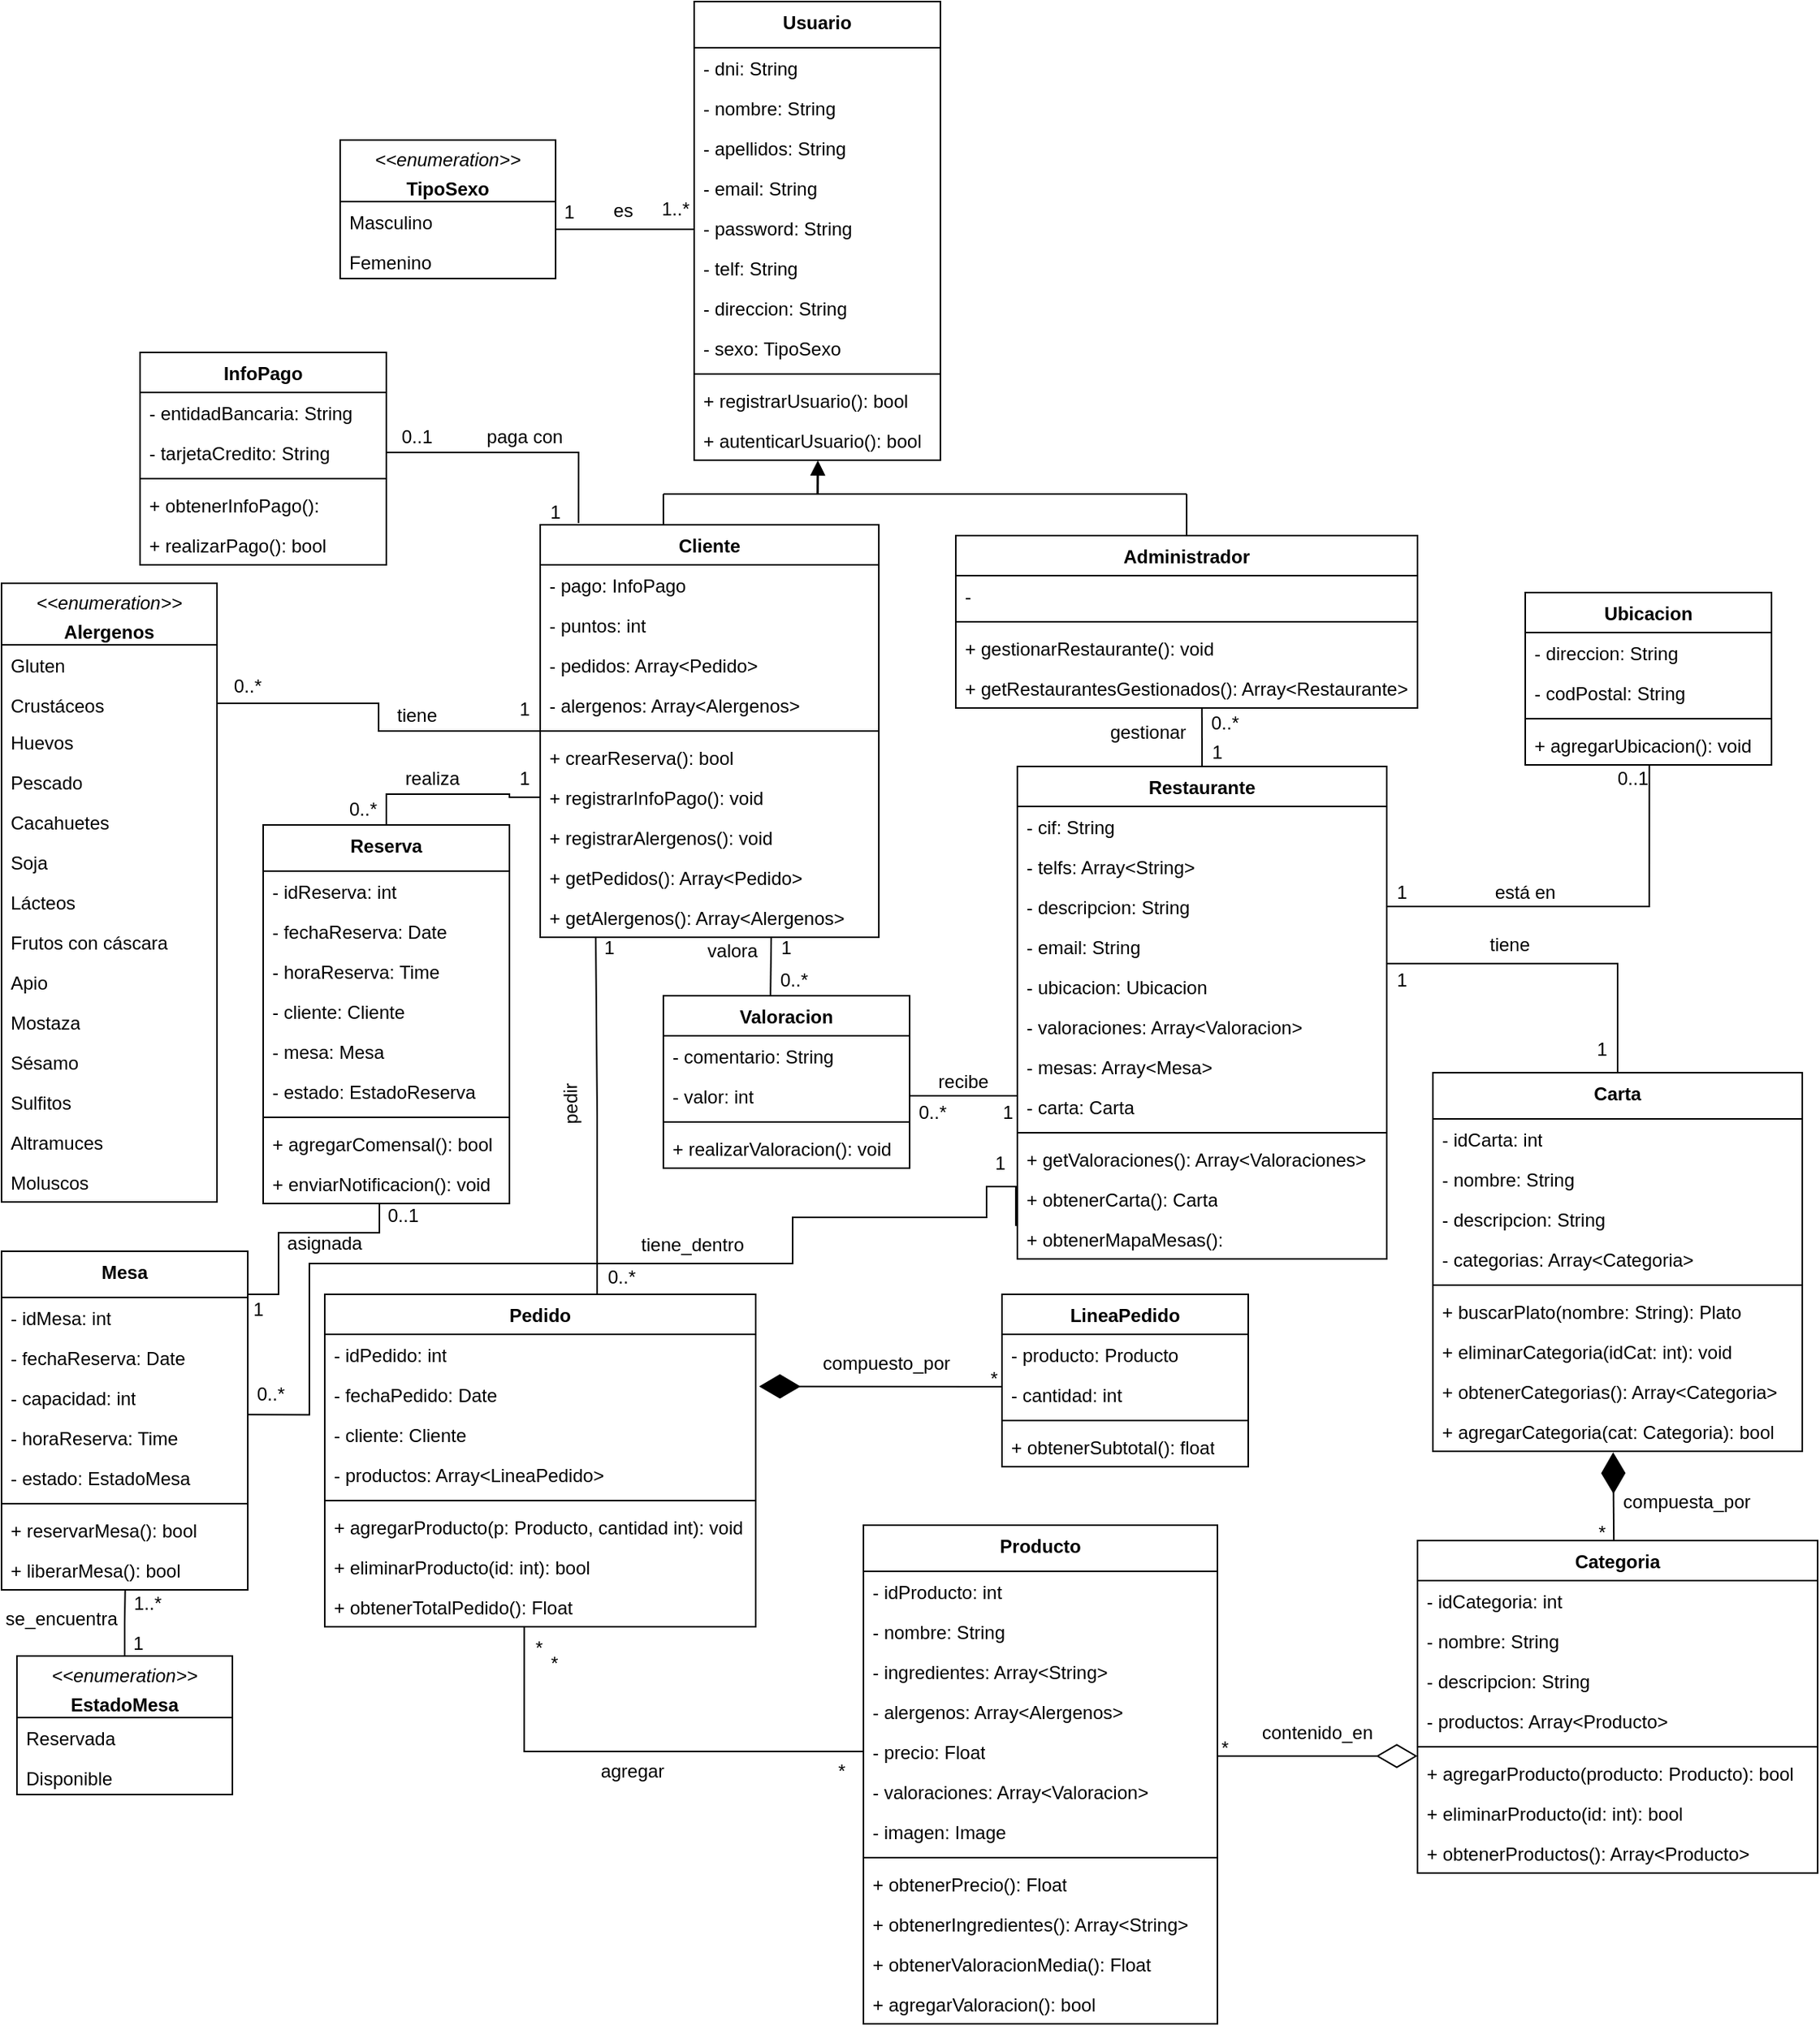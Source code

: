 <mxfile version="26.1.3" pages="3">
  <diagram name="UML Completo" id="inREBQAfDRDVW9esYEiU">
    <mxGraphModel dx="2195" dy="790" grid="1" gridSize="10" guides="1" tooltips="1" connect="1" arrows="1" fold="1" page="1" pageScale="1" pageWidth="827" pageHeight="1169" math="0" shadow="0">
      <root>
        <mxCell id="0" />
        <mxCell id="1" parent="0" />
        <mxCell id="MOdqGyudvIrEl6XNUpKp-8" value="Usuario" style="swimlane;fontStyle=1;align=center;verticalAlign=top;childLayout=stackLayout;horizontal=1;startSize=30;horizontalStack=0;resizeParent=1;resizeParentMax=0;resizeLast=0;collapsible=1;marginBottom=0;whiteSpace=wrap;html=1;" parent="1" vertex="1">
          <mxGeometry x="230" y="140" width="160" height="298" as="geometry" />
        </mxCell>
        <mxCell id="MOdqGyudvIrEl6XNUpKp-9" value="- dni: String" style="text;strokeColor=none;fillColor=none;align=left;verticalAlign=top;spacingLeft=4;spacingRight=4;overflow=hidden;rotatable=0;points=[[0,0.5],[1,0.5]];portConstraint=eastwest;whiteSpace=wrap;html=1;" parent="MOdqGyudvIrEl6XNUpKp-8" vertex="1">
          <mxGeometry y="30" width="160" height="26" as="geometry" />
        </mxCell>
        <mxCell id="MOdqGyudvIrEl6XNUpKp-15" value="- nombre: String" style="text;strokeColor=none;fillColor=none;align=left;verticalAlign=top;spacingLeft=4;spacingRight=4;overflow=hidden;rotatable=0;points=[[0,0.5],[1,0.5]];portConstraint=eastwest;whiteSpace=wrap;html=1;" parent="MOdqGyudvIrEl6XNUpKp-8" vertex="1">
          <mxGeometry y="56" width="160" height="26" as="geometry" />
        </mxCell>
        <mxCell id="MOdqGyudvIrEl6XNUpKp-16" value="- apellidos: String" style="text;strokeColor=none;fillColor=none;align=left;verticalAlign=top;spacingLeft=4;spacingRight=4;overflow=hidden;rotatable=0;points=[[0,0.5],[1,0.5]];portConstraint=eastwest;whiteSpace=wrap;html=1;" parent="MOdqGyudvIrEl6XNUpKp-8" vertex="1">
          <mxGeometry y="82" width="160" height="26" as="geometry" />
        </mxCell>
        <mxCell id="MOdqGyudvIrEl6XNUpKp-17" value="- email: String" style="text;strokeColor=none;fillColor=none;align=left;verticalAlign=top;spacingLeft=4;spacingRight=4;overflow=hidden;rotatable=0;points=[[0,0.5],[1,0.5]];portConstraint=eastwest;whiteSpace=wrap;html=1;" parent="MOdqGyudvIrEl6XNUpKp-8" vertex="1">
          <mxGeometry y="108" width="160" height="26" as="geometry" />
        </mxCell>
        <mxCell id="MOdqGyudvIrEl6XNUpKp-20" value="- password: String" style="text;strokeColor=none;fillColor=none;align=left;verticalAlign=top;spacingLeft=4;spacingRight=4;overflow=hidden;rotatable=0;points=[[0,0.5],[1,0.5]];portConstraint=eastwest;whiteSpace=wrap;html=1;" parent="MOdqGyudvIrEl6XNUpKp-8" vertex="1">
          <mxGeometry y="134" width="160" height="26" as="geometry" />
        </mxCell>
        <mxCell id="MOdqGyudvIrEl6XNUpKp-18" value="- telf: String" style="text;strokeColor=none;fillColor=none;align=left;verticalAlign=top;spacingLeft=4;spacingRight=4;overflow=hidden;rotatable=0;points=[[0,0.5],[1,0.5]];portConstraint=eastwest;whiteSpace=wrap;html=1;" parent="MOdqGyudvIrEl6XNUpKp-8" vertex="1">
          <mxGeometry y="160" width="160" height="26" as="geometry" />
        </mxCell>
        <mxCell id="MOdqGyudvIrEl6XNUpKp-19" value="- direccion: String" style="text;strokeColor=none;fillColor=none;align=left;verticalAlign=top;spacingLeft=4;spacingRight=4;overflow=hidden;rotatable=0;points=[[0,0.5],[1,0.5]];portConstraint=eastwest;whiteSpace=wrap;html=1;" parent="MOdqGyudvIrEl6XNUpKp-8" vertex="1">
          <mxGeometry y="186" width="160" height="26" as="geometry" />
        </mxCell>
        <mxCell id="MOdqGyudvIrEl6XNUpKp-98" value="- sexo: TipoSexo" style="text;strokeColor=none;fillColor=none;align=left;verticalAlign=top;spacingLeft=4;spacingRight=4;overflow=hidden;rotatable=0;points=[[0,0.5],[1,0.5]];portConstraint=eastwest;whiteSpace=wrap;html=1;" parent="MOdqGyudvIrEl6XNUpKp-8" vertex="1">
          <mxGeometry y="212" width="160" height="26" as="geometry" />
        </mxCell>
        <mxCell id="MOdqGyudvIrEl6XNUpKp-10" value="" style="line;strokeWidth=1;fillColor=none;align=left;verticalAlign=middle;spacingTop=-1;spacingLeft=3;spacingRight=3;rotatable=0;labelPosition=right;points=[];portConstraint=eastwest;strokeColor=inherit;" parent="MOdqGyudvIrEl6XNUpKp-8" vertex="1">
          <mxGeometry y="238" width="160" height="8" as="geometry" />
        </mxCell>
        <mxCell id="MOdqGyudvIrEl6XNUpKp-11" value="+ registrarUsuario(): bool" style="text;strokeColor=none;fillColor=none;align=left;verticalAlign=top;spacingLeft=4;spacingRight=4;overflow=hidden;rotatable=0;points=[[0,0.5],[1,0.5]];portConstraint=eastwest;whiteSpace=wrap;html=1;" parent="MOdqGyudvIrEl6XNUpKp-8" vertex="1">
          <mxGeometry y="246" width="160" height="26" as="geometry" />
        </mxCell>
        <mxCell id="MOdqGyudvIrEl6XNUpKp-87" value="+ autenticarUsuario(): bool" style="text;strokeColor=none;fillColor=none;align=left;verticalAlign=top;spacingLeft=4;spacingRight=4;overflow=hidden;rotatable=0;points=[[0,0.5],[1,0.5]];portConstraint=eastwest;whiteSpace=wrap;html=1;" parent="MOdqGyudvIrEl6XNUpKp-8" vertex="1">
          <mxGeometry y="272" width="160" height="26" as="geometry" />
        </mxCell>
        <mxCell id="MOdqGyudvIrEl6XNUpKp-26" value="" style="endArrow=block;html=1;rounded=0;endFill=1;strokeWidth=1.5;entryX=0.501;entryY=0.996;entryDx=0;entryDy=0;entryPerimeter=0;" parent="1" target="MOdqGyudvIrEl6XNUpKp-87" edge="1">
          <mxGeometry width="50" height="50" relative="1" as="geometry">
            <mxPoint x="310" y="460" as="sourcePoint" />
            <mxPoint x="310" y="439" as="targetPoint" />
          </mxGeometry>
        </mxCell>
        <mxCell id="MOdqGyudvIrEl6XNUpKp-27" value="" style="endArrow=none;html=1;rounded=0;" parent="1" edge="1">
          <mxGeometry width="50" height="50" relative="1" as="geometry">
            <mxPoint x="210" y="460" as="sourcePoint" />
            <mxPoint x="550" y="460" as="targetPoint" />
          </mxGeometry>
        </mxCell>
        <mxCell id="MOdqGyudvIrEl6XNUpKp-29" value="" style="endArrow=none;html=1;rounded=0;exitX=0.364;exitY=-0.001;exitDx=0;exitDy=0;exitPerimeter=0;" parent="1" source="MOdqGyudvIrEl6XNUpKp-120" edge="1">
          <mxGeometry width="50" height="50" relative="1" as="geometry">
            <mxPoint x="200" y="480" as="sourcePoint" />
            <mxPoint x="210" y="460" as="targetPoint" />
          </mxGeometry>
        </mxCell>
        <mxCell id="MOdqGyudvIrEl6XNUpKp-30" value="" style="endArrow=none;html=1;rounded=0;exitX=0.5;exitY=0;exitDx=0;exitDy=0;" parent="1" source="MOdqGyudvIrEl6XNUpKp-124" edge="1">
          <mxGeometry width="50" height="50" relative="1" as="geometry">
            <mxPoint x="410" y="480" as="sourcePoint" />
            <mxPoint x="550" y="460" as="targetPoint" />
          </mxGeometry>
        </mxCell>
        <mxCell id="MOdqGyudvIrEl6XNUpKp-64" value="Producto" style="swimlane;fontStyle=1;align=center;verticalAlign=top;childLayout=stackLayout;horizontal=1;startSize=30;horizontalStack=0;resizeParent=1;resizeParentMax=0;resizeLast=0;collapsible=1;marginBottom=0;whiteSpace=wrap;html=1;" parent="1" vertex="1">
          <mxGeometry x="340" y="1130" width="230" height="324" as="geometry" />
        </mxCell>
        <mxCell id="MOdqGyudvIrEl6XNUpKp-65" value="- idProducto: int" style="text;strokeColor=none;fillColor=none;align=left;verticalAlign=top;spacingLeft=4;spacingRight=4;overflow=hidden;rotatable=0;points=[[0,0.5],[1,0.5]];portConstraint=eastwest;whiteSpace=wrap;html=1;" parent="MOdqGyudvIrEl6XNUpKp-64" vertex="1">
          <mxGeometry y="30" width="230" height="26" as="geometry" />
        </mxCell>
        <mxCell id="MOdqGyudvIrEl6XNUpKp-66" value="- nombre: String" style="text;strokeColor=none;fillColor=none;align=left;verticalAlign=top;spacingLeft=4;spacingRight=4;overflow=hidden;rotatable=0;points=[[0,0.5],[1,0.5]];portConstraint=eastwest;whiteSpace=wrap;html=1;" parent="MOdqGyudvIrEl6XNUpKp-64" vertex="1">
          <mxGeometry y="56" width="230" height="26" as="geometry" />
        </mxCell>
        <mxCell id="tk8mVSTenxpm-US2mtGy-21" value="- ingredientes: Array&amp;lt;String&amp;gt;" style="text;strokeColor=none;fillColor=none;align=left;verticalAlign=top;spacingLeft=4;spacingRight=4;overflow=hidden;rotatable=0;points=[[0,0.5],[1,0.5]];portConstraint=eastwest;whiteSpace=wrap;html=1;" parent="MOdqGyudvIrEl6XNUpKp-64" vertex="1">
          <mxGeometry y="82" width="230" height="26" as="geometry" />
        </mxCell>
        <mxCell id="tk8mVSTenxpm-US2mtGy-23" value="- alergenos: Array&amp;lt;Alergenos&amp;gt;" style="text;strokeColor=none;fillColor=none;align=left;verticalAlign=top;spacingLeft=4;spacingRight=4;overflow=hidden;rotatable=0;points=[[0,0.5],[1,0.5]];portConstraint=eastwest;whiteSpace=wrap;html=1;" parent="MOdqGyudvIrEl6XNUpKp-64" vertex="1">
          <mxGeometry y="108" width="230" height="26" as="geometry" />
        </mxCell>
        <mxCell id="tk8mVSTenxpm-US2mtGy-28" value="- precio: Float" style="text;strokeColor=none;fillColor=none;align=left;verticalAlign=top;spacingLeft=4;spacingRight=4;overflow=hidden;rotatable=0;points=[[0,0.5],[1,0.5]];portConstraint=eastwest;whiteSpace=wrap;html=1;" parent="MOdqGyudvIrEl6XNUpKp-64" vertex="1">
          <mxGeometry y="134" width="230" height="26" as="geometry" />
        </mxCell>
        <mxCell id="tk8mVSTenxpm-US2mtGy-33" value="" style="endArrow=diamondThin;endFill=0;endSize=24;html=1;rounded=0;entryX=0;entryY=0.077;entryDx=0;entryDy=0;entryPerimeter=0;" parent="MOdqGyudvIrEl6XNUpKp-64" target="tk8mVSTenxpm-US2mtGy-19" edge="1">
          <mxGeometry width="160" relative="1" as="geometry">
            <mxPoint x="230" y="150" as="sourcePoint" />
            <mxPoint x="310" y="150" as="targetPoint" />
          </mxGeometry>
        </mxCell>
        <mxCell id="tk8mVSTenxpm-US2mtGy-34" value="- valoraciones: Array&amp;lt;Valoracion&amp;gt;" style="text;strokeColor=none;fillColor=none;align=left;verticalAlign=top;spacingLeft=4;spacingRight=4;overflow=hidden;rotatable=0;points=[[0,0.5],[1,0.5]];portConstraint=eastwest;whiteSpace=wrap;html=1;" parent="MOdqGyudvIrEl6XNUpKp-64" vertex="1">
          <mxGeometry y="160" width="230" height="26" as="geometry" />
        </mxCell>
        <mxCell id="tk8mVSTenxpm-US2mtGy-22" value="- imagen: Image" style="text;strokeColor=none;fillColor=none;align=left;verticalAlign=top;spacingLeft=4;spacingRight=4;overflow=hidden;rotatable=0;points=[[0,0.5],[1,0.5]];portConstraint=eastwest;whiteSpace=wrap;html=1;" parent="MOdqGyudvIrEl6XNUpKp-64" vertex="1">
          <mxGeometry y="186" width="230" height="26" as="geometry" />
        </mxCell>
        <mxCell id="MOdqGyudvIrEl6XNUpKp-67" value="" style="line;strokeWidth=1;fillColor=none;align=left;verticalAlign=middle;spacingTop=-1;spacingLeft=3;spacingRight=3;rotatable=0;labelPosition=right;points=[];portConstraint=eastwest;strokeColor=inherit;" parent="MOdqGyudvIrEl6XNUpKp-64" vertex="1">
          <mxGeometry y="212" width="230" height="8" as="geometry" />
        </mxCell>
        <mxCell id="MOdqGyudvIrEl6XNUpKp-68" value="+ obtenerPrecio(): Float" style="text;strokeColor=none;fillColor=none;align=left;verticalAlign=top;spacingLeft=4;spacingRight=4;overflow=hidden;rotatable=0;points=[[0,0.5],[1,0.5]];portConstraint=eastwest;whiteSpace=wrap;html=1;" parent="MOdqGyudvIrEl6XNUpKp-64" vertex="1">
          <mxGeometry y="220" width="230" height="26" as="geometry" />
        </mxCell>
        <mxCell id="tk8mVSTenxpm-US2mtGy-31" value="+ obtenerIngredientes(): Array&amp;lt;String&amp;gt;" style="text;strokeColor=none;fillColor=none;align=left;verticalAlign=top;spacingLeft=4;spacingRight=4;overflow=hidden;rotatable=0;points=[[0,0.5],[1,0.5]];portConstraint=eastwest;whiteSpace=wrap;html=1;" parent="MOdqGyudvIrEl6XNUpKp-64" vertex="1">
          <mxGeometry y="246" width="230" height="26" as="geometry" />
        </mxCell>
        <mxCell id="tk8mVSTenxpm-US2mtGy-30" value="+ obtenerValoracionMedia(): Float" style="text;strokeColor=none;fillColor=none;align=left;verticalAlign=top;spacingLeft=4;spacingRight=4;overflow=hidden;rotatable=0;points=[[0,0.5],[1,0.5]];portConstraint=eastwest;whiteSpace=wrap;html=1;" parent="MOdqGyudvIrEl6XNUpKp-64" vertex="1">
          <mxGeometry y="272" width="230" height="26" as="geometry" />
        </mxCell>
        <mxCell id="tk8mVSTenxpm-US2mtGy-29" value="+ agregarValoracion(): bool" style="text;strokeColor=none;fillColor=none;align=left;verticalAlign=top;spacingLeft=4;spacingRight=4;overflow=hidden;rotatable=0;points=[[0,0.5],[1,0.5]];portConstraint=eastwest;whiteSpace=wrap;html=1;" parent="MOdqGyudvIrEl6XNUpKp-64" vertex="1">
          <mxGeometry y="298" width="230" height="26" as="geometry" />
        </mxCell>
        <mxCell id="tk8mVSTenxpm-US2mtGy-81" style="edgeStyle=orthogonalEdgeStyle;rounded=0;orthogonalLoop=1;jettySize=auto;html=1;endArrow=none;startFill=0;entryX=1;entryY=0.928;entryDx=0;entryDy=0;entryPerimeter=0;" parent="1" source="MOdqGyudvIrEl6XNUpKp-69" target="MOdqGyudvIrEl6XNUpKp-188" edge="1">
          <mxGeometry relative="1" as="geometry">
            <mxPoint x="810.0" y="770" as="targetPoint" />
          </mxGeometry>
        </mxCell>
        <mxCell id="MOdqGyudvIrEl6XNUpKp-69" value="Carta" style="swimlane;fontStyle=1;align=center;verticalAlign=top;childLayout=stackLayout;horizontal=1;startSize=30;horizontalStack=0;resizeParent=1;resizeParentMax=0;resizeLast=0;collapsible=1;marginBottom=0;whiteSpace=wrap;html=1;" parent="1" vertex="1">
          <mxGeometry x="710" y="836" width="240" height="246" as="geometry" />
        </mxCell>
        <mxCell id="MOdqGyudvIrEl6XNUpKp-70" value="- idCarta: int" style="text;strokeColor=none;fillColor=none;align=left;verticalAlign=top;spacingLeft=4;spacingRight=4;overflow=hidden;rotatable=0;points=[[0,0.5],[1,0.5]];portConstraint=eastwest;whiteSpace=wrap;html=1;" parent="MOdqGyudvIrEl6XNUpKp-69" vertex="1">
          <mxGeometry y="30" width="240" height="26" as="geometry" />
        </mxCell>
        <mxCell id="tk8mVSTenxpm-US2mtGy-10" value="- nombre: String" style="text;strokeColor=none;fillColor=none;align=left;verticalAlign=top;spacingLeft=4;spacingRight=4;overflow=hidden;rotatable=0;points=[[0,0.5],[1,0.5]];portConstraint=eastwest;whiteSpace=wrap;html=1;" parent="MOdqGyudvIrEl6XNUpKp-69" vertex="1">
          <mxGeometry y="56" width="240" height="26" as="geometry" />
        </mxCell>
        <mxCell id="MOdqGyudvIrEl6XNUpKp-71" value="- descripcion: String" style="text;strokeColor=none;fillColor=none;align=left;verticalAlign=top;spacingLeft=4;spacingRight=4;overflow=hidden;rotatable=0;points=[[0,0.5],[1,0.5]];portConstraint=eastwest;whiteSpace=wrap;html=1;" parent="MOdqGyudvIrEl6XNUpKp-69" vertex="1">
          <mxGeometry y="82" width="240" height="26" as="geometry" />
        </mxCell>
        <mxCell id="tk8mVSTenxpm-US2mtGy-1" value="- categorias: Array&amp;lt;Categoria&amp;gt;" style="text;strokeColor=none;fillColor=none;align=left;verticalAlign=top;spacingLeft=4;spacingRight=4;overflow=hidden;rotatable=0;points=[[0,0.5],[1,0.5]];portConstraint=eastwest;whiteSpace=wrap;html=1;" parent="MOdqGyudvIrEl6XNUpKp-69" vertex="1">
          <mxGeometry y="108" width="240" height="26" as="geometry" />
        </mxCell>
        <mxCell id="MOdqGyudvIrEl6XNUpKp-72" value="" style="line;strokeWidth=1;fillColor=none;align=left;verticalAlign=middle;spacingTop=-1;spacingLeft=3;spacingRight=3;rotatable=0;labelPosition=right;points=[];portConstraint=eastwest;strokeColor=inherit;" parent="MOdqGyudvIrEl6XNUpKp-69" vertex="1">
          <mxGeometry y="134" width="240" height="8" as="geometry" />
        </mxCell>
        <mxCell id="tk8mVSTenxpm-US2mtGy-16" value="+ buscarPlato(nombre: String): Plato" style="text;strokeColor=none;fillColor=none;align=left;verticalAlign=top;spacingLeft=4;spacingRight=4;overflow=hidden;rotatable=0;points=[[0,0.5],[1,0.5]];portConstraint=eastwest;whiteSpace=wrap;html=1;" parent="MOdqGyudvIrEl6XNUpKp-69" vertex="1">
          <mxGeometry y="142" width="240" height="26" as="geometry" />
        </mxCell>
        <mxCell id="tk8mVSTenxpm-US2mtGy-18" value="+ eliminarCategoria(idCat: int): void" style="text;strokeColor=none;fillColor=none;align=left;verticalAlign=top;spacingLeft=4;spacingRight=4;overflow=hidden;rotatable=0;points=[[0,0.5],[1,0.5]];portConstraint=eastwest;whiteSpace=wrap;html=1;" parent="MOdqGyudvIrEl6XNUpKp-69" vertex="1">
          <mxGeometry y="168" width="240" height="26" as="geometry" />
        </mxCell>
        <mxCell id="tk8mVSTenxpm-US2mtGy-17" value="+ obtenerCategorias(): Array&amp;lt;Categoria&amp;gt;" style="text;strokeColor=none;fillColor=none;align=left;verticalAlign=top;spacingLeft=4;spacingRight=4;overflow=hidden;rotatable=0;points=[[0,0.5],[1,0.5]];portConstraint=eastwest;whiteSpace=wrap;html=1;" parent="MOdqGyudvIrEl6XNUpKp-69" vertex="1">
          <mxGeometry y="194" width="240" height="26" as="geometry" />
        </mxCell>
        <mxCell id="MOdqGyudvIrEl6XNUpKp-73" value="+ agregarCategoria(cat: Categoria): bool" style="text;strokeColor=none;fillColor=none;align=left;verticalAlign=top;spacingLeft=4;spacingRight=4;overflow=hidden;rotatable=0;points=[[0,0.5],[1,0.5]];portConstraint=eastwest;whiteSpace=wrap;html=1;" parent="MOdqGyudvIrEl6XNUpKp-69" vertex="1">
          <mxGeometry y="220" width="240" height="26" as="geometry" />
        </mxCell>
        <mxCell id="MOdqGyudvIrEl6XNUpKp-91" value="Reserva" style="swimlane;fontStyle=1;align=center;verticalAlign=top;childLayout=stackLayout;horizontal=1;startSize=30;horizontalStack=0;resizeParent=1;resizeParentMax=0;resizeLast=0;collapsible=1;marginBottom=0;whiteSpace=wrap;html=1;" parent="1" vertex="1">
          <mxGeometry x="-50" y="675" width="160" height="246" as="geometry" />
        </mxCell>
        <mxCell id="MOdqGyudvIrEl6XNUpKp-92" value="- idReserva: int" style="text;strokeColor=none;fillColor=none;align=left;verticalAlign=top;spacingLeft=4;spacingRight=4;overflow=hidden;rotatable=0;points=[[0,0.5],[1,0.5]];portConstraint=eastwest;whiteSpace=wrap;html=1;" parent="MOdqGyudvIrEl6XNUpKp-91" vertex="1">
          <mxGeometry y="30" width="160" height="26" as="geometry" />
        </mxCell>
        <mxCell id="MOdqGyudvIrEl6XNUpKp-93" value="- fechaReserva: Date" style="text;strokeColor=none;fillColor=none;align=left;verticalAlign=top;spacingLeft=4;spacingRight=4;overflow=hidden;rotatable=0;points=[[0,0.5],[1,0.5]];portConstraint=eastwest;whiteSpace=wrap;html=1;" parent="MOdqGyudvIrEl6XNUpKp-91" vertex="1">
          <mxGeometry y="56" width="160" height="26" as="geometry" />
        </mxCell>
        <mxCell id="MOdqGyudvIrEl6XNUpKp-96" value="- horaReserva: Time" style="text;strokeColor=none;fillColor=none;align=left;verticalAlign=top;spacingLeft=4;spacingRight=4;overflow=hidden;rotatable=0;points=[[0,0.5],[1,0.5]];portConstraint=eastwest;whiteSpace=wrap;html=1;" parent="MOdqGyudvIrEl6XNUpKp-91" vertex="1">
          <mxGeometry y="82" width="160" height="26" as="geometry" />
        </mxCell>
        <mxCell id="hxlMqb4DttsDJxYpJqDQ-20" value="- cliente: Cliente" style="text;strokeColor=none;fillColor=none;align=left;verticalAlign=top;spacingLeft=4;spacingRight=4;overflow=hidden;rotatable=0;points=[[0,0.5],[1,0.5]];portConstraint=eastwest;whiteSpace=wrap;html=1;" parent="MOdqGyudvIrEl6XNUpKp-91" vertex="1">
          <mxGeometry y="108" width="160" height="26" as="geometry" />
        </mxCell>
        <mxCell id="hxlMqb4DttsDJxYpJqDQ-34" value="- mesa: Mesa" style="text;strokeColor=none;fillColor=none;align=left;verticalAlign=top;spacingLeft=4;spacingRight=4;overflow=hidden;rotatable=0;points=[[0,0.5],[1,0.5]];portConstraint=eastwest;whiteSpace=wrap;html=1;" parent="MOdqGyudvIrEl6XNUpKp-91" vertex="1">
          <mxGeometry y="134" width="160" height="26" as="geometry" />
        </mxCell>
        <mxCell id="hxlMqb4DttsDJxYpJqDQ-21" value="- estado: EstadoReserva" style="text;strokeColor=none;fillColor=none;align=left;verticalAlign=top;spacingLeft=4;spacingRight=4;overflow=hidden;rotatable=0;points=[[0,0.5],[1,0.5]];portConstraint=eastwest;whiteSpace=wrap;html=1;" parent="MOdqGyudvIrEl6XNUpKp-91" vertex="1">
          <mxGeometry y="160" width="160" height="26" as="geometry" />
        </mxCell>
        <mxCell id="MOdqGyudvIrEl6XNUpKp-94" value="" style="line;strokeWidth=1;fillColor=none;align=left;verticalAlign=middle;spacingTop=-1;spacingLeft=3;spacingRight=3;rotatable=0;labelPosition=right;points=[];portConstraint=eastwest;strokeColor=inherit;" parent="MOdqGyudvIrEl6XNUpKp-91" vertex="1">
          <mxGeometry y="186" width="160" height="8" as="geometry" />
        </mxCell>
        <mxCell id="MOdqGyudvIrEl6XNUpKp-95" value="+ agregarComensal(): bool" style="text;strokeColor=none;fillColor=none;align=left;verticalAlign=top;spacingLeft=4;spacingRight=4;overflow=hidden;rotatable=0;points=[[0,0.5],[1,0.5]];portConstraint=eastwest;whiteSpace=wrap;html=1;" parent="MOdqGyudvIrEl6XNUpKp-91" vertex="1">
          <mxGeometry y="194" width="160" height="26" as="geometry" />
        </mxCell>
        <mxCell id="MOdqGyudvIrEl6XNUpKp-128" value="+ enviarNotificacion(): void" style="text;strokeColor=none;fillColor=none;align=left;verticalAlign=top;spacingLeft=4;spacingRight=4;overflow=hidden;rotatable=0;points=[[0,0.5],[1,0.5]];portConstraint=eastwest;whiteSpace=wrap;html=1;" parent="MOdqGyudvIrEl6XNUpKp-91" vertex="1">
          <mxGeometry y="220" width="160" height="26" as="geometry" />
        </mxCell>
        <mxCell id="MOdqGyudvIrEl6XNUpKp-103" value="&lt;p style=&quot;margin:0px;margin-top:4px;text-align:center;&quot;&gt;&lt;i&gt;&amp;lt;&amp;lt;enumeration&amp;gt;&amp;gt;&lt;/i&gt;&lt;/p&gt;&lt;p style=&quot;margin:0px;margin-top:4px;text-align:center;&quot;&gt;&lt;b&gt;TipoSexo&lt;/b&gt;&lt;br&gt;&lt;/p&gt;" style="swimlane;fontStyle=0;childLayout=stackLayout;horizontal=1;startSize=40;fillColor=none;horizontalStack=0;resizeParent=1;resizeParentMax=0;resizeLast=0;collapsible=1;marginBottom=0;whiteSpace=wrap;html=1;" parent="1" vertex="1">
          <mxGeometry y="230" width="140" height="90" as="geometry" />
        </mxCell>
        <mxCell id="MOdqGyudvIrEl6XNUpKp-104" value="Masculino" style="text;strokeColor=none;fillColor=none;align=left;verticalAlign=top;spacingLeft=4;spacingRight=4;overflow=hidden;rotatable=0;points=[[0,0.5],[1,0.5]];portConstraint=eastwest;whiteSpace=wrap;html=1;" parent="MOdqGyudvIrEl6XNUpKp-103" vertex="1">
          <mxGeometry y="40" width="140" height="26" as="geometry" />
        </mxCell>
        <mxCell id="MOdqGyudvIrEl6XNUpKp-105" value="Femenino" style="text;strokeColor=none;fillColor=none;align=left;verticalAlign=top;spacingLeft=4;spacingRight=4;overflow=hidden;rotatable=0;points=[[0,0.5],[1,0.5]];portConstraint=eastwest;whiteSpace=wrap;html=1;" parent="MOdqGyudvIrEl6XNUpKp-103" vertex="1">
          <mxGeometry y="66" width="140" height="24" as="geometry" />
        </mxCell>
        <mxCell id="MOdqGyudvIrEl6XNUpKp-177" style="edgeStyle=orthogonalEdgeStyle;rounded=0;orthogonalLoop=1;jettySize=auto;html=1;entryX=1;entryY=0.5;entryDx=0;entryDy=0;endArrow=none;startFill=0;" parent="1" source="MOdqGyudvIrEl6XNUpKp-120" target="MOdqGyudvIrEl6XNUpKp-164" edge="1">
          <mxGeometry relative="1" as="geometry" />
        </mxCell>
        <mxCell id="MOdqGyudvIrEl6XNUpKp-120" value="Cliente" style="swimlane;fontStyle=1;align=center;verticalAlign=top;childLayout=stackLayout;horizontal=1;startSize=26;horizontalStack=0;resizeParent=1;resizeParentMax=0;resizeLast=0;collapsible=1;marginBottom=0;whiteSpace=wrap;html=1;" parent="1" vertex="1">
          <mxGeometry x="130" y="480" width="220" height="268" as="geometry" />
        </mxCell>
        <mxCell id="MOdqGyudvIrEl6XNUpKp-154" value="- pago: InfoPago" style="text;strokeColor=none;fillColor=none;align=left;verticalAlign=top;spacingLeft=4;spacingRight=4;overflow=hidden;rotatable=0;points=[[0,0.5],[1,0.5]];portConstraint=eastwest;whiteSpace=wrap;html=1;" parent="MOdqGyudvIrEl6XNUpKp-120" vertex="1">
          <mxGeometry y="26" width="220" height="26" as="geometry" />
        </mxCell>
        <mxCell id="MOdqGyudvIrEl6XNUpKp-121" value="- puntos: int" style="text;strokeColor=none;fillColor=none;align=left;verticalAlign=top;spacingLeft=4;spacingRight=4;overflow=hidden;rotatable=0;points=[[0,0.5],[1,0.5]];portConstraint=eastwest;whiteSpace=wrap;html=1;" parent="MOdqGyudvIrEl6XNUpKp-120" vertex="1">
          <mxGeometry y="52" width="220" height="26" as="geometry" />
        </mxCell>
        <mxCell id="tk8mVSTenxpm-US2mtGy-88" value="- pedidos: Array&amp;lt;Pedido&amp;gt;" style="text;strokeColor=none;fillColor=none;align=left;verticalAlign=top;spacingLeft=4;spacingRight=4;overflow=hidden;rotatable=0;points=[[0,0.5],[1,0.5]];portConstraint=eastwest;whiteSpace=wrap;html=1;" parent="MOdqGyudvIrEl6XNUpKp-120" vertex="1">
          <mxGeometry y="78" width="220" height="26" as="geometry" />
        </mxCell>
        <mxCell id="MOdqGyudvIrEl6XNUpKp-178" value="- alergenos: Array&amp;lt;Alergenos&amp;gt;" style="text;strokeColor=none;fillColor=none;align=left;verticalAlign=top;spacingLeft=4;spacingRight=4;overflow=hidden;rotatable=0;points=[[0,0.5],[1,0.5]];portConstraint=eastwest;whiteSpace=wrap;html=1;" parent="MOdqGyudvIrEl6XNUpKp-120" vertex="1">
          <mxGeometry y="104" width="220" height="26" as="geometry" />
        </mxCell>
        <mxCell id="MOdqGyudvIrEl6XNUpKp-122" value="" style="line;strokeWidth=1;fillColor=none;align=left;verticalAlign=middle;spacingTop=-1;spacingLeft=3;spacingRight=3;rotatable=0;labelPosition=right;points=[];portConstraint=eastwest;strokeColor=inherit;" parent="MOdqGyudvIrEl6XNUpKp-120" vertex="1">
          <mxGeometry y="130" width="220" height="8" as="geometry" />
        </mxCell>
        <mxCell id="MOdqGyudvIrEl6XNUpKp-123" value="+ crearReserva(): bool" style="text;strokeColor=none;fillColor=none;align=left;verticalAlign=top;spacingLeft=4;spacingRight=4;overflow=hidden;rotatable=0;points=[[0,0.5],[1,0.5]];portConstraint=eastwest;whiteSpace=wrap;html=1;" parent="MOdqGyudvIrEl6XNUpKp-120" vertex="1">
          <mxGeometry y="138" width="220" height="26" as="geometry" />
        </mxCell>
        <mxCell id="MOdqGyudvIrEl6XNUpKp-134" value="+ registrarInfoPago(): void" style="text;strokeColor=none;fillColor=none;align=left;verticalAlign=top;spacingLeft=4;spacingRight=4;overflow=hidden;rotatable=0;points=[[0,0.5],[1,0.5]];portConstraint=eastwest;whiteSpace=wrap;html=1;" parent="MOdqGyudvIrEl6XNUpKp-120" vertex="1">
          <mxGeometry y="164" width="220" height="26" as="geometry" />
        </mxCell>
        <mxCell id="MOdqGyudvIrEl6XNUpKp-189" value="+ registrarAlergenos(): void" style="text;strokeColor=none;fillColor=none;align=left;verticalAlign=top;spacingLeft=4;spacingRight=4;overflow=hidden;rotatable=0;points=[[0,0.5],[1,0.5]];portConstraint=eastwest;whiteSpace=wrap;html=1;" parent="MOdqGyudvIrEl6XNUpKp-120" vertex="1">
          <mxGeometry y="190" width="220" height="26" as="geometry" />
        </mxCell>
        <mxCell id="tk8mVSTenxpm-US2mtGy-54" value="+ getPedidos(): Array&amp;lt;Pedido&amp;gt;" style="text;strokeColor=none;fillColor=none;align=left;verticalAlign=top;spacingLeft=4;spacingRight=4;overflow=hidden;rotatable=0;points=[[0,0.5],[1,0.5]];portConstraint=eastwest;whiteSpace=wrap;html=1;" parent="MOdqGyudvIrEl6XNUpKp-120" vertex="1">
          <mxGeometry y="216" width="220" height="26" as="geometry" />
        </mxCell>
        <mxCell id="tk8mVSTenxpm-US2mtGy-24" value="+ getAlergenos(): Array&amp;lt;Alergenos&amp;gt;" style="text;strokeColor=none;fillColor=none;align=left;verticalAlign=top;spacingLeft=4;spacingRight=4;overflow=hidden;rotatable=0;points=[[0,0.5],[1,0.5]];portConstraint=eastwest;whiteSpace=wrap;html=1;" parent="MOdqGyudvIrEl6XNUpKp-120" vertex="1">
          <mxGeometry y="242" width="220" height="26" as="geometry" />
        </mxCell>
        <mxCell id="MOdqGyudvIrEl6XNUpKp-124" value="Administrador" style="swimlane;fontStyle=1;align=center;verticalAlign=top;childLayout=stackLayout;horizontal=1;startSize=26;horizontalStack=0;resizeParent=1;resizeParentMax=0;resizeLast=0;collapsible=1;marginBottom=0;whiteSpace=wrap;html=1;" parent="1" vertex="1">
          <mxGeometry x="400" y="487" width="300" height="112" as="geometry" />
        </mxCell>
        <mxCell id="MOdqGyudvIrEl6XNUpKp-125" value="&lt;div&gt;-&lt;/div&gt;" style="text;strokeColor=none;fillColor=none;align=left;verticalAlign=top;spacingLeft=4;spacingRight=4;overflow=hidden;rotatable=0;points=[[0,0.5],[1,0.5]];portConstraint=eastwest;whiteSpace=wrap;html=1;" parent="MOdqGyudvIrEl6XNUpKp-124" vertex="1">
          <mxGeometry y="26" width="300" height="26" as="geometry" />
        </mxCell>
        <mxCell id="MOdqGyudvIrEl6XNUpKp-126" value="" style="line;strokeWidth=1;fillColor=none;align=left;verticalAlign=middle;spacingTop=-1;spacingLeft=3;spacingRight=3;rotatable=0;labelPosition=right;points=[];portConstraint=eastwest;strokeColor=inherit;" parent="MOdqGyudvIrEl6XNUpKp-124" vertex="1">
          <mxGeometry y="52" width="300" height="8" as="geometry" />
        </mxCell>
        <mxCell id="MOdqGyudvIrEl6XNUpKp-127" value="+ gestionarRestaurante(): void" style="text;strokeColor=none;fillColor=none;align=left;verticalAlign=top;spacingLeft=4;spacingRight=4;overflow=hidden;rotatable=0;points=[[0,0.5],[1,0.5]];portConstraint=eastwest;whiteSpace=wrap;html=1;" parent="MOdqGyudvIrEl6XNUpKp-124" vertex="1">
          <mxGeometry y="60" width="300" height="26" as="geometry" />
        </mxCell>
        <mxCell id="MOdqGyudvIrEl6XNUpKp-231" value="+ getRestaurantesGestionados(): Array&amp;lt;Restaurante&amp;gt;" style="text;strokeColor=none;fillColor=none;align=left;verticalAlign=top;spacingLeft=4;spacingRight=4;overflow=hidden;rotatable=0;points=[[0,0.5],[1,0.5]];portConstraint=eastwest;whiteSpace=wrap;html=1;" parent="MOdqGyudvIrEl6XNUpKp-124" vertex="1">
          <mxGeometry y="86" width="300" height="26" as="geometry" />
        </mxCell>
        <mxCell id="MOdqGyudvIrEl6XNUpKp-137" value="InfoPago" style="swimlane;fontStyle=1;align=center;verticalAlign=top;childLayout=stackLayout;horizontal=1;startSize=26;horizontalStack=0;resizeParent=1;resizeParentMax=0;resizeLast=0;collapsible=1;marginBottom=0;whiteSpace=wrap;html=1;" parent="1" vertex="1">
          <mxGeometry x="-130" y="368" width="160" height="138" as="geometry" />
        </mxCell>
        <mxCell id="MOdqGyudvIrEl6XNUpKp-138" value="- entidadBancaria: String" style="text;strokeColor=none;fillColor=none;align=left;verticalAlign=top;spacingLeft=4;spacingRight=4;overflow=hidden;rotatable=0;points=[[0,0.5],[1,0.5]];portConstraint=eastwest;whiteSpace=wrap;html=1;" parent="MOdqGyudvIrEl6XNUpKp-137" vertex="1">
          <mxGeometry y="26" width="160" height="26" as="geometry" />
        </mxCell>
        <mxCell id="MOdqGyudvIrEl6XNUpKp-141" value="- tarjetaCredito: String" style="text;strokeColor=none;fillColor=none;align=left;verticalAlign=top;spacingLeft=4;spacingRight=4;overflow=hidden;rotatable=0;points=[[0,0.5],[1,0.5]];portConstraint=eastwest;whiteSpace=wrap;html=1;" parent="MOdqGyudvIrEl6XNUpKp-137" vertex="1">
          <mxGeometry y="52" width="160" height="26" as="geometry" />
        </mxCell>
        <mxCell id="MOdqGyudvIrEl6XNUpKp-139" value="" style="line;strokeWidth=1;fillColor=none;align=left;verticalAlign=middle;spacingTop=-1;spacingLeft=3;spacingRight=3;rotatable=0;labelPosition=right;points=[];portConstraint=eastwest;strokeColor=inherit;" parent="MOdqGyudvIrEl6XNUpKp-137" vertex="1">
          <mxGeometry y="78" width="160" height="8" as="geometry" />
        </mxCell>
        <mxCell id="MOdqGyudvIrEl6XNUpKp-145" value="+ obtenerInfoPago(): " style="text;strokeColor=none;fillColor=none;align=left;verticalAlign=top;spacingLeft=4;spacingRight=4;overflow=hidden;rotatable=0;points=[[0,0.5],[1,0.5]];portConstraint=eastwest;whiteSpace=wrap;html=1;" parent="MOdqGyudvIrEl6XNUpKp-137" vertex="1">
          <mxGeometry y="86" width="160" height="26" as="geometry" />
        </mxCell>
        <mxCell id="MOdqGyudvIrEl6XNUpKp-140" value="+ realizarPago(): bool" style="text;strokeColor=none;fillColor=none;align=left;verticalAlign=top;spacingLeft=4;spacingRight=4;overflow=hidden;rotatable=0;points=[[0,0.5],[1,0.5]];portConstraint=eastwest;whiteSpace=wrap;html=1;" parent="MOdqGyudvIrEl6XNUpKp-137" vertex="1">
          <mxGeometry y="112" width="160" height="26" as="geometry" />
        </mxCell>
        <mxCell id="MOdqGyudvIrEl6XNUpKp-146" style="edgeStyle=orthogonalEdgeStyle;rounded=0;orthogonalLoop=1;jettySize=auto;html=1;exitX=1;exitY=0.5;exitDx=0;exitDy=0;endArrow=none;startFill=0;entryX=0.113;entryY=-0.004;entryDx=0;entryDy=0;entryPerimeter=0;" parent="1" source="MOdqGyudvIrEl6XNUpKp-141" target="MOdqGyudvIrEl6XNUpKp-120" edge="1">
          <mxGeometry relative="1" as="geometry">
            <mxPoint x="151" y="480" as="targetPoint" />
          </mxGeometry>
        </mxCell>
        <mxCell id="MOdqGyudvIrEl6XNUpKp-147" value="paga con" style="text;html=1;align=center;verticalAlign=middle;whiteSpace=wrap;rounded=0;" parent="1" vertex="1">
          <mxGeometry x="90" y="408" width="60" height="30" as="geometry" />
        </mxCell>
        <mxCell id="MOdqGyudvIrEl6XNUpKp-148" value="0..1" style="text;html=1;align=center;verticalAlign=middle;whiteSpace=wrap;rounded=0;" parent="1" vertex="1">
          <mxGeometry x="20" y="408" width="60" height="30" as="geometry" />
        </mxCell>
        <mxCell id="MOdqGyudvIrEl6XNUpKp-149" value="1" style="text;html=1;align=center;verticalAlign=middle;whiteSpace=wrap;rounded=0;" parent="1" vertex="1">
          <mxGeometry x="110" y="457" width="60" height="30" as="geometry" />
        </mxCell>
        <mxCell id="MOdqGyudvIrEl6XNUpKp-150" value="1" style="text;html=1;align=center;verticalAlign=middle;whiteSpace=wrap;rounded=0;" parent="1" vertex="1">
          <mxGeometry x="90" y="625" width="60" height="40" as="geometry" />
        </mxCell>
        <mxCell id="MOdqGyudvIrEl6XNUpKp-151" value="realiza" style="text;html=1;align=center;verticalAlign=middle;whiteSpace=wrap;rounded=0;" parent="1" vertex="1">
          <mxGeometry x="30" y="625" width="60" height="40" as="geometry" />
        </mxCell>
        <mxCell id="MOdqGyudvIrEl6XNUpKp-152" value="0..*" style="text;html=1;align=center;verticalAlign=middle;whiteSpace=wrap;rounded=0;" parent="1" vertex="1">
          <mxGeometry x="-10" y="649" width="50" height="31" as="geometry" />
        </mxCell>
        <mxCell id="MOdqGyudvIrEl6XNUpKp-155" style="edgeStyle=orthogonalEdgeStyle;rounded=0;orthogonalLoop=1;jettySize=auto;html=1;entryX=0.5;entryY=0;entryDx=0;entryDy=0;endArrow=none;startFill=0;" parent="1" source="MOdqGyudvIrEl6XNUpKp-134" target="MOdqGyudvIrEl6XNUpKp-91" edge="1">
          <mxGeometry relative="1" as="geometry">
            <mxPoint x="-10" y="605" as="targetPoint" />
          </mxGeometry>
        </mxCell>
        <mxCell id="MOdqGyudvIrEl6XNUpKp-162" value="&lt;p style=&quot;margin:0px;margin-top:4px;text-align:center;&quot;&gt;&lt;i&gt;&amp;lt;&amp;lt;enumeration&amp;gt;&amp;gt;&lt;/i&gt;&lt;/p&gt;&lt;p style=&quot;margin:0px;margin-top:4px;text-align:center;&quot;&gt;&lt;b&gt;Alergenos&lt;/b&gt;&lt;br&gt;&lt;/p&gt;" style="swimlane;fontStyle=0;childLayout=stackLayout;horizontal=1;startSize=40;fillColor=none;horizontalStack=0;resizeParent=1;resizeParentMax=0;resizeLast=0;collapsible=1;marginBottom=0;whiteSpace=wrap;html=1;" parent="1" vertex="1">
          <mxGeometry x="-220" y="518" width="140" height="402" as="geometry" />
        </mxCell>
        <mxCell id="MOdqGyudvIrEl6XNUpKp-163" value="Gluten" style="text;strokeColor=none;fillColor=none;align=left;verticalAlign=top;spacingLeft=4;spacingRight=4;overflow=hidden;rotatable=0;points=[[0,0.5],[1,0.5]];portConstraint=eastwest;whiteSpace=wrap;html=1;" parent="MOdqGyudvIrEl6XNUpKp-162" vertex="1">
          <mxGeometry y="40" width="140" height="26" as="geometry" />
        </mxCell>
        <mxCell id="MOdqGyudvIrEl6XNUpKp-164" value="Crustáceos" style="text;strokeColor=none;fillColor=none;align=left;verticalAlign=top;spacingLeft=4;spacingRight=4;overflow=hidden;rotatable=0;points=[[0,0.5],[1,0.5]];portConstraint=eastwest;whiteSpace=wrap;html=1;" parent="MOdqGyudvIrEl6XNUpKp-162" vertex="1">
          <mxGeometry y="66" width="140" height="24" as="geometry" />
        </mxCell>
        <mxCell id="MOdqGyudvIrEl6XNUpKp-165" value="Huevos&lt;span style=&quot;white-space: pre;&quot;&gt;&#x9;&lt;/span&gt;" style="text;strokeColor=none;fillColor=none;align=left;verticalAlign=top;spacingLeft=4;spacingRight=4;overflow=hidden;rotatable=0;points=[[0,0.5],[1,0.5]];portConstraint=eastwest;whiteSpace=wrap;html=1;" parent="MOdqGyudvIrEl6XNUpKp-162" vertex="1">
          <mxGeometry y="90" width="140" height="26" as="geometry" />
        </mxCell>
        <mxCell id="MOdqGyudvIrEl6XNUpKp-167" value="Pescado" style="text;strokeColor=none;fillColor=none;align=left;verticalAlign=top;spacingLeft=4;spacingRight=4;overflow=hidden;rotatable=0;points=[[0,0.5],[1,0.5]];portConstraint=eastwest;whiteSpace=wrap;html=1;" parent="MOdqGyudvIrEl6XNUpKp-162" vertex="1">
          <mxGeometry y="116" width="140" height="26" as="geometry" />
        </mxCell>
        <mxCell id="MOdqGyudvIrEl6XNUpKp-168" value="Cacahuetes" style="text;strokeColor=none;fillColor=none;align=left;verticalAlign=top;spacingLeft=4;spacingRight=4;overflow=hidden;rotatable=0;points=[[0,0.5],[1,0.5]];portConstraint=eastwest;whiteSpace=wrap;html=1;" parent="MOdqGyudvIrEl6XNUpKp-162" vertex="1">
          <mxGeometry y="142" width="140" height="26" as="geometry" />
        </mxCell>
        <mxCell id="MOdqGyudvIrEl6XNUpKp-169" value="Soja" style="text;strokeColor=none;fillColor=none;align=left;verticalAlign=top;spacingLeft=4;spacingRight=4;overflow=hidden;rotatable=0;points=[[0,0.5],[1,0.5]];portConstraint=eastwest;whiteSpace=wrap;html=1;" parent="MOdqGyudvIrEl6XNUpKp-162" vertex="1">
          <mxGeometry y="168" width="140" height="26" as="geometry" />
        </mxCell>
        <mxCell id="MOdqGyudvIrEl6XNUpKp-170" value="Lácteos" style="text;strokeColor=none;fillColor=none;align=left;verticalAlign=top;spacingLeft=4;spacingRight=4;overflow=hidden;rotatable=0;points=[[0,0.5],[1,0.5]];portConstraint=eastwest;whiteSpace=wrap;html=1;" parent="MOdqGyudvIrEl6XNUpKp-162" vertex="1">
          <mxGeometry y="194" width="140" height="26" as="geometry" />
        </mxCell>
        <mxCell id="MOdqGyudvIrEl6XNUpKp-173" value="Frutos con cáscara" style="text;strokeColor=none;fillColor=none;align=left;verticalAlign=top;spacingLeft=4;spacingRight=4;overflow=hidden;rotatable=0;points=[[0,0.5],[1,0.5]];portConstraint=eastwest;whiteSpace=wrap;html=1;" parent="MOdqGyudvIrEl6XNUpKp-162" vertex="1">
          <mxGeometry y="220" width="140" height="26" as="geometry" />
        </mxCell>
        <mxCell id="MOdqGyudvIrEl6XNUpKp-176" value="Apio" style="text;strokeColor=none;fillColor=none;align=left;verticalAlign=top;spacingLeft=4;spacingRight=4;overflow=hidden;rotatable=0;points=[[0,0.5],[1,0.5]];portConstraint=eastwest;whiteSpace=wrap;html=1;" parent="MOdqGyudvIrEl6XNUpKp-162" vertex="1">
          <mxGeometry y="246" width="140" height="26" as="geometry" />
        </mxCell>
        <mxCell id="MOdqGyudvIrEl6XNUpKp-175" value="Mostaza" style="text;strokeColor=none;fillColor=none;align=left;verticalAlign=top;spacingLeft=4;spacingRight=4;overflow=hidden;rotatable=0;points=[[0,0.5],[1,0.5]];portConstraint=eastwest;whiteSpace=wrap;html=1;" parent="MOdqGyudvIrEl6XNUpKp-162" vertex="1">
          <mxGeometry y="272" width="140" height="26" as="geometry" />
        </mxCell>
        <mxCell id="MOdqGyudvIrEl6XNUpKp-174" value="Sésamo" style="text;strokeColor=none;fillColor=none;align=left;verticalAlign=top;spacingLeft=4;spacingRight=4;overflow=hidden;rotatable=0;points=[[0,0.5],[1,0.5]];portConstraint=eastwest;whiteSpace=wrap;html=1;" parent="MOdqGyudvIrEl6XNUpKp-162" vertex="1">
          <mxGeometry y="298" width="140" height="26" as="geometry" />
        </mxCell>
        <mxCell id="MOdqGyudvIrEl6XNUpKp-172" value="Sulfitos" style="text;strokeColor=none;fillColor=none;align=left;verticalAlign=top;spacingLeft=4;spacingRight=4;overflow=hidden;rotatable=0;points=[[0,0.5],[1,0.5]];portConstraint=eastwest;whiteSpace=wrap;html=1;" parent="MOdqGyudvIrEl6XNUpKp-162" vertex="1">
          <mxGeometry y="324" width="140" height="26" as="geometry" />
        </mxCell>
        <mxCell id="MOdqGyudvIrEl6XNUpKp-171" value="Altramuces" style="text;strokeColor=none;fillColor=none;align=left;verticalAlign=top;spacingLeft=4;spacingRight=4;overflow=hidden;rotatable=0;points=[[0,0.5],[1,0.5]];portConstraint=eastwest;whiteSpace=wrap;html=1;" parent="MOdqGyudvIrEl6XNUpKp-162" vertex="1">
          <mxGeometry y="350" width="140" height="26" as="geometry" />
        </mxCell>
        <mxCell id="MOdqGyudvIrEl6XNUpKp-166" value="Moluscos" style="text;strokeColor=none;fillColor=none;align=left;verticalAlign=top;spacingLeft=4;spacingRight=4;overflow=hidden;rotatable=0;points=[[0,0.5],[1,0.5]];portConstraint=eastwest;whiteSpace=wrap;html=1;" parent="MOdqGyudvIrEl6XNUpKp-162" vertex="1">
          <mxGeometry y="376" width="140" height="26" as="geometry" />
        </mxCell>
        <mxCell id="MOdqGyudvIrEl6XNUpKp-179" value="0..*" style="text;html=1;align=center;verticalAlign=middle;whiteSpace=wrap;rounded=0;" parent="1" vertex="1">
          <mxGeometry x="-90" y="570" width="60" height="30" as="geometry" />
        </mxCell>
        <mxCell id="MOdqGyudvIrEl6XNUpKp-180" value="tiene" style="text;html=1;align=center;verticalAlign=middle;whiteSpace=wrap;rounded=0;" parent="1" vertex="1">
          <mxGeometry x="20" y="589" width="60" height="30" as="geometry" />
        </mxCell>
        <mxCell id="MOdqGyudvIrEl6XNUpKp-181" value="1" style="text;html=1;align=center;verticalAlign=middle;whiteSpace=wrap;rounded=0;" parent="1" vertex="1">
          <mxGeometry x="90" y="585" width="60" height="30" as="geometry" />
        </mxCell>
        <mxCell id="MOdqGyudvIrEl6XNUpKp-182" value="Restaurante" style="swimlane;fontStyle=1;align=center;verticalAlign=top;childLayout=stackLayout;horizontal=1;startSize=26;horizontalStack=0;resizeParent=1;resizeParentMax=0;resizeLast=0;collapsible=1;marginBottom=0;whiteSpace=wrap;html=1;" parent="1" vertex="1">
          <mxGeometry x="440" y="637" width="240" height="320" as="geometry" />
        </mxCell>
        <mxCell id="MOdqGyudvIrEl6XNUpKp-183" value="- cif: String" style="text;strokeColor=none;fillColor=none;align=left;verticalAlign=top;spacingLeft=4;spacingRight=4;overflow=hidden;rotatable=0;points=[[0,0.5],[1,0.5]];portConstraint=eastwest;whiteSpace=wrap;html=1;" parent="MOdqGyudvIrEl6XNUpKp-182" vertex="1">
          <mxGeometry y="26" width="240" height="26" as="geometry" />
        </mxCell>
        <mxCell id="MOdqGyudvIrEl6XNUpKp-186" value="- telfs: Array&amp;lt;String&amp;gt;" style="text;strokeColor=none;fillColor=none;align=left;verticalAlign=top;spacingLeft=4;spacingRight=4;overflow=hidden;rotatable=0;points=[[0,0.5],[1,0.5]];portConstraint=eastwest;whiteSpace=wrap;html=1;" parent="MOdqGyudvIrEl6XNUpKp-182" vertex="1">
          <mxGeometry y="52" width="240" height="26" as="geometry" />
        </mxCell>
        <mxCell id="MOdqGyudvIrEl6XNUpKp-187" value="- descripcion: String" style="text;strokeColor=none;fillColor=none;align=left;verticalAlign=top;spacingLeft=4;spacingRight=4;overflow=hidden;rotatable=0;points=[[0,0.5],[1,0.5]];portConstraint=eastwest;whiteSpace=wrap;html=1;" parent="MOdqGyudvIrEl6XNUpKp-182" vertex="1">
          <mxGeometry y="78" width="240" height="26" as="geometry" />
        </mxCell>
        <mxCell id="MOdqGyudvIrEl6XNUpKp-188" value="- email: String" style="text;strokeColor=none;fillColor=none;align=left;verticalAlign=top;spacingLeft=4;spacingRight=4;overflow=hidden;rotatable=0;points=[[0,0.5],[1,0.5]];portConstraint=eastwest;whiteSpace=wrap;html=1;" parent="MOdqGyudvIrEl6XNUpKp-182" vertex="1">
          <mxGeometry y="104" width="240" height="26" as="geometry" />
        </mxCell>
        <mxCell id="MOdqGyudvIrEl6XNUpKp-195" value="- ubicacion: Ubicacion" style="text;strokeColor=none;fillColor=none;align=left;verticalAlign=top;spacingLeft=4;spacingRight=4;overflow=hidden;rotatable=0;points=[[0,0.5],[1,0.5]];portConstraint=eastwest;whiteSpace=wrap;html=1;" parent="MOdqGyudvIrEl6XNUpKp-182" vertex="1">
          <mxGeometry y="130" width="240" height="26" as="geometry" />
        </mxCell>
        <mxCell id="MOdqGyudvIrEl6XNUpKp-221" value="- valoraciones: Array&amp;lt;Valoracion&amp;gt;" style="text;strokeColor=none;fillColor=none;align=left;verticalAlign=top;spacingLeft=4;spacingRight=4;overflow=hidden;rotatable=0;points=[[0,0.5],[1,0.5]];portConstraint=eastwest;whiteSpace=wrap;html=1;" parent="MOdqGyudvIrEl6XNUpKp-182" vertex="1">
          <mxGeometry y="156" width="240" height="26" as="geometry" />
        </mxCell>
        <mxCell id="hxlMqb4DttsDJxYpJqDQ-24" value="- mesas: Array&amp;lt;Mesa&amp;gt;" style="text;strokeColor=none;fillColor=none;align=left;verticalAlign=top;spacingLeft=4;spacingRight=4;overflow=hidden;rotatable=0;points=[[0,0.5],[1,0.5]];portConstraint=eastwest;whiteSpace=wrap;html=1;" parent="MOdqGyudvIrEl6XNUpKp-182" vertex="1">
          <mxGeometry y="182" width="240" height="26" as="geometry" />
        </mxCell>
        <mxCell id="MOdqGyudvIrEl6XNUpKp-228" value="- carta: Carta" style="text;strokeColor=none;fillColor=none;align=left;verticalAlign=top;spacingLeft=4;spacingRight=4;overflow=hidden;rotatable=0;points=[[0,0.5],[1,0.5]];portConstraint=eastwest;whiteSpace=wrap;html=1;" parent="MOdqGyudvIrEl6XNUpKp-182" vertex="1">
          <mxGeometry y="208" width="240" height="26" as="geometry" />
        </mxCell>
        <mxCell id="MOdqGyudvIrEl6XNUpKp-184" value="" style="line;strokeWidth=1;fillColor=none;align=left;verticalAlign=middle;spacingTop=-1;spacingLeft=3;spacingRight=3;rotatable=0;labelPosition=right;points=[];portConstraint=eastwest;strokeColor=inherit;" parent="MOdqGyudvIrEl6XNUpKp-182" vertex="1">
          <mxGeometry y="234" width="240" height="8" as="geometry" />
        </mxCell>
        <mxCell id="tk8mVSTenxpm-US2mtGy-86" value="+ getValoraciones(): Array&amp;lt;Valoraciones&amp;gt;" style="text;strokeColor=none;fillColor=none;align=left;verticalAlign=top;spacingLeft=4;spacingRight=4;overflow=hidden;rotatable=0;points=[[0,0.5],[1,0.5]];portConstraint=eastwest;whiteSpace=wrap;html=1;" parent="MOdqGyudvIrEl6XNUpKp-182" vertex="1">
          <mxGeometry y="242" width="240" height="26" as="geometry" />
        </mxCell>
        <mxCell id="MOdqGyudvIrEl6XNUpKp-185" value="+ obtenerCarta(): Carta" style="text;strokeColor=none;fillColor=none;align=left;verticalAlign=top;spacingLeft=4;spacingRight=4;overflow=hidden;rotatable=0;points=[[0,0.5],[1,0.5]];portConstraint=eastwest;whiteSpace=wrap;html=1;" parent="MOdqGyudvIrEl6XNUpKp-182" vertex="1">
          <mxGeometry y="268" width="240" height="26" as="geometry" />
        </mxCell>
        <mxCell id="hxlMqb4DttsDJxYpJqDQ-2" value="+ obtenerMapaMesas(): " style="text;strokeColor=none;fillColor=none;align=left;verticalAlign=top;spacingLeft=4;spacingRight=4;overflow=hidden;rotatable=0;points=[[0,0.5],[1,0.5]];portConstraint=eastwest;whiteSpace=wrap;html=1;" parent="MOdqGyudvIrEl6XNUpKp-182" vertex="1">
          <mxGeometry y="294" width="240" height="26" as="geometry" />
        </mxCell>
        <mxCell id="MOdqGyudvIrEl6XNUpKp-190" value="Ubicacion" style="swimlane;fontStyle=1;align=center;verticalAlign=top;childLayout=stackLayout;horizontal=1;startSize=26;horizontalStack=0;resizeParent=1;resizeParentMax=0;resizeLast=0;collapsible=1;marginBottom=0;whiteSpace=wrap;html=1;" parent="1" vertex="1">
          <mxGeometry x="770" y="524" width="160" height="112" as="geometry" />
        </mxCell>
        <mxCell id="MOdqGyudvIrEl6XNUpKp-191" value="&lt;div&gt;- direccion: String&lt;/div&gt;&lt;div&gt;&lt;br&gt;&lt;/div&gt;" style="text;strokeColor=none;fillColor=none;align=left;verticalAlign=top;spacingLeft=4;spacingRight=4;overflow=hidden;rotatable=0;points=[[0,0.5],[1,0.5]];portConstraint=eastwest;whiteSpace=wrap;html=1;" parent="MOdqGyudvIrEl6XNUpKp-190" vertex="1">
          <mxGeometry y="26" width="160" height="26" as="geometry" />
        </mxCell>
        <mxCell id="MOdqGyudvIrEl6XNUpKp-194" value="- codPostal: String" style="text;strokeColor=none;fillColor=none;align=left;verticalAlign=top;spacingLeft=4;spacingRight=4;overflow=hidden;rotatable=0;points=[[0,0.5],[1,0.5]];portConstraint=eastwest;whiteSpace=wrap;html=1;" parent="MOdqGyudvIrEl6XNUpKp-190" vertex="1">
          <mxGeometry y="52" width="160" height="26" as="geometry" />
        </mxCell>
        <mxCell id="MOdqGyudvIrEl6XNUpKp-192" value="" style="line;strokeWidth=1;fillColor=none;align=left;verticalAlign=middle;spacingTop=-1;spacingLeft=3;spacingRight=3;rotatable=0;labelPosition=right;points=[];portConstraint=eastwest;strokeColor=inherit;" parent="MOdqGyudvIrEl6XNUpKp-190" vertex="1">
          <mxGeometry y="78" width="160" height="8" as="geometry" />
        </mxCell>
        <mxCell id="MOdqGyudvIrEl6XNUpKp-193" value="+ agregarUbicacion(): void" style="text;strokeColor=none;fillColor=none;align=left;verticalAlign=top;spacingLeft=4;spacingRight=4;overflow=hidden;rotatable=0;points=[[0,0.5],[1,0.5]];portConstraint=eastwest;whiteSpace=wrap;html=1;" parent="MOdqGyudvIrEl6XNUpKp-190" vertex="1">
          <mxGeometry y="86" width="160" height="26" as="geometry" />
        </mxCell>
        <mxCell id="MOdqGyudvIrEl6XNUpKp-196" style="edgeStyle=orthogonalEdgeStyle;rounded=0;orthogonalLoop=1;jettySize=auto;html=1;exitX=1;exitY=0.5;exitDx=0;exitDy=0;endArrow=none;startFill=0;entryX=0.504;entryY=1.013;entryDx=0;entryDy=0;entryPerimeter=0;" parent="1" source="MOdqGyudvIrEl6XNUpKp-187" target="MOdqGyudvIrEl6XNUpKp-193" edge="1">
          <mxGeometry relative="1" as="geometry">
            <mxPoint x="750" y="640" as="targetPoint" />
          </mxGeometry>
        </mxCell>
        <mxCell id="MOdqGyudvIrEl6XNUpKp-199" value="gestionar" style="text;html=1;align=center;verticalAlign=middle;whiteSpace=wrap;rounded=0;" parent="1" vertex="1">
          <mxGeometry x="495" y="600" width="60" height="30" as="geometry" />
        </mxCell>
        <mxCell id="MOdqGyudvIrEl6XNUpKp-200" value="1" style="text;html=1;align=center;verticalAlign=middle;whiteSpace=wrap;rounded=0;" parent="1" vertex="1">
          <mxGeometry x="550" y="620" width="40" height="16" as="geometry" />
        </mxCell>
        <mxCell id="MOdqGyudvIrEl6XNUpKp-202" value="0..*" style="text;html=1;align=center;verticalAlign=middle;whiteSpace=wrap;rounded=0;" parent="1" vertex="1">
          <mxGeometry x="560" y="599" width="30" height="20" as="geometry" />
        </mxCell>
        <mxCell id="MOdqGyudvIrEl6XNUpKp-203" value="está en" style="text;html=1;align=center;verticalAlign=middle;whiteSpace=wrap;rounded=0;" parent="1" vertex="1">
          <mxGeometry x="740" y="704" width="60" height="30" as="geometry" />
        </mxCell>
        <mxCell id="MOdqGyudvIrEl6XNUpKp-204" value="1" style="text;html=1;align=center;verticalAlign=middle;whiteSpace=wrap;rounded=0;" parent="1" vertex="1">
          <mxGeometry x="670" y="704" width="40" height="30" as="geometry" />
        </mxCell>
        <mxCell id="MOdqGyudvIrEl6XNUpKp-205" value="0..1" style="text;html=1;align=center;verticalAlign=middle;whiteSpace=wrap;rounded=0;" parent="1" vertex="1">
          <mxGeometry x="820" y="630" width="40" height="30" as="geometry" />
        </mxCell>
        <mxCell id="MOdqGyudvIrEl6XNUpKp-206" value="Valoracion" style="swimlane;fontStyle=1;align=center;verticalAlign=top;childLayout=stackLayout;horizontal=1;startSize=26;horizontalStack=0;resizeParent=1;resizeParentMax=0;resizeLast=0;collapsible=1;marginBottom=0;whiteSpace=wrap;html=1;" parent="1" vertex="1">
          <mxGeometry x="210" y="786" width="160" height="112" as="geometry" />
        </mxCell>
        <mxCell id="MOdqGyudvIrEl6XNUpKp-219" value="- comentario: String" style="text;strokeColor=none;fillColor=none;align=left;verticalAlign=top;spacingLeft=4;spacingRight=4;overflow=hidden;rotatable=0;points=[[0,0.5],[1,0.5]];portConstraint=eastwest;whiteSpace=wrap;html=1;" parent="MOdqGyudvIrEl6XNUpKp-206" vertex="1">
          <mxGeometry y="26" width="160" height="26" as="geometry" />
        </mxCell>
        <mxCell id="tk8mVSTenxpm-US2mtGy-55" style="edgeStyle=orthogonalEdgeStyle;rounded=0;orthogonalLoop=1;jettySize=auto;html=1;endArrow=none;startFill=0;" parent="MOdqGyudvIrEl6XNUpKp-206" source="MOdqGyudvIrEl6XNUpKp-207" edge="1">
          <mxGeometry relative="1" as="geometry">
            <mxPoint x="230" y="65" as="targetPoint" />
          </mxGeometry>
        </mxCell>
        <mxCell id="MOdqGyudvIrEl6XNUpKp-207" value="- valor: int" style="text;strokeColor=none;fillColor=none;align=left;verticalAlign=top;spacingLeft=4;spacingRight=4;overflow=hidden;rotatable=0;points=[[0,0.5],[1,0.5]];portConstraint=eastwest;whiteSpace=wrap;html=1;" parent="MOdqGyudvIrEl6XNUpKp-206" vertex="1">
          <mxGeometry y="52" width="160" height="26" as="geometry" />
        </mxCell>
        <mxCell id="MOdqGyudvIrEl6XNUpKp-208" value="" style="line;strokeWidth=1;fillColor=none;align=left;verticalAlign=middle;spacingTop=-1;spacingLeft=3;spacingRight=3;rotatable=0;labelPosition=right;points=[];portConstraint=eastwest;strokeColor=inherit;" parent="MOdqGyudvIrEl6XNUpKp-206" vertex="1">
          <mxGeometry y="78" width="160" height="8" as="geometry" />
        </mxCell>
        <mxCell id="MOdqGyudvIrEl6XNUpKp-209" value="+ realizarValoracion(): void" style="text;strokeColor=none;fillColor=none;align=left;verticalAlign=top;spacingLeft=4;spacingRight=4;overflow=hidden;rotatable=0;points=[[0,0.5],[1,0.5]];portConstraint=eastwest;whiteSpace=wrap;html=1;" parent="MOdqGyudvIrEl6XNUpKp-206" vertex="1">
          <mxGeometry y="86" width="160" height="26" as="geometry" />
        </mxCell>
        <mxCell id="MOdqGyudvIrEl6XNUpKp-213" value="valora" style="text;html=1;align=center;verticalAlign=middle;whiteSpace=wrap;rounded=0;" parent="1" vertex="1">
          <mxGeometry x="230" y="744" width="50" height="26" as="geometry" />
        </mxCell>
        <mxCell id="MOdqGyudvIrEl6XNUpKp-214" value="recibe" style="text;html=1;align=center;verticalAlign=middle;whiteSpace=wrap;rounded=0;" parent="1" vertex="1">
          <mxGeometry x="380" y="827" width="50" height="30" as="geometry" />
        </mxCell>
        <mxCell id="MOdqGyudvIrEl6XNUpKp-215" value="1" style="text;html=1;align=center;verticalAlign=middle;whiteSpace=wrap;rounded=0;" parent="1" vertex="1">
          <mxGeometry x="265" y="740" width="50" height="30" as="geometry" />
        </mxCell>
        <mxCell id="MOdqGyudvIrEl6XNUpKp-216" value="0..*" style="text;html=1;align=center;verticalAlign=middle;whiteSpace=wrap;rounded=0;" parent="1" vertex="1">
          <mxGeometry x="275" y="766" width="40" height="20" as="geometry" />
        </mxCell>
        <mxCell id="MOdqGyudvIrEl6XNUpKp-217" value="0..*" style="text;html=1;align=center;verticalAlign=middle;whiteSpace=wrap;rounded=0;" parent="1" vertex="1">
          <mxGeometry x="360" y="857" width="50" height="10" as="geometry" />
        </mxCell>
        <mxCell id="MOdqGyudvIrEl6XNUpKp-218" value="1" style="text;html=1;align=center;verticalAlign=middle;whiteSpace=wrap;rounded=0;" parent="1" vertex="1">
          <mxGeometry x="414" y="857" width="40" height="10" as="geometry" />
        </mxCell>
        <mxCell id="tk8mVSTenxpm-US2mtGy-2" value="Categoria" style="swimlane;fontStyle=1;align=center;verticalAlign=top;childLayout=stackLayout;horizontal=1;startSize=26;horizontalStack=0;resizeParent=1;resizeParentMax=0;resizeLast=0;collapsible=1;marginBottom=0;whiteSpace=wrap;html=1;" parent="1" vertex="1">
          <mxGeometry x="700" y="1140" width="260" height="216" as="geometry" />
        </mxCell>
        <mxCell id="tk8mVSTenxpm-US2mtGy-3" value="- idCategoria: int" style="text;strokeColor=none;fillColor=none;align=left;verticalAlign=top;spacingLeft=4;spacingRight=4;overflow=hidden;rotatable=0;points=[[0,0.5],[1,0.5]];portConstraint=eastwest;whiteSpace=wrap;html=1;" parent="tk8mVSTenxpm-US2mtGy-2" vertex="1">
          <mxGeometry y="26" width="260" height="26" as="geometry" />
        </mxCell>
        <mxCell id="tk8mVSTenxpm-US2mtGy-7" value="- nombre: String" style="text;strokeColor=none;fillColor=none;align=left;verticalAlign=top;spacingLeft=4;spacingRight=4;overflow=hidden;rotatable=0;points=[[0,0.5],[1,0.5]];portConstraint=eastwest;whiteSpace=wrap;html=1;" parent="tk8mVSTenxpm-US2mtGy-2" vertex="1">
          <mxGeometry y="52" width="260" height="26" as="geometry" />
        </mxCell>
        <mxCell id="tk8mVSTenxpm-US2mtGy-6" value="- descripcion: String" style="text;strokeColor=none;fillColor=none;align=left;verticalAlign=top;spacingLeft=4;spacingRight=4;overflow=hidden;rotatable=0;points=[[0,0.5],[1,0.5]];portConstraint=eastwest;whiteSpace=wrap;html=1;" parent="tk8mVSTenxpm-US2mtGy-2" vertex="1">
          <mxGeometry y="78" width="260" height="26" as="geometry" />
        </mxCell>
        <mxCell id="tk8mVSTenxpm-US2mtGy-8" value="- productos: Array&amp;lt;Producto&amp;gt;" style="text;strokeColor=none;fillColor=none;align=left;verticalAlign=top;spacingLeft=4;spacingRight=4;overflow=hidden;rotatable=0;points=[[0,0.5],[1,0.5]];portConstraint=eastwest;whiteSpace=wrap;html=1;" parent="tk8mVSTenxpm-US2mtGy-2" vertex="1">
          <mxGeometry y="104" width="260" height="26" as="geometry" />
        </mxCell>
        <mxCell id="tk8mVSTenxpm-US2mtGy-4" value="" style="line;strokeWidth=1;fillColor=none;align=left;verticalAlign=middle;spacingTop=-1;spacingLeft=3;spacingRight=3;rotatable=0;labelPosition=right;points=[];portConstraint=eastwest;strokeColor=inherit;" parent="tk8mVSTenxpm-US2mtGy-2" vertex="1">
          <mxGeometry y="130" width="260" height="8" as="geometry" />
        </mxCell>
        <mxCell id="tk8mVSTenxpm-US2mtGy-19" value="+ agregarProducto(producto: Producto): bool" style="text;strokeColor=none;fillColor=none;align=left;verticalAlign=top;spacingLeft=4;spacingRight=4;overflow=hidden;rotatable=0;points=[[0,0.5],[1,0.5]];portConstraint=eastwest;whiteSpace=wrap;html=1;" parent="tk8mVSTenxpm-US2mtGy-2" vertex="1">
          <mxGeometry y="138" width="260" height="26" as="geometry" />
        </mxCell>
        <mxCell id="tk8mVSTenxpm-US2mtGy-20" value="+ eliminarProducto(id: int): bool" style="text;strokeColor=none;fillColor=none;align=left;verticalAlign=top;spacingLeft=4;spacingRight=4;overflow=hidden;rotatable=0;points=[[0,0.5],[1,0.5]];portConstraint=eastwest;whiteSpace=wrap;html=1;" parent="tk8mVSTenxpm-US2mtGy-2" vertex="1">
          <mxGeometry y="164" width="260" height="26" as="geometry" />
        </mxCell>
        <mxCell id="tk8mVSTenxpm-US2mtGy-5" value="+ obtenerProductos(): Array&amp;lt;Producto&amp;gt;" style="text;strokeColor=none;fillColor=none;align=left;verticalAlign=top;spacingLeft=4;spacingRight=4;overflow=hidden;rotatable=0;points=[[0,0.5],[1,0.5]];portConstraint=eastwest;whiteSpace=wrap;html=1;" parent="tk8mVSTenxpm-US2mtGy-2" vertex="1">
          <mxGeometry y="190" width="260" height="26" as="geometry" />
        </mxCell>
        <mxCell id="tk8mVSTenxpm-US2mtGy-11" style="edgeStyle=orthogonalEdgeStyle;rounded=0;orthogonalLoop=1;jettySize=auto;html=1;entryX=0.999;entryY=0.654;entryDx=0;entryDy=0;endArrow=none;startFill=0;entryPerimeter=0;" parent="1" edge="1">
          <mxGeometry relative="1" as="geometry">
            <mxPoint x="230" y="288.004" as="sourcePoint" />
            <mxPoint x="139.86" y="288.004" as="targetPoint" />
          </mxGeometry>
        </mxCell>
        <mxCell id="tk8mVSTenxpm-US2mtGy-12" value="1" style="text;html=1;align=center;verticalAlign=middle;whiteSpace=wrap;rounded=0;" parent="1" vertex="1">
          <mxGeometry x="119" y="262" width="60" height="30" as="geometry" />
        </mxCell>
        <mxCell id="tk8mVSTenxpm-US2mtGy-14" value="es" style="text;html=1;align=center;verticalAlign=middle;whiteSpace=wrap;rounded=0;" parent="1" vertex="1">
          <mxGeometry x="154" y="261" width="60" height="30" as="geometry" />
        </mxCell>
        <mxCell id="tk8mVSTenxpm-US2mtGy-15" value="1..*" style="text;html=1;align=center;verticalAlign=middle;whiteSpace=wrap;rounded=0;" parent="1" vertex="1">
          <mxGeometry x="203" y="260" width="30" height="30" as="geometry" />
        </mxCell>
        <mxCell id="tk8mVSTenxpm-US2mtGy-26" value="" style="endArrow=none;html=1;rounded=0;exitX=0.435;exitY=0.002;exitDx=0;exitDy=0;exitPerimeter=0;" parent="1" source="MOdqGyudvIrEl6XNUpKp-206" edge="1">
          <mxGeometry width="50" height="50" relative="1" as="geometry">
            <mxPoint x="280.0" y="784.336" as="sourcePoint" />
            <mxPoint x="280.08" y="748" as="targetPoint" />
          </mxGeometry>
        </mxCell>
        <mxCell id="tk8mVSTenxpm-US2mtGy-35" value="compuesta_por" style="text;html=1;align=center;verticalAlign=middle;whiteSpace=wrap;rounded=0;" parent="1" vertex="1">
          <mxGeometry x="840" y="1100" width="70" height="30" as="geometry" />
        </mxCell>
        <mxCell id="tk8mVSTenxpm-US2mtGy-32" value="" style="endArrow=diamondThin;endFill=1;endSize=24;html=1;rounded=0;exitX=0.5;exitY=0;exitDx=0;exitDy=0;entryX=0.488;entryY=1.026;entryDx=0;entryDy=0;entryPerimeter=0;" parent="1" target="MOdqGyudvIrEl6XNUpKp-73" edge="1">
          <mxGeometry width="160" relative="1" as="geometry">
            <mxPoint x="827.56" y="1139.51" as="sourcePoint" />
            <mxPoint x="827" y="1080" as="targetPoint" />
          </mxGeometry>
        </mxCell>
        <mxCell id="tk8mVSTenxpm-US2mtGy-36" value="*" style="text;html=1;align=center;verticalAlign=middle;whiteSpace=wrap;rounded=0;" parent="1" vertex="1">
          <mxGeometry x="800" y="1130" width="40" height="10" as="geometry" />
        </mxCell>
        <mxCell id="tk8mVSTenxpm-US2mtGy-37" value="contenido_en" style="text;html=1;align=center;verticalAlign=middle;whiteSpace=wrap;rounded=0;" parent="1" vertex="1">
          <mxGeometry x="600" y="1250" width="70" height="30" as="geometry" />
        </mxCell>
        <mxCell id="tk8mVSTenxpm-US2mtGy-38" value="*" style="text;html=1;align=center;verticalAlign=middle;whiteSpace=wrap;rounded=0;" parent="1" vertex="1">
          <mxGeometry x="555" y="1270" width="40" height="10" as="geometry" />
        </mxCell>
        <mxCell id="tk8mVSTenxpm-US2mtGy-57" style="edgeStyle=orthogonalEdgeStyle;rounded=0;orthogonalLoop=1;jettySize=auto;html=1;endArrow=none;startFill=0;exitX=0.632;exitY=0;exitDx=0;exitDy=0;exitPerimeter=0;entryX=0.164;entryY=1.017;entryDx=0;entryDy=0;entryPerimeter=0;" parent="1" source="tk8mVSTenxpm-US2mtGy-40" target="tk8mVSTenxpm-US2mtGy-24" edge="1">
          <mxGeometry relative="1" as="geometry">
            <mxPoint x="169.49" y="722" as="targetPoint" />
            <mxPoint x="140" y="970" as="sourcePoint" />
          </mxGeometry>
        </mxCell>
        <mxCell id="tk8mVSTenxpm-US2mtGy-40" value="Pedido" style="swimlane;fontStyle=1;align=center;verticalAlign=top;childLayout=stackLayout;horizontal=1;startSize=26;horizontalStack=0;resizeParent=1;resizeParentMax=0;resizeLast=0;collapsible=1;marginBottom=0;whiteSpace=wrap;html=1;" parent="1" vertex="1">
          <mxGeometry x="-10" y="980" width="280" height="216" as="geometry" />
        </mxCell>
        <mxCell id="tk8mVSTenxpm-US2mtGy-41" value="- idPedido: int" style="text;strokeColor=none;fillColor=none;align=left;verticalAlign=top;spacingLeft=4;spacingRight=4;overflow=hidden;rotatable=0;points=[[0,0.5],[1,0.5]];portConstraint=eastwest;whiteSpace=wrap;html=1;" parent="tk8mVSTenxpm-US2mtGy-40" vertex="1">
          <mxGeometry y="26" width="280" height="26" as="geometry" />
        </mxCell>
        <mxCell id="tk8mVSTenxpm-US2mtGy-52" value="- fechaPedido: Date" style="text;strokeColor=none;fillColor=none;align=left;verticalAlign=top;spacingLeft=4;spacingRight=4;overflow=hidden;rotatable=0;points=[[0,0.5],[1,0.5]];portConstraint=eastwest;whiteSpace=wrap;html=1;" parent="tk8mVSTenxpm-US2mtGy-40" vertex="1">
          <mxGeometry y="52" width="280" height="26" as="geometry" />
        </mxCell>
        <mxCell id="tk8mVSTenxpm-US2mtGy-51" value="- cliente: Cliente" style="text;strokeColor=none;fillColor=none;align=left;verticalAlign=top;spacingLeft=4;spacingRight=4;overflow=hidden;rotatable=0;points=[[0,0.5],[1,0.5]];portConstraint=eastwest;whiteSpace=wrap;html=1;" parent="tk8mVSTenxpm-US2mtGy-40" vertex="1">
          <mxGeometry y="78" width="280" height="26" as="geometry" />
        </mxCell>
        <mxCell id="tk8mVSTenxpm-US2mtGy-50" value="- productos: Array&amp;lt;LineaPedido&amp;gt;" style="text;strokeColor=none;fillColor=none;align=left;verticalAlign=top;spacingLeft=4;spacingRight=4;overflow=hidden;rotatable=0;points=[[0,0.5],[1,0.5]];portConstraint=eastwest;whiteSpace=wrap;html=1;" parent="tk8mVSTenxpm-US2mtGy-40" vertex="1">
          <mxGeometry y="104" width="280" height="26" as="geometry" />
        </mxCell>
        <mxCell id="tk8mVSTenxpm-US2mtGy-42" value="" style="line;strokeWidth=1;fillColor=none;align=left;verticalAlign=middle;spacingTop=-1;spacingLeft=3;spacingRight=3;rotatable=0;labelPosition=right;points=[];portConstraint=eastwest;strokeColor=inherit;" parent="tk8mVSTenxpm-US2mtGy-40" vertex="1">
          <mxGeometry y="130" width="280" height="8" as="geometry" />
        </mxCell>
        <mxCell id="tk8mVSTenxpm-US2mtGy-43" value="+ agregarProducto(p: Producto, cantidad int): void" style="text;strokeColor=none;fillColor=none;align=left;verticalAlign=top;spacingLeft=4;spacingRight=4;overflow=hidden;rotatable=0;points=[[0,0.5],[1,0.5]];portConstraint=eastwest;whiteSpace=wrap;html=1;" parent="tk8mVSTenxpm-US2mtGy-40" vertex="1">
          <mxGeometry y="138" width="280" height="26" as="geometry" />
        </mxCell>
        <mxCell id="tk8mVSTenxpm-US2mtGy-60" value="+ eliminarProducto(id: int): bool" style="text;strokeColor=none;fillColor=none;align=left;verticalAlign=top;spacingLeft=4;spacingRight=4;overflow=hidden;rotatable=0;points=[[0,0.5],[1,0.5]];portConstraint=eastwest;whiteSpace=wrap;html=1;" parent="tk8mVSTenxpm-US2mtGy-40" vertex="1">
          <mxGeometry y="164" width="280" height="26" as="geometry" />
        </mxCell>
        <mxCell id="tk8mVSTenxpm-US2mtGy-59" value="+ obtenerTotalPedido(): Float" style="text;strokeColor=none;fillColor=none;align=left;verticalAlign=top;spacingLeft=4;spacingRight=4;overflow=hidden;rotatable=0;points=[[0,0.5],[1,0.5]];portConstraint=eastwest;whiteSpace=wrap;html=1;" parent="tk8mVSTenxpm-US2mtGy-40" vertex="1">
          <mxGeometry y="190" width="280" height="26" as="geometry" />
        </mxCell>
        <mxCell id="tk8mVSTenxpm-US2mtGy-44" value="LineaPedido" style="swimlane;fontStyle=1;align=center;verticalAlign=top;childLayout=stackLayout;horizontal=1;startSize=26;horizontalStack=0;resizeParent=1;resizeParentMax=0;resizeLast=0;collapsible=1;marginBottom=0;whiteSpace=wrap;html=1;" parent="1" vertex="1">
          <mxGeometry x="430" y="980" width="160" height="112" as="geometry" />
        </mxCell>
        <mxCell id="tk8mVSTenxpm-US2mtGy-45" value="- producto: Producto" style="text;strokeColor=none;fillColor=none;align=left;verticalAlign=top;spacingLeft=4;spacingRight=4;overflow=hidden;rotatable=0;points=[[0,0.5],[1,0.5]];portConstraint=eastwest;whiteSpace=wrap;html=1;" parent="tk8mVSTenxpm-US2mtGy-44" vertex="1">
          <mxGeometry y="26" width="160" height="26" as="geometry" />
        </mxCell>
        <mxCell id="tk8mVSTenxpm-US2mtGy-48" value="- cantidad: int" style="text;strokeColor=none;fillColor=none;align=left;verticalAlign=top;spacingLeft=4;spacingRight=4;overflow=hidden;rotatable=0;points=[[0,0.5],[1,0.5]];portConstraint=eastwest;whiteSpace=wrap;html=1;" parent="tk8mVSTenxpm-US2mtGy-44" vertex="1">
          <mxGeometry y="52" width="160" height="26" as="geometry" />
        </mxCell>
        <mxCell id="tk8mVSTenxpm-US2mtGy-46" value="" style="line;strokeWidth=1;fillColor=none;align=left;verticalAlign=middle;spacingTop=-1;spacingLeft=3;spacingRight=3;rotatable=0;labelPosition=right;points=[];portConstraint=eastwest;strokeColor=inherit;" parent="tk8mVSTenxpm-US2mtGy-44" vertex="1">
          <mxGeometry y="78" width="160" height="8" as="geometry" />
        </mxCell>
        <mxCell id="tk8mVSTenxpm-US2mtGy-47" value="+ obtenerSubtotal(): float" style="text;strokeColor=none;fillColor=none;align=left;verticalAlign=top;spacingLeft=4;spacingRight=4;overflow=hidden;rotatable=0;points=[[0,0.5],[1,0.5]];portConstraint=eastwest;whiteSpace=wrap;html=1;" parent="tk8mVSTenxpm-US2mtGy-44" vertex="1">
          <mxGeometry y="86" width="160" height="26" as="geometry" />
        </mxCell>
        <mxCell id="tk8mVSTenxpm-US2mtGy-61" style="edgeStyle=orthogonalEdgeStyle;rounded=0;orthogonalLoop=1;jettySize=auto;html=1;endArrow=none;startFill=0;entryX=0.463;entryY=1.016;entryDx=0;entryDy=0;entryPerimeter=0;" parent="1" source="tk8mVSTenxpm-US2mtGy-28" target="tk8mVSTenxpm-US2mtGy-59" edge="1">
          <mxGeometry relative="1" as="geometry">
            <mxPoint x="120" y="1277" as="targetPoint" />
          </mxGeometry>
        </mxCell>
        <mxCell id="tk8mVSTenxpm-US2mtGy-62" value="pedir" style="text;html=1;align=center;verticalAlign=middle;whiteSpace=wrap;rounded=0;rotation=-91;" parent="1" vertex="1">
          <mxGeometry x="115" y="836" width="70" height="40" as="geometry" />
        </mxCell>
        <mxCell id="tk8mVSTenxpm-US2mtGy-63" value="&lt;div&gt;1&lt;/div&gt;" style="text;html=1;align=center;verticalAlign=middle;whiteSpace=wrap;rounded=0;" parent="1" vertex="1">
          <mxGeometry x="150" y="740" width="50" height="30" as="geometry" />
        </mxCell>
        <mxCell id="tk8mVSTenxpm-US2mtGy-64" value="0..*" style="text;html=1;align=center;verticalAlign=middle;whiteSpace=wrap;rounded=0;" parent="1" vertex="1">
          <mxGeometry x="158" y="954" width="50" height="30" as="geometry" />
        </mxCell>
        <mxCell id="tk8mVSTenxpm-US2mtGy-65" value="agregar" style="text;html=1;align=center;verticalAlign=middle;whiteSpace=wrap;rounded=0;" parent="1" vertex="1">
          <mxGeometry x="155" y="1270" width="70" height="40" as="geometry" />
        </mxCell>
        <mxCell id="tk8mVSTenxpm-US2mtGy-66" value="*" style="text;html=1;align=center;verticalAlign=middle;whiteSpace=wrap;rounded=0;" parent="1" vertex="1">
          <mxGeometry x="301" y="1275" width="50" height="30" as="geometry" />
        </mxCell>
        <mxCell id="tk8mVSTenxpm-US2mtGy-67" value="*" style="text;whiteSpace=wrap;html=1;" parent="1" vertex="1">
          <mxGeometry x="125" y="1196" width="40" height="40" as="geometry" />
        </mxCell>
        <mxCell id="tk8mVSTenxpm-US2mtGy-74" value="" style="endArrow=diamondThin;endFill=1;endSize=24;html=1;rounded=0;exitX=0;exitY=0.308;exitDx=0;exitDy=0;exitPerimeter=0;entryX=1.008;entryY=0.302;entryDx=0;entryDy=0;entryPerimeter=0;" parent="1" source="tk8mVSTenxpm-US2mtGy-48" target="tk8mVSTenxpm-US2mtGy-52" edge="1">
          <mxGeometry width="160" relative="1" as="geometry">
            <mxPoint x="240" y="1040" as="sourcePoint" />
            <mxPoint x="360" y="960" as="targetPoint" />
          </mxGeometry>
        </mxCell>
        <mxCell id="tk8mVSTenxpm-US2mtGy-76" value="compuesto_por" style="text;html=1;align=center;verticalAlign=middle;whiteSpace=wrap;rounded=0;" parent="1" vertex="1">
          <mxGeometry x="320" y="1000" width="70" height="50" as="geometry" />
        </mxCell>
        <mxCell id="tk8mVSTenxpm-US2mtGy-77" value="*" style="text;whiteSpace=wrap;html=1;" parent="1" vertex="1">
          <mxGeometry x="135" y="1206" width="40" height="40" as="geometry" />
        </mxCell>
        <mxCell id="tk8mVSTenxpm-US2mtGy-78" value="*" style="text;html=1;align=center;verticalAlign=middle;whiteSpace=wrap;rounded=0;" parent="1" vertex="1">
          <mxGeometry x="400" y="1020" width="50" height="30" as="geometry" />
        </mxCell>
        <mxCell id="tk8mVSTenxpm-US2mtGy-83" value="tiene" style="text;html=1;align=center;verticalAlign=middle;whiteSpace=wrap;rounded=0;" parent="1" vertex="1">
          <mxGeometry x="730" y="740" width="60" height="26" as="geometry" />
        </mxCell>
        <mxCell id="tk8mVSTenxpm-US2mtGy-84" value="1" style="text;html=1;align=center;verticalAlign=middle;whiteSpace=wrap;rounded=0;" parent="1" vertex="1">
          <mxGeometry x="670" y="761" width="40" height="30" as="geometry" />
        </mxCell>
        <mxCell id="tk8mVSTenxpm-US2mtGy-85" value="1" style="text;html=1;align=center;verticalAlign=middle;whiteSpace=wrap;rounded=0;" parent="1" vertex="1">
          <mxGeometry x="800" y="806" width="40" height="30" as="geometry" />
        </mxCell>
        <mxCell id="tk8mVSTenxpm-US2mtGy-87" style="edgeStyle=orthogonalEdgeStyle;rounded=0;orthogonalLoop=1;jettySize=auto;html=1;entryX=0.5;entryY=0;entryDx=0;entryDy=0;endArrow=none;startFill=0;" parent="1" target="MOdqGyudvIrEl6XNUpKp-182" edge="1">
          <mxGeometry relative="1" as="geometry">
            <mxPoint x="559.91" y="599" as="sourcePoint" />
            <mxPoint x="559.91" y="636.0" as="targetPoint" />
          </mxGeometry>
        </mxCell>
        <mxCell id="hxlMqb4DttsDJxYpJqDQ-3" value="Mesa" style="swimlane;fontStyle=1;align=center;verticalAlign=top;childLayout=stackLayout;horizontal=1;startSize=30;horizontalStack=0;resizeParent=1;resizeParentMax=0;resizeLast=0;collapsible=1;marginBottom=0;whiteSpace=wrap;html=1;" parent="1" vertex="1">
          <mxGeometry x="-220" y="952" width="160" height="220" as="geometry" />
        </mxCell>
        <mxCell id="hxlMqb4DttsDJxYpJqDQ-4" value="- idMesa: int" style="text;strokeColor=none;fillColor=none;align=left;verticalAlign=top;spacingLeft=4;spacingRight=4;overflow=hidden;rotatable=0;points=[[0,0.5],[1,0.5]];portConstraint=eastwest;whiteSpace=wrap;html=1;" parent="hxlMqb4DttsDJxYpJqDQ-3" vertex="1">
          <mxGeometry y="30" width="160" height="26" as="geometry" />
        </mxCell>
        <mxCell id="hxlMqb4DttsDJxYpJqDQ-5" value="- fechaReserva: Date" style="text;strokeColor=none;fillColor=none;align=left;verticalAlign=top;spacingLeft=4;spacingRight=4;overflow=hidden;rotatable=0;points=[[0,0.5],[1,0.5]];portConstraint=eastwest;whiteSpace=wrap;html=1;" parent="hxlMqb4DttsDJxYpJqDQ-3" vertex="1">
          <mxGeometry y="56" width="160" height="26" as="geometry" />
        </mxCell>
        <mxCell id="hxlMqb4DttsDJxYpJqDQ-22" value="- capacidad: int" style="text;strokeColor=none;fillColor=none;align=left;verticalAlign=top;spacingLeft=4;spacingRight=4;overflow=hidden;rotatable=0;points=[[0,0.5],[1,0.5]];portConstraint=eastwest;whiteSpace=wrap;html=1;" parent="hxlMqb4DttsDJxYpJqDQ-3" vertex="1">
          <mxGeometry y="82" width="160" height="26" as="geometry" />
        </mxCell>
        <mxCell id="hxlMqb4DttsDJxYpJqDQ-6" value="- horaReserva: Time" style="text;strokeColor=none;fillColor=none;align=left;verticalAlign=top;spacingLeft=4;spacingRight=4;overflow=hidden;rotatable=0;points=[[0,0.5],[1,0.5]];portConstraint=eastwest;whiteSpace=wrap;html=1;" parent="hxlMqb4DttsDJxYpJqDQ-3" vertex="1">
          <mxGeometry y="108" width="160" height="26" as="geometry" />
        </mxCell>
        <mxCell id="hxlMqb4DttsDJxYpJqDQ-18" value="- estado: EstadoMesa" style="text;strokeColor=none;fillColor=none;align=left;verticalAlign=top;spacingLeft=4;spacingRight=4;overflow=hidden;rotatable=0;points=[[0,0.5],[1,0.5]];portConstraint=eastwest;whiteSpace=wrap;html=1;" parent="hxlMqb4DttsDJxYpJqDQ-3" vertex="1">
          <mxGeometry y="134" width="160" height="26" as="geometry" />
        </mxCell>
        <mxCell id="hxlMqb4DttsDJxYpJqDQ-7" value="" style="line;strokeWidth=1;fillColor=none;align=left;verticalAlign=middle;spacingTop=-1;spacingLeft=3;spacingRight=3;rotatable=0;labelPosition=right;points=[];portConstraint=eastwest;strokeColor=inherit;" parent="hxlMqb4DttsDJxYpJqDQ-3" vertex="1">
          <mxGeometry y="160" width="160" height="8" as="geometry" />
        </mxCell>
        <mxCell id="hxlMqb4DttsDJxYpJqDQ-8" value="+ reservarMesa(): bool" style="text;strokeColor=none;fillColor=none;align=left;verticalAlign=top;spacingLeft=4;spacingRight=4;overflow=hidden;rotatable=0;points=[[0,0.5],[1,0.5]];portConstraint=eastwest;whiteSpace=wrap;html=1;" parent="hxlMqb4DttsDJxYpJqDQ-3" vertex="1">
          <mxGeometry y="168" width="160" height="26" as="geometry" />
        </mxCell>
        <mxCell id="hxlMqb4DttsDJxYpJqDQ-9" value="+ liberarMesa(): bool" style="text;strokeColor=none;fillColor=none;align=left;verticalAlign=top;spacingLeft=4;spacingRight=4;overflow=hidden;rotatable=0;points=[[0,0.5],[1,0.5]];portConstraint=eastwest;whiteSpace=wrap;html=1;" parent="hxlMqb4DttsDJxYpJqDQ-3" vertex="1">
          <mxGeometry y="194" width="160" height="26" as="geometry" />
        </mxCell>
        <mxCell id="hxlMqb4DttsDJxYpJqDQ-10" value="&lt;p style=&quot;margin:0px;margin-top:4px;text-align:center;&quot;&gt;&lt;i&gt;&amp;lt;&amp;lt;enumeration&amp;gt;&amp;gt;&lt;/i&gt;&lt;/p&gt;&lt;p style=&quot;margin:0px;margin-top:4px;text-align:center;&quot;&gt;&lt;b&gt;EstadoMesa&lt;/b&gt;&lt;br&gt;&lt;/p&gt;" style="swimlane;fontStyle=0;childLayout=stackLayout;horizontal=1;startSize=40;fillColor=none;horizontalStack=0;resizeParent=1;resizeParentMax=0;resizeLast=0;collapsible=1;marginBottom=0;whiteSpace=wrap;html=1;" parent="1" vertex="1">
          <mxGeometry x="-210" y="1215" width="140" height="90" as="geometry" />
        </mxCell>
        <mxCell id="hxlMqb4DttsDJxYpJqDQ-11" value="Reservada" style="text;strokeColor=none;fillColor=none;align=left;verticalAlign=top;spacingLeft=4;spacingRight=4;overflow=hidden;rotatable=0;points=[[0,0.5],[1,0.5]];portConstraint=eastwest;whiteSpace=wrap;html=1;" parent="hxlMqb4DttsDJxYpJqDQ-10" vertex="1">
          <mxGeometry y="40" width="140" height="26" as="geometry" />
        </mxCell>
        <mxCell id="hxlMqb4DttsDJxYpJqDQ-12" value="Disponible" style="text;strokeColor=none;fillColor=none;align=left;verticalAlign=top;spacingLeft=4;spacingRight=4;overflow=hidden;rotatable=0;points=[[0,0.5],[1,0.5]];portConstraint=eastwest;whiteSpace=wrap;html=1;" parent="hxlMqb4DttsDJxYpJqDQ-10" vertex="1">
          <mxGeometry y="66" width="140" height="24" as="geometry" />
        </mxCell>
        <mxCell id="hxlMqb4DttsDJxYpJqDQ-13" style="edgeStyle=orthogonalEdgeStyle;rounded=0;orthogonalLoop=1;jettySize=auto;html=1;endArrow=none;startFill=0;exitX=0.472;exitY=0.984;exitDx=0;exitDy=0;exitPerimeter=0;entryX=1;entryY=0.167;entryDx=0;entryDy=0;entryPerimeter=0;" parent="1" source="MOdqGyudvIrEl6XNUpKp-128" target="hxlMqb4DttsDJxYpJqDQ-3" edge="1">
          <mxGeometry relative="1" as="geometry">
            <mxPoint x="-40" y="980" as="targetPoint" />
            <mxPoint x="70" y="910" as="sourcePoint" />
            <Array as="points">
              <mxPoint x="26" y="940" />
              <mxPoint x="-40" y="940" />
              <mxPoint x="-40" y="980" />
              <mxPoint x="-60" y="980" />
            </Array>
          </mxGeometry>
        </mxCell>
        <mxCell id="hxlMqb4DttsDJxYpJqDQ-17" style="edgeStyle=orthogonalEdgeStyle;rounded=0;orthogonalLoop=1;jettySize=auto;html=1;endArrow=none;startFill=0;entryX=0.502;entryY=1.007;entryDx=0;entryDy=0;entryPerimeter=0;exitX=0.5;exitY=0;exitDx=0;exitDy=0;" parent="1" source="hxlMqb4DttsDJxYpJqDQ-10" target="hxlMqb4DttsDJxYpJqDQ-9" edge="1">
          <mxGeometry relative="1" as="geometry">
            <mxPoint x="-120" y="1150" as="sourcePoint" />
            <mxPoint x="-140" y="1140" as="targetPoint" />
          </mxGeometry>
        </mxCell>
        <mxCell id="hxlMqb4DttsDJxYpJqDQ-23" style="edgeStyle=orthogonalEdgeStyle;rounded=0;orthogonalLoop=1;jettySize=auto;html=1;endArrow=none;startFill=0;exitX=-0.004;exitY=0.177;exitDx=0;exitDy=0;exitPerimeter=0;entryX=1.003;entryY=-0.071;entryDx=0;entryDy=0;entryPerimeter=0;" parent="1" source="hxlMqb4DttsDJxYpJqDQ-2" target="hxlMqb4DttsDJxYpJqDQ-6" edge="1">
          <mxGeometry relative="1" as="geometry">
            <mxPoint x="-30" y="1060" as="targetPoint" />
            <mxPoint x="420" y="910" as="sourcePoint" />
            <Array as="points">
              <mxPoint x="439" y="910" />
              <mxPoint x="420" y="910" />
              <mxPoint x="420" y="930" />
              <mxPoint x="294" y="930" />
              <mxPoint x="294" y="960" />
              <mxPoint x="-20" y="960" />
              <mxPoint x="-20" y="1058" />
            </Array>
          </mxGeometry>
        </mxCell>
        <mxCell id="hxlMqb4DttsDJxYpJqDQ-25" value="tiene_dentro" style="text;html=1;align=center;verticalAlign=middle;whiteSpace=wrap;rounded=0;" parent="1" vertex="1">
          <mxGeometry x="199" y="928" width="60" height="40" as="geometry" />
        </mxCell>
        <mxCell id="hxlMqb4DttsDJxYpJqDQ-26" value="1" style="text;html=1;align=center;verticalAlign=middle;whiteSpace=wrap;rounded=0;" parent="1" vertex="1">
          <mxGeometry x="404" y="880" width="50" height="30" as="geometry" />
        </mxCell>
        <mxCell id="hxlMqb4DttsDJxYpJqDQ-27" value="0..*" style="text;html=1;align=center;verticalAlign=middle;whiteSpace=wrap;rounded=0;" parent="1" vertex="1">
          <mxGeometry x="-70" y="1030" width="50" height="30" as="geometry" />
        </mxCell>
        <mxCell id="hxlMqb4DttsDJxYpJqDQ-28" value="0..1" style="text;html=1;align=center;verticalAlign=middle;whiteSpace=wrap;rounded=0;" parent="1" vertex="1">
          <mxGeometry x="16" y="914" width="50" height="30" as="geometry" />
        </mxCell>
        <mxCell id="hxlMqb4DttsDJxYpJqDQ-29" value="asignada" style="text;html=1;align=center;verticalAlign=middle;whiteSpace=wrap;rounded=0;" parent="1" vertex="1">
          <mxGeometry x="-35" y="932" width="50" height="30" as="geometry" />
        </mxCell>
        <mxCell id="hxlMqb4DttsDJxYpJqDQ-30" value="1" style="text;html=1;align=center;verticalAlign=middle;whiteSpace=wrap;rounded=0;" parent="1" vertex="1">
          <mxGeometry x="-78" y="975" width="50" height="30" as="geometry" />
        </mxCell>
        <mxCell id="hxlMqb4DttsDJxYpJqDQ-31" value="1..*" style="text;html=1;align=center;verticalAlign=middle;whiteSpace=wrap;rounded=0;" parent="1" vertex="1">
          <mxGeometry x="-150" y="1166" width="50" height="30" as="geometry" />
        </mxCell>
        <mxCell id="hxlMqb4DttsDJxYpJqDQ-32" value="se_encuentra" style="text;html=1;align=center;verticalAlign=middle;whiteSpace=wrap;rounded=0;" parent="1" vertex="1">
          <mxGeometry x="-206" y="1176" width="50" height="30" as="geometry" />
        </mxCell>
        <mxCell id="hxlMqb4DttsDJxYpJqDQ-33" value="1" style="text;html=1;align=center;verticalAlign=middle;whiteSpace=wrap;rounded=0;" parent="1" vertex="1">
          <mxGeometry x="-156" y="1192" width="50" height="30" as="geometry" />
        </mxCell>
      </root>
    </mxGraphModel>
  </diagram>
  <diagram id="Lfl9mJmVSWae5StaTm60" name="UML 3 Clases">
    <mxGraphModel dx="1368" dy="790" grid="1" gridSize="10" guides="1" tooltips="1" connect="1" arrows="1" fold="1" page="1" pageScale="1" pageWidth="827" pageHeight="1169" math="0" shadow="0">
      <root>
        <mxCell id="0" />
        <mxCell id="1" parent="0" />
        <mxCell id="2bVSMPJvA77clfF4W7Vv-127" value="Usuario" style="swimlane;fontStyle=1;align=center;verticalAlign=top;childLayout=stackLayout;horizontal=1;startSize=30;horizontalStack=0;resizeParent=1;resizeParentMax=0;resizeLast=0;collapsible=1;marginBottom=0;whiteSpace=wrap;html=1;" parent="1" vertex="1">
          <mxGeometry x="560" y="105" width="160" height="272" as="geometry" />
        </mxCell>
        <mxCell id="2bVSMPJvA77clfF4W7Vv-129" value="- nombre: String" style="text;strokeColor=none;fillColor=none;align=left;verticalAlign=top;spacingLeft=4;spacingRight=4;overflow=hidden;rotatable=0;points=[[0,0.5],[1,0.5]];portConstraint=eastwest;whiteSpace=wrap;html=1;" parent="2bVSMPJvA77clfF4W7Vv-127" vertex="1">
          <mxGeometry y="30" width="160" height="26" as="geometry" />
        </mxCell>
        <mxCell id="2bVSMPJvA77clfF4W7Vv-130" value="- apellidos: String" style="text;strokeColor=none;fillColor=none;align=left;verticalAlign=top;spacingLeft=4;spacingRight=4;overflow=hidden;rotatable=0;points=[[0,0.5],[1,0.5]];portConstraint=eastwest;whiteSpace=wrap;html=1;" parent="2bVSMPJvA77clfF4W7Vv-127" vertex="1">
          <mxGeometry y="56" width="160" height="26" as="geometry" />
        </mxCell>
        <mxCell id="2bVSMPJvA77clfF4W7Vv-131" value="- email: String" style="text;strokeColor=none;fillColor=none;align=left;verticalAlign=top;spacingLeft=4;spacingRight=4;overflow=hidden;rotatable=0;points=[[0,0.5],[1,0.5]];portConstraint=eastwest;whiteSpace=wrap;html=1;" parent="2bVSMPJvA77clfF4W7Vv-127" vertex="1">
          <mxGeometry y="82" width="160" height="26" as="geometry" />
        </mxCell>
        <mxCell id="2bVSMPJvA77clfF4W7Vv-132" value="- password: String" style="text;strokeColor=none;fillColor=none;align=left;verticalAlign=top;spacingLeft=4;spacingRight=4;overflow=hidden;rotatable=0;points=[[0,0.5],[1,0.5]];portConstraint=eastwest;whiteSpace=wrap;html=1;" parent="2bVSMPJvA77clfF4W7Vv-127" vertex="1">
          <mxGeometry y="108" width="160" height="26" as="geometry" />
        </mxCell>
        <mxCell id="2bVSMPJvA77clfF4W7Vv-133" value="- telf: String" style="text;strokeColor=none;fillColor=none;align=left;verticalAlign=top;spacingLeft=4;spacingRight=4;overflow=hidden;rotatable=0;points=[[0,0.5],[1,0.5]];portConstraint=eastwest;whiteSpace=wrap;html=1;" parent="2bVSMPJvA77clfF4W7Vv-127" vertex="1">
          <mxGeometry y="134" width="160" height="26" as="geometry" />
        </mxCell>
        <mxCell id="2bVSMPJvA77clfF4W7Vv-134" value="- direccion: String" style="text;strokeColor=none;fillColor=none;align=left;verticalAlign=top;spacingLeft=4;spacingRight=4;overflow=hidden;rotatable=0;points=[[0,0.5],[1,0.5]];portConstraint=eastwest;whiteSpace=wrap;html=1;" parent="2bVSMPJvA77clfF4W7Vv-127" vertex="1">
          <mxGeometry y="160" width="160" height="26" as="geometry" />
        </mxCell>
        <mxCell id="2bVSMPJvA77clfF4W7Vv-135" value="- sexo: TipoSexo" style="text;strokeColor=none;fillColor=none;align=left;verticalAlign=top;spacingLeft=4;spacingRight=4;overflow=hidden;rotatable=0;points=[[0,0.5],[1,0.5]];portConstraint=eastwest;whiteSpace=wrap;html=1;" parent="2bVSMPJvA77clfF4W7Vv-127" vertex="1">
          <mxGeometry y="186" width="160" height="26" as="geometry" />
        </mxCell>
        <mxCell id="2bVSMPJvA77clfF4W7Vv-136" value="" style="line;strokeWidth=1;fillColor=none;align=left;verticalAlign=middle;spacingTop=-1;spacingLeft=3;spacingRight=3;rotatable=0;labelPosition=right;points=[];portConstraint=eastwest;strokeColor=inherit;" parent="2bVSMPJvA77clfF4W7Vv-127" vertex="1">
          <mxGeometry y="212" width="160" height="8" as="geometry" />
        </mxCell>
        <mxCell id="2bVSMPJvA77clfF4W7Vv-137" value="+ registrarUsuario(): bool" style="text;strokeColor=none;fillColor=none;align=left;verticalAlign=top;spacingLeft=4;spacingRight=4;overflow=hidden;rotatable=0;points=[[0,0.5],[1,0.5]];portConstraint=eastwest;whiteSpace=wrap;html=1;" parent="2bVSMPJvA77clfF4W7Vv-127" vertex="1">
          <mxGeometry y="220" width="160" height="26" as="geometry" />
        </mxCell>
        <mxCell id="2bVSMPJvA77clfF4W7Vv-138" value="+ autenticarUsuario(): bool" style="text;strokeColor=none;fillColor=none;align=left;verticalAlign=top;spacingLeft=4;spacingRight=4;overflow=hidden;rotatable=0;points=[[0,0.5],[1,0.5]];portConstraint=eastwest;whiteSpace=wrap;html=1;" parent="2bVSMPJvA77clfF4W7Vv-127" vertex="1">
          <mxGeometry y="246" width="160" height="26" as="geometry" />
        </mxCell>
        <mxCell id="2bVSMPJvA77clfF4W7Vv-139" value="" style="endArrow=block;html=1;rounded=0;endFill=1;strokeWidth=1.5;entryX=0.5;entryY=1;entryDx=0;entryDy=0;" parent="1" target="2bVSMPJvA77clfF4W7Vv-127" edge="1">
          <mxGeometry width="50" height="50" relative="1" as="geometry">
            <mxPoint x="639.89" y="426" as="sourcePoint" />
            <mxPoint x="639.89" y="403" as="targetPoint" />
          </mxGeometry>
        </mxCell>
        <mxCell id="2bVSMPJvA77clfF4W7Vv-140" value="" style="endArrow=none;html=1;rounded=0;exitX=0.364;exitY=-0.001;exitDx=0;exitDy=0;exitPerimeter=0;" parent="1" source="2bVSMPJvA77clfF4W7Vv-155" edge="1">
          <mxGeometry width="50" height="50" relative="1" as="geometry">
            <mxPoint x="530" y="450" as="sourcePoint" />
            <mxPoint x="540" y="430" as="targetPoint" />
          </mxGeometry>
        </mxCell>
        <mxCell id="2bVSMPJvA77clfF4W7Vv-141" value="Reserva" style="swimlane;fontStyle=1;align=center;verticalAlign=top;childLayout=stackLayout;horizontal=1;startSize=30;horizontalStack=0;resizeParent=1;resizeParentMax=0;resizeLast=0;collapsible=1;marginBottom=0;whiteSpace=wrap;html=1;" parent="1" vertex="1">
          <mxGeometry x="289" y="520" width="160" height="220" as="geometry" />
        </mxCell>
        <mxCell id="2bVSMPJvA77clfF4W7Vv-142" value="- idReserva: int" style="text;strokeColor=none;fillColor=none;align=left;verticalAlign=top;spacingLeft=4;spacingRight=4;overflow=hidden;rotatable=0;points=[[0,0.5],[1,0.5]];portConstraint=eastwest;whiteSpace=wrap;html=1;" parent="2bVSMPJvA77clfF4W7Vv-141" vertex="1">
          <mxGeometry y="30" width="160" height="26" as="geometry" />
        </mxCell>
        <mxCell id="2bVSMPJvA77clfF4W7Vv-143" value="- fechaReserva: Date" style="text;strokeColor=none;fillColor=none;align=left;verticalAlign=top;spacingLeft=4;spacingRight=4;overflow=hidden;rotatable=0;points=[[0,0.5],[1,0.5]];portConstraint=eastwest;whiteSpace=wrap;html=1;" parent="2bVSMPJvA77clfF4W7Vv-141" vertex="1">
          <mxGeometry y="56" width="160" height="26" as="geometry" />
        </mxCell>
        <mxCell id="2bVSMPJvA77clfF4W7Vv-144" value="- horaReserva: Time" style="text;strokeColor=none;fillColor=none;align=left;verticalAlign=top;spacingLeft=4;spacingRight=4;overflow=hidden;rotatable=0;points=[[0,0.5],[1,0.5]];portConstraint=eastwest;whiteSpace=wrap;html=1;" parent="2bVSMPJvA77clfF4W7Vv-141" vertex="1">
          <mxGeometry y="82" width="160" height="26" as="geometry" />
        </mxCell>
        <mxCell id="SxZjtDxcaUBwYPyEc6_x-6" value="- duracion: Float" style="text;strokeColor=none;fillColor=none;align=left;verticalAlign=top;spacingLeft=4;spacingRight=4;overflow=hidden;rotatable=0;points=[[0,0.5],[1,0.5]];portConstraint=eastwest;whiteSpace=wrap;html=1;" parent="2bVSMPJvA77clfF4W7Vv-141" vertex="1">
          <mxGeometry y="108" width="160" height="26" as="geometry" />
        </mxCell>
        <mxCell id="2bVSMPJvA77clfF4W7Vv-147" value="- estado: EstadoReserva" style="text;strokeColor=none;fillColor=none;align=left;verticalAlign=top;spacingLeft=4;spacingRight=4;overflow=hidden;rotatable=0;points=[[0,0.5],[1,0.5]];portConstraint=eastwest;whiteSpace=wrap;html=1;" parent="2bVSMPJvA77clfF4W7Vv-141" vertex="1">
          <mxGeometry y="134" width="160" height="26" as="geometry" />
        </mxCell>
        <mxCell id="2bVSMPJvA77clfF4W7Vv-148" value="" style="line;strokeWidth=1;fillColor=none;align=left;verticalAlign=middle;spacingTop=-1;spacingLeft=3;spacingRight=3;rotatable=0;labelPosition=right;points=[];portConstraint=eastwest;strokeColor=inherit;" parent="2bVSMPJvA77clfF4W7Vv-141" vertex="1">
          <mxGeometry y="160" width="160" height="8" as="geometry" />
        </mxCell>
        <mxCell id="2bVSMPJvA77clfF4W7Vv-149" value="+ agregarComensal(): bool" style="text;strokeColor=none;fillColor=none;align=left;verticalAlign=top;spacingLeft=4;spacingRight=4;overflow=hidden;rotatable=0;points=[[0,0.5],[1,0.5]];portConstraint=eastwest;whiteSpace=wrap;html=1;" parent="2bVSMPJvA77clfF4W7Vv-141" vertex="1">
          <mxGeometry y="168" width="160" height="26" as="geometry" />
        </mxCell>
        <mxCell id="2bVSMPJvA77clfF4W7Vv-150" value="+ enviarNotificacion(): void" style="text;strokeColor=none;fillColor=none;align=left;verticalAlign=top;spacingLeft=4;spacingRight=4;overflow=hidden;rotatable=0;points=[[0,0.5],[1,0.5]];portConstraint=eastwest;whiteSpace=wrap;html=1;" parent="2bVSMPJvA77clfF4W7Vv-141" vertex="1">
          <mxGeometry y="194" width="160" height="26" as="geometry" />
        </mxCell>
        <mxCell id="2bVSMPJvA77clfF4W7Vv-151" value="&lt;p style=&quot;margin:0px;margin-top:4px;text-align:center;&quot;&gt;&lt;i&gt;&amp;lt;&amp;lt;enumeration&amp;gt;&amp;gt;&lt;/i&gt;&lt;/p&gt;&lt;p style=&quot;margin:0px;margin-top:4px;text-align:center;&quot;&gt;&lt;b&gt;TipoSexo&lt;/b&gt;&lt;br&gt;&lt;/p&gt;" style="swimlane;fontStyle=0;childLayout=stackLayout;horizontal=1;startSize=40;fillColor=none;horizontalStack=0;resizeParent=1;resizeParentMax=0;resizeLast=0;collapsible=1;marginBottom=0;whiteSpace=wrap;html=1;" parent="1" vertex="1">
          <mxGeometry x="330" y="190" width="140" height="90" as="geometry" />
        </mxCell>
        <mxCell id="2bVSMPJvA77clfF4W7Vv-152" value="Masculino" style="text;strokeColor=none;fillColor=none;align=left;verticalAlign=top;spacingLeft=4;spacingRight=4;overflow=hidden;rotatable=0;points=[[0,0.5],[1,0.5]];portConstraint=eastwest;whiteSpace=wrap;html=1;" parent="2bVSMPJvA77clfF4W7Vv-151" vertex="1">
          <mxGeometry y="40" width="140" height="26" as="geometry" />
        </mxCell>
        <mxCell id="2bVSMPJvA77clfF4W7Vv-153" value="Femenino" style="text;strokeColor=none;fillColor=none;align=left;verticalAlign=top;spacingLeft=4;spacingRight=4;overflow=hidden;rotatable=0;points=[[0,0.5],[1,0.5]];portConstraint=eastwest;whiteSpace=wrap;html=1;" parent="2bVSMPJvA77clfF4W7Vv-151" vertex="1">
          <mxGeometry y="66" width="140" height="24" as="geometry" />
        </mxCell>
        <mxCell id="2bVSMPJvA77clfF4W7Vv-154" style="edgeStyle=orthogonalEdgeStyle;rounded=0;orthogonalLoop=1;jettySize=auto;html=1;endArrow=none;startFill=0;exitX=0;exitY=0.037;exitDx=0;exitDy=0;exitPerimeter=0;entryX=1.001;entryY=0.751;entryDx=0;entryDy=0;entryPerimeter=0;" parent="1" source="2bVSMPJvA77clfF4W7Vv-155" target="SxZjtDxcaUBwYPyEc6_x-2" edge="1">
          <mxGeometry relative="1" as="geometry">
            <mxPoint x="370" y="460" as="targetPoint" />
          </mxGeometry>
        </mxCell>
        <mxCell id="2bVSMPJvA77clfF4W7Vv-155" value="Cliente" style="swimlane;fontStyle=1;align=center;verticalAlign=top;childLayout=stackLayout;horizontal=1;startSize=26;horizontalStack=0;resizeParent=1;resizeParentMax=0;resizeLast=0;collapsible=1;marginBottom=0;whiteSpace=wrap;html=1;" parent="1" vertex="1">
          <mxGeometry x="460" y="450" width="220" height="268" as="geometry" />
        </mxCell>
        <mxCell id="2bVSMPJvA77clfF4W7Vv-156" value="- pago: InfoPago" style="text;strokeColor=none;fillColor=none;align=left;verticalAlign=top;spacingLeft=4;spacingRight=4;overflow=hidden;rotatable=0;points=[[0,0.5],[1,0.5]];portConstraint=eastwest;whiteSpace=wrap;html=1;" parent="2bVSMPJvA77clfF4W7Vv-155" vertex="1">
          <mxGeometry y="26" width="220" height="26" as="geometry" />
        </mxCell>
        <mxCell id="2bVSMPJvA77clfF4W7Vv-157" value="- puntos: int" style="text;strokeColor=none;fillColor=none;align=left;verticalAlign=top;spacingLeft=4;spacingRight=4;overflow=hidden;rotatable=0;points=[[0,0.5],[1,0.5]];portConstraint=eastwest;whiteSpace=wrap;html=1;" parent="2bVSMPJvA77clfF4W7Vv-155" vertex="1">
          <mxGeometry y="52" width="220" height="26" as="geometry" />
        </mxCell>
        <mxCell id="2bVSMPJvA77clfF4W7Vv-158" value="- pedidos: Array&amp;lt;Pedido&amp;gt;" style="text;strokeColor=none;fillColor=none;align=left;verticalAlign=top;spacingLeft=4;spacingRight=4;overflow=hidden;rotatable=0;points=[[0,0.5],[1,0.5]];portConstraint=eastwest;whiteSpace=wrap;html=1;" parent="2bVSMPJvA77clfF4W7Vv-155" vertex="1">
          <mxGeometry y="78" width="220" height="26" as="geometry" />
        </mxCell>
        <mxCell id="2bVSMPJvA77clfF4W7Vv-159" value="- alergenos: Array&amp;lt;Alergeno&amp;gt;" style="text;strokeColor=none;fillColor=none;align=left;verticalAlign=top;spacingLeft=4;spacingRight=4;overflow=hidden;rotatable=0;points=[[0,0.5],[1,0.5]];portConstraint=eastwest;whiteSpace=wrap;html=1;" parent="2bVSMPJvA77clfF4W7Vv-155" vertex="1">
          <mxGeometry y="104" width="220" height="26" as="geometry" />
        </mxCell>
        <mxCell id="2bVSMPJvA77clfF4W7Vv-160" value="" style="line;strokeWidth=1;fillColor=none;align=left;verticalAlign=middle;spacingTop=-1;spacingLeft=3;spacingRight=3;rotatable=0;labelPosition=right;points=[];portConstraint=eastwest;strokeColor=inherit;" parent="2bVSMPJvA77clfF4W7Vv-155" vertex="1">
          <mxGeometry y="130" width="220" height="8" as="geometry" />
        </mxCell>
        <mxCell id="2bVSMPJvA77clfF4W7Vv-161" value="+ crearReserva(): bool" style="text;strokeColor=none;fillColor=none;align=left;verticalAlign=top;spacingLeft=4;spacingRight=4;overflow=hidden;rotatable=0;points=[[0,0.5],[1,0.5]];portConstraint=eastwest;whiteSpace=wrap;html=1;" parent="2bVSMPJvA77clfF4W7Vv-155" vertex="1">
          <mxGeometry y="138" width="220" height="26" as="geometry" />
        </mxCell>
        <mxCell id="2bVSMPJvA77clfF4W7Vv-162" value="+ registrarInfoPago(): void" style="text;strokeColor=none;fillColor=none;align=left;verticalAlign=top;spacingLeft=4;spacingRight=4;overflow=hidden;rotatable=0;points=[[0,0.5],[1,0.5]];portConstraint=eastwest;whiteSpace=wrap;html=1;" parent="2bVSMPJvA77clfF4W7Vv-155" vertex="1">
          <mxGeometry y="164" width="220" height="26" as="geometry" />
        </mxCell>
        <mxCell id="2bVSMPJvA77clfF4W7Vv-163" value="+ registrarAlergenos(): void" style="text;strokeColor=none;fillColor=none;align=left;verticalAlign=top;spacingLeft=4;spacingRight=4;overflow=hidden;rotatable=0;points=[[0,0.5],[1,0.5]];portConstraint=eastwest;whiteSpace=wrap;html=1;" parent="2bVSMPJvA77clfF4W7Vv-155" vertex="1">
          <mxGeometry y="190" width="220" height="26" as="geometry" />
        </mxCell>
        <mxCell id="2bVSMPJvA77clfF4W7Vv-164" value="+ getPedidos(): Array&amp;lt;Pedido&amp;gt;" style="text;strokeColor=none;fillColor=none;align=left;verticalAlign=top;spacingLeft=4;spacingRight=4;overflow=hidden;rotatable=0;points=[[0,0.5],[1,0.5]];portConstraint=eastwest;whiteSpace=wrap;html=1;" parent="2bVSMPJvA77clfF4W7Vv-155" vertex="1">
          <mxGeometry y="216" width="220" height="26" as="geometry" />
        </mxCell>
        <mxCell id="2bVSMPJvA77clfF4W7Vv-165" value="+ getAlergenos(): Array&amp;lt;Alergenos&amp;gt;" style="text;strokeColor=none;fillColor=none;align=left;verticalAlign=top;spacingLeft=4;spacingRight=4;overflow=hidden;rotatable=0;points=[[0,0.5],[1,0.5]];portConstraint=eastwest;whiteSpace=wrap;html=1;" parent="2bVSMPJvA77clfF4W7Vv-155" vertex="1">
          <mxGeometry y="242" width="220" height="26" as="geometry" />
        </mxCell>
        <mxCell id="2bVSMPJvA77clfF4W7Vv-176" value="1" style="text;html=1;align=center;verticalAlign=middle;whiteSpace=wrap;rounded=0;" parent="1" vertex="1">
          <mxGeometry x="420" y="460" width="60" height="40" as="geometry" />
        </mxCell>
        <mxCell id="2bVSMPJvA77clfF4W7Vv-177" value="realiza" style="text;html=1;align=center;verticalAlign=middle;whiteSpace=wrap;rounded=0;" parent="1" vertex="1">
          <mxGeometry x="372" y="461" width="60" height="40" as="geometry" />
        </mxCell>
        <mxCell id="2bVSMPJvA77clfF4W7Vv-178" value="0..*" style="text;html=1;align=center;verticalAlign=middle;whiteSpace=wrap;rounded=0;" parent="1" vertex="1">
          <mxGeometry x="330" y="493" width="50" height="31" as="geometry" />
        </mxCell>
        <mxCell id="2bVSMPJvA77clfF4W7Vv-179" style="edgeStyle=orthogonalEdgeStyle;rounded=0;orthogonalLoop=1;jettySize=auto;html=1;entryX=0.5;entryY=0;entryDx=0;entryDy=0;endArrow=none;startFill=0;" parent="1" target="2bVSMPJvA77clfF4W7Vv-141" edge="1">
          <mxGeometry relative="1" as="geometry">
            <mxPoint x="320" y="575" as="targetPoint" />
            <mxPoint x="460" y="490" as="sourcePoint" />
            <Array as="points">
              <mxPoint x="460" y="490" />
              <mxPoint x="369" y="490" />
            </Array>
          </mxGeometry>
        </mxCell>
        <mxCell id="2bVSMPJvA77clfF4W7Vv-195" value="0..*" style="text;html=1;align=center;verticalAlign=middle;whiteSpace=wrap;rounded=0;" parent="1" vertex="1">
          <mxGeometry x="344" y="360" width="60" height="30" as="geometry" />
        </mxCell>
        <mxCell id="2bVSMPJvA77clfF4W7Vv-196" value="tiene" style="text;html=1;align=center;verticalAlign=middle;whiteSpace=wrap;rounded=0;rotation=90;" parent="1" vertex="1">
          <mxGeometry x="398" y="395" width="60" height="30" as="geometry" />
        </mxCell>
        <mxCell id="2bVSMPJvA77clfF4W7Vv-197" value="1..*" style="text;html=1;align=center;verticalAlign=middle;whiteSpace=wrap;rounded=0;" parent="1" vertex="1">
          <mxGeometry x="417" y="435" width="60" height="30" as="geometry" />
        </mxCell>
        <mxCell id="2bVSMPJvA77clfF4W7Vv-207" style="edgeStyle=orthogonalEdgeStyle;rounded=0;orthogonalLoop=1;jettySize=auto;html=1;entryX=0.999;entryY=0.654;entryDx=0;entryDy=0;endArrow=none;startFill=0;entryPerimeter=0;" parent="1" edge="1">
          <mxGeometry relative="1" as="geometry">
            <mxPoint x="560" y="253.004" as="sourcePoint" />
            <mxPoint x="469.86" y="253.004" as="targetPoint" />
          </mxGeometry>
        </mxCell>
        <mxCell id="2bVSMPJvA77clfF4W7Vv-208" value="1" style="text;html=1;align=center;verticalAlign=middle;whiteSpace=wrap;rounded=0;" parent="1" vertex="1">
          <mxGeometry x="451" y="226" width="60" height="30" as="geometry" />
        </mxCell>
        <mxCell id="2bVSMPJvA77clfF4W7Vv-209" value="es" style="text;html=1;align=center;verticalAlign=middle;whiteSpace=wrap;rounded=0;" parent="1" vertex="1">
          <mxGeometry x="484" y="226" width="60" height="30" as="geometry" />
        </mxCell>
        <mxCell id="2bVSMPJvA77clfF4W7Vv-210" value="1..*" style="text;html=1;align=center;verticalAlign=middle;whiteSpace=wrap;rounded=0;" parent="1" vertex="1">
          <mxGeometry x="533" y="226" width="30" height="30" as="geometry" />
        </mxCell>
        <mxCell id="2bVSMPJvA77clfF4W7Vv-231" value="Mesa" style="swimlane;fontStyle=1;align=center;verticalAlign=top;childLayout=stackLayout;horizontal=1;startSize=30;horizontalStack=0;resizeParent=1;resizeParentMax=0;resizeLast=0;collapsible=1;marginBottom=0;whiteSpace=wrap;html=1;" parent="1" vertex="1">
          <mxGeometry x="500" y="755" width="160" height="168" as="geometry" />
        </mxCell>
        <mxCell id="2bVSMPJvA77clfF4W7Vv-232" value="- idMesa: int" style="text;strokeColor=none;fillColor=none;align=left;verticalAlign=top;spacingLeft=4;spacingRight=4;overflow=hidden;rotatable=0;points=[[0,0.5],[1,0.5]];portConstraint=eastwest;whiteSpace=wrap;html=1;" parent="2bVSMPJvA77clfF4W7Vv-231" vertex="1">
          <mxGeometry y="30" width="160" height="26" as="geometry" />
        </mxCell>
        <mxCell id="2bVSMPJvA77clfF4W7Vv-234" value="- capacidad: int" style="text;strokeColor=none;fillColor=none;align=left;verticalAlign=top;spacingLeft=4;spacingRight=4;overflow=hidden;rotatable=0;points=[[0,0.5],[1,0.5]];portConstraint=eastwest;whiteSpace=wrap;html=1;" parent="2bVSMPJvA77clfF4W7Vv-231" vertex="1">
          <mxGeometry y="56" width="160" height="26" as="geometry" />
        </mxCell>
        <mxCell id="2bVSMPJvA77clfF4W7Vv-236" value="- estado: EstadoMesa" style="text;strokeColor=none;fillColor=none;align=left;verticalAlign=top;spacingLeft=4;spacingRight=4;overflow=hidden;rotatable=0;points=[[0,0.5],[1,0.5]];portConstraint=eastwest;whiteSpace=wrap;html=1;" parent="2bVSMPJvA77clfF4W7Vv-231" vertex="1">
          <mxGeometry y="82" width="160" height="26" as="geometry" />
        </mxCell>
        <mxCell id="2bVSMPJvA77clfF4W7Vv-237" value="" style="line;strokeWidth=1;fillColor=none;align=left;verticalAlign=middle;spacingTop=-1;spacingLeft=3;spacingRight=3;rotatable=0;labelPosition=right;points=[];portConstraint=eastwest;strokeColor=inherit;" parent="2bVSMPJvA77clfF4W7Vv-231" vertex="1">
          <mxGeometry y="108" width="160" height="8" as="geometry" />
        </mxCell>
        <mxCell id="2bVSMPJvA77clfF4W7Vv-238" value="+ reservarMesa(): bool" style="text;strokeColor=none;fillColor=none;align=left;verticalAlign=top;spacingLeft=4;spacingRight=4;overflow=hidden;rotatable=0;points=[[0,0.5],[1,0.5]];portConstraint=eastwest;whiteSpace=wrap;html=1;" parent="2bVSMPJvA77clfF4W7Vv-231" vertex="1">
          <mxGeometry y="116" width="160" height="26" as="geometry" />
        </mxCell>
        <mxCell id="2bVSMPJvA77clfF4W7Vv-239" value="+ liberarMesa(): bool" style="text;strokeColor=none;fillColor=none;align=left;verticalAlign=top;spacingLeft=4;spacingRight=4;overflow=hidden;rotatable=0;points=[[0,0.5],[1,0.5]];portConstraint=eastwest;whiteSpace=wrap;html=1;" parent="2bVSMPJvA77clfF4W7Vv-231" vertex="1">
          <mxGeometry y="142" width="160" height="26" as="geometry" />
        </mxCell>
        <mxCell id="2bVSMPJvA77clfF4W7Vv-240" value="&lt;p style=&quot;margin:0px;margin-top:4px;text-align:center;&quot;&gt;&lt;i&gt;&amp;lt;&amp;lt;enumeration&amp;gt;&amp;gt;&lt;/i&gt;&lt;/p&gt;&lt;p style=&quot;margin:0px;margin-top:4px;text-align:center;&quot;&gt;&lt;b&gt;EstadoMesa&lt;/b&gt;&lt;br&gt;&lt;/p&gt;" style="swimlane;fontStyle=0;childLayout=stackLayout;horizontal=1;startSize=40;fillColor=none;horizontalStack=0;resizeParent=1;resizeParentMax=0;resizeLast=0;collapsible=1;marginBottom=0;whiteSpace=wrap;html=1;" parent="1" vertex="1">
          <mxGeometry x="264" y="860" width="140" height="90" as="geometry" />
        </mxCell>
        <mxCell id="2bVSMPJvA77clfF4W7Vv-241" value="Reservada" style="text;strokeColor=none;fillColor=none;align=left;verticalAlign=top;spacingLeft=4;spacingRight=4;overflow=hidden;rotatable=0;points=[[0,0.5],[1,0.5]];portConstraint=eastwest;whiteSpace=wrap;html=1;" parent="2bVSMPJvA77clfF4W7Vv-240" vertex="1">
          <mxGeometry y="40" width="140" height="26" as="geometry" />
        </mxCell>
        <mxCell id="2bVSMPJvA77clfF4W7Vv-242" value="Disponible" style="text;strokeColor=none;fillColor=none;align=left;verticalAlign=top;spacingLeft=4;spacingRight=4;overflow=hidden;rotatable=0;points=[[0,0.5],[1,0.5]];portConstraint=eastwest;whiteSpace=wrap;html=1;" parent="2bVSMPJvA77clfF4W7Vv-240" vertex="1">
          <mxGeometry y="66" width="140" height="24" as="geometry" />
        </mxCell>
        <mxCell id="2bVSMPJvA77clfF4W7Vv-243" style="edgeStyle=orthogonalEdgeStyle;rounded=0;orthogonalLoop=1;jettySize=auto;html=1;endArrow=none;startFill=0;exitX=0.508;exitY=0.99;exitDx=0;exitDy=0;exitPerimeter=0;" parent="1" source="2bVSMPJvA77clfF4W7Vv-150" edge="1">
          <mxGeometry relative="1" as="geometry">
            <mxPoint x="500" y="810" as="targetPoint" />
            <mxPoint x="400" y="880" as="sourcePoint" />
            <Array as="points">
              <mxPoint x="370" y="800" />
              <mxPoint x="370" y="800" />
              <mxPoint x="370" y="810" />
            </Array>
          </mxGeometry>
        </mxCell>
        <mxCell id="2bVSMPJvA77clfF4W7Vv-244" style="edgeStyle=orthogonalEdgeStyle;rounded=0;orthogonalLoop=1;jettySize=auto;html=1;endArrow=none;startFill=0;entryX=0.001;entryY=0.931;entryDx=0;entryDy=0;entryPerimeter=0;exitX=1;exitY=0.5;exitDx=0;exitDy=0;" parent="1" source="2bVSMPJvA77clfF4W7Vv-241" target="2bVSMPJvA77clfF4W7Vv-236" edge="1">
          <mxGeometry relative="1" as="geometry">
            <mxPoint x="210" y="1120" as="sourcePoint" />
            <mxPoint x="190" y="1110" as="targetPoint" />
            <Array as="points">
              <mxPoint x="452" y="913" />
              <mxPoint x="452" y="910" />
              <mxPoint x="500" y="910" />
            </Array>
          </mxGeometry>
        </mxCell>
        <mxCell id="2bVSMPJvA77clfF4W7Vv-247" value="0..*" style="text;html=1;align=center;verticalAlign=middle;whiteSpace=wrap;rounded=0;" parent="1" vertex="1">
          <mxGeometry x="330" y="740" width="50" height="30" as="geometry" />
        </mxCell>
        <mxCell id="2bVSMPJvA77clfF4W7Vv-248" value="asignada" style="text;html=1;align=center;verticalAlign=middle;whiteSpace=wrap;rounded=0;" parent="1" vertex="1">
          <mxGeometry x="398" y="785" width="50" height="30" as="geometry" />
        </mxCell>
        <mxCell id="2bVSMPJvA77clfF4W7Vv-249" value="1" style="text;html=1;align=center;verticalAlign=middle;whiteSpace=wrap;rounded=0;" parent="1" vertex="1">
          <mxGeometry x="460" y="780" width="50" height="30" as="geometry" />
        </mxCell>
        <mxCell id="2bVSMPJvA77clfF4W7Vv-250" value="1..*" style="text;html=1;align=center;verticalAlign=middle;whiteSpace=wrap;rounded=0;" parent="1" vertex="1">
          <mxGeometry x="462" y="908" width="50" height="30" as="geometry" />
        </mxCell>
        <mxCell id="2bVSMPJvA77clfF4W7Vv-251" value="se_encuentra" style="text;html=1;align=center;verticalAlign=middle;whiteSpace=wrap;rounded=0;" parent="1" vertex="1">
          <mxGeometry x="431" y="885" width="40" height="30" as="geometry" />
        </mxCell>
        <mxCell id="2bVSMPJvA77clfF4W7Vv-252" value="1" style="text;html=1;align=center;verticalAlign=middle;whiteSpace=wrap;rounded=0;" parent="1" vertex="1">
          <mxGeometry x="388" y="908" width="50" height="30" as="geometry" />
        </mxCell>
        <mxCell id="2bVSMPJvA77clfF4W7Vv-253" style="edgeStyle=orthogonalEdgeStyle;rounded=0;orthogonalLoop=1;jettySize=auto;html=1;endArrow=none;startFill=0;" parent="1" edge="1">
          <mxGeometry relative="1" as="geometry">
            <mxPoint x="640" y="420" as="sourcePoint" />
            <mxPoint x="540" y="430" as="targetPoint" />
            <Array as="points">
              <mxPoint x="540" y="426" />
            </Array>
          </mxGeometry>
        </mxCell>
        <mxCell id="SxZjtDxcaUBwYPyEc6_x-1" value="Alergeno" style="swimlane;fontStyle=1;align=center;verticalAlign=top;childLayout=stackLayout;horizontal=1;startSize=26;horizontalStack=0;resizeParent=1;resizeParentMax=0;resizeLast=0;collapsible=1;marginBottom=0;whiteSpace=wrap;html=1;" parent="1" vertex="1">
          <mxGeometry x="200" y="340" width="160" height="112" as="geometry" />
        </mxCell>
        <mxCell id="SxZjtDxcaUBwYPyEc6_x-5" value="- idAlergeno: int" style="text;strokeColor=none;fillColor=none;align=left;verticalAlign=top;spacingLeft=4;spacingRight=4;overflow=hidden;rotatable=0;points=[[0,0.5],[1,0.5]];portConstraint=eastwest;whiteSpace=wrap;html=1;" parent="SxZjtDxcaUBwYPyEc6_x-1" vertex="1">
          <mxGeometry y="26" width="160" height="26" as="geometry" />
        </mxCell>
        <mxCell id="SxZjtDxcaUBwYPyEc6_x-2" value="- alergeno: Enum" style="text;strokeColor=none;fillColor=none;align=left;verticalAlign=top;spacingLeft=4;spacingRight=4;overflow=hidden;rotatable=0;points=[[0,0.5],[1,0.5]];portConstraint=eastwest;whiteSpace=wrap;html=1;" parent="SxZjtDxcaUBwYPyEc6_x-1" vertex="1">
          <mxGeometry y="52" width="160" height="26" as="geometry" />
        </mxCell>
        <mxCell id="SxZjtDxcaUBwYPyEc6_x-3" value="" style="line;strokeWidth=1;fillColor=none;align=left;verticalAlign=middle;spacingTop=-1;spacingLeft=3;spacingRight=3;rotatable=0;labelPosition=right;points=[];portConstraint=eastwest;strokeColor=inherit;" parent="SxZjtDxcaUBwYPyEc6_x-1" vertex="1">
          <mxGeometry y="78" width="160" height="8" as="geometry" />
        </mxCell>
        <mxCell id="SxZjtDxcaUBwYPyEc6_x-4" value="+ agregarAlergeno(): void" style="text;strokeColor=none;fillColor=none;align=left;verticalAlign=top;spacingLeft=4;spacingRight=4;overflow=hidden;rotatable=0;points=[[0,0.5],[1,0.5]];portConstraint=eastwest;whiteSpace=wrap;html=1;" parent="SxZjtDxcaUBwYPyEc6_x-1" vertex="1">
          <mxGeometry y="86" width="160" height="26" as="geometry" />
        </mxCell>
      </root>
    </mxGraphModel>
  </diagram>
  <diagram id="9JRzQ15BnTe7XiX6jLyp" name="UML 5 Clases">
    <mxGraphModel dx="1440" dy="832" grid="1" gridSize="10" guides="1" tooltips="1" connect="1" arrows="1" fold="1" page="1" pageScale="1" pageWidth="827" pageHeight="1169" math="0" shadow="0">
      <root>
        <mxCell id="0" />
        <mxCell id="1" parent="0" />
        <mxCell id="_ZRppxMAsP_oKGhKHEtg-1" value="Usuario" style="swimlane;fontStyle=1;align=center;verticalAlign=top;childLayout=stackLayout;horizontal=1;startSize=30;horizontalStack=0;resizeParent=1;resizeParentMax=0;resizeLast=0;collapsible=1;marginBottom=0;whiteSpace=wrap;html=1;" vertex="1" parent="1">
          <mxGeometry x="560" y="105" width="160" height="272" as="geometry" />
        </mxCell>
        <mxCell id="_ZRppxMAsP_oKGhKHEtg-2" value="- nombre: String" style="text;strokeColor=none;fillColor=none;align=left;verticalAlign=top;spacingLeft=4;spacingRight=4;overflow=hidden;rotatable=0;points=[[0,0.5],[1,0.5]];portConstraint=eastwest;whiteSpace=wrap;html=1;" vertex="1" parent="_ZRppxMAsP_oKGhKHEtg-1">
          <mxGeometry y="30" width="160" height="26" as="geometry" />
        </mxCell>
        <mxCell id="_ZRppxMAsP_oKGhKHEtg-3" value="- apellidos: String" style="text;strokeColor=none;fillColor=none;align=left;verticalAlign=top;spacingLeft=4;spacingRight=4;overflow=hidden;rotatable=0;points=[[0,0.5],[1,0.5]];portConstraint=eastwest;whiteSpace=wrap;html=1;" vertex="1" parent="_ZRppxMAsP_oKGhKHEtg-1">
          <mxGeometry y="56" width="160" height="26" as="geometry" />
        </mxCell>
        <mxCell id="_ZRppxMAsP_oKGhKHEtg-4" value="- email: String" style="text;strokeColor=none;fillColor=none;align=left;verticalAlign=top;spacingLeft=4;spacingRight=4;overflow=hidden;rotatable=0;points=[[0,0.5],[1,0.5]];portConstraint=eastwest;whiteSpace=wrap;html=1;" vertex="1" parent="_ZRppxMAsP_oKGhKHEtg-1">
          <mxGeometry y="82" width="160" height="26" as="geometry" />
        </mxCell>
        <mxCell id="_ZRppxMAsP_oKGhKHEtg-5" value="- password: String" style="text;strokeColor=none;fillColor=none;align=left;verticalAlign=top;spacingLeft=4;spacingRight=4;overflow=hidden;rotatable=0;points=[[0,0.5],[1,0.5]];portConstraint=eastwest;whiteSpace=wrap;html=1;" vertex="1" parent="_ZRppxMAsP_oKGhKHEtg-1">
          <mxGeometry y="108" width="160" height="26" as="geometry" />
        </mxCell>
        <mxCell id="_ZRppxMAsP_oKGhKHEtg-6" value="- telf: String" style="text;strokeColor=none;fillColor=none;align=left;verticalAlign=top;spacingLeft=4;spacingRight=4;overflow=hidden;rotatable=0;points=[[0,0.5],[1,0.5]];portConstraint=eastwest;whiteSpace=wrap;html=1;" vertex="1" parent="_ZRppxMAsP_oKGhKHEtg-1">
          <mxGeometry y="134" width="160" height="26" as="geometry" />
        </mxCell>
        <mxCell id="_ZRppxMAsP_oKGhKHEtg-7" value="- direccion: String" style="text;strokeColor=none;fillColor=none;align=left;verticalAlign=top;spacingLeft=4;spacingRight=4;overflow=hidden;rotatable=0;points=[[0,0.5],[1,0.5]];portConstraint=eastwest;whiteSpace=wrap;html=1;" vertex="1" parent="_ZRppxMAsP_oKGhKHEtg-1">
          <mxGeometry y="160" width="160" height="26" as="geometry" />
        </mxCell>
        <mxCell id="_ZRppxMAsP_oKGhKHEtg-8" value="- sexo: TipoSexo" style="text;strokeColor=none;fillColor=none;align=left;verticalAlign=top;spacingLeft=4;spacingRight=4;overflow=hidden;rotatable=0;points=[[0,0.5],[1,0.5]];portConstraint=eastwest;whiteSpace=wrap;html=1;" vertex="1" parent="_ZRppxMAsP_oKGhKHEtg-1">
          <mxGeometry y="186" width="160" height="26" as="geometry" />
        </mxCell>
        <mxCell id="_ZRppxMAsP_oKGhKHEtg-9" value="" style="line;strokeWidth=1;fillColor=none;align=left;verticalAlign=middle;spacingTop=-1;spacingLeft=3;spacingRight=3;rotatable=0;labelPosition=right;points=[];portConstraint=eastwest;strokeColor=inherit;" vertex="1" parent="_ZRppxMAsP_oKGhKHEtg-1">
          <mxGeometry y="212" width="160" height="8" as="geometry" />
        </mxCell>
        <mxCell id="_ZRppxMAsP_oKGhKHEtg-10" value="+ registrarUsuario(): bool" style="text;strokeColor=none;fillColor=none;align=left;verticalAlign=top;spacingLeft=4;spacingRight=4;overflow=hidden;rotatable=0;points=[[0,0.5],[1,0.5]];portConstraint=eastwest;whiteSpace=wrap;html=1;" vertex="1" parent="_ZRppxMAsP_oKGhKHEtg-1">
          <mxGeometry y="220" width="160" height="26" as="geometry" />
        </mxCell>
        <mxCell id="_ZRppxMAsP_oKGhKHEtg-11" value="+ autenticarUsuario(): bool" style="text;strokeColor=none;fillColor=none;align=left;verticalAlign=top;spacingLeft=4;spacingRight=4;overflow=hidden;rotatable=0;points=[[0,0.5],[1,0.5]];portConstraint=eastwest;whiteSpace=wrap;html=1;" vertex="1" parent="_ZRppxMAsP_oKGhKHEtg-1">
          <mxGeometry y="246" width="160" height="26" as="geometry" />
        </mxCell>
        <mxCell id="_ZRppxMAsP_oKGhKHEtg-12" value="" style="endArrow=block;html=1;rounded=0;endFill=1;strokeWidth=1.5;entryX=0.5;entryY=1;entryDx=0;entryDy=0;" edge="1" parent="1" target="_ZRppxMAsP_oKGhKHEtg-1">
          <mxGeometry width="50" height="50" relative="1" as="geometry">
            <mxPoint x="639.89" y="426" as="sourcePoint" />
            <mxPoint x="639.89" y="403" as="targetPoint" />
          </mxGeometry>
        </mxCell>
        <mxCell id="_ZRppxMAsP_oKGhKHEtg-13" value="" style="endArrow=none;html=1;rounded=0;exitX=0.364;exitY=-0.001;exitDx=0;exitDy=0;exitPerimeter=0;" edge="1" parent="1" source="_ZRppxMAsP_oKGhKHEtg-27">
          <mxGeometry width="50" height="50" relative="1" as="geometry">
            <mxPoint x="530" y="450" as="sourcePoint" />
            <mxPoint x="540" y="430" as="targetPoint" />
          </mxGeometry>
        </mxCell>
        <mxCell id="_ZRppxMAsP_oKGhKHEtg-14" value="Reserva" style="swimlane;fontStyle=1;align=center;verticalAlign=top;childLayout=stackLayout;horizontal=1;startSize=30;horizontalStack=0;resizeParent=1;resizeParentMax=0;resizeLast=0;collapsible=1;marginBottom=0;whiteSpace=wrap;html=1;" vertex="1" parent="1">
          <mxGeometry x="289" y="520" width="160" height="220" as="geometry" />
        </mxCell>
        <mxCell id="_ZRppxMAsP_oKGhKHEtg-15" value="- idReserva: int" style="text;strokeColor=none;fillColor=none;align=left;verticalAlign=top;spacingLeft=4;spacingRight=4;overflow=hidden;rotatable=0;points=[[0,0.5],[1,0.5]];portConstraint=eastwest;whiteSpace=wrap;html=1;" vertex="1" parent="_ZRppxMAsP_oKGhKHEtg-14">
          <mxGeometry y="30" width="160" height="26" as="geometry" />
        </mxCell>
        <mxCell id="_ZRppxMAsP_oKGhKHEtg-16" value="- fechaReserva: Date" style="text;strokeColor=none;fillColor=none;align=left;verticalAlign=top;spacingLeft=4;spacingRight=4;overflow=hidden;rotatable=0;points=[[0,0.5],[1,0.5]];portConstraint=eastwest;whiteSpace=wrap;html=1;" vertex="1" parent="_ZRppxMAsP_oKGhKHEtg-14">
          <mxGeometry y="56" width="160" height="26" as="geometry" />
        </mxCell>
        <mxCell id="_ZRppxMAsP_oKGhKHEtg-17" value="- horaReserva: Time" style="text;strokeColor=none;fillColor=none;align=left;verticalAlign=top;spacingLeft=4;spacingRight=4;overflow=hidden;rotatable=0;points=[[0,0.5],[1,0.5]];portConstraint=eastwest;whiteSpace=wrap;html=1;" vertex="1" parent="_ZRppxMAsP_oKGhKHEtg-14">
          <mxGeometry y="82" width="160" height="26" as="geometry" />
        </mxCell>
        <mxCell id="_ZRppxMAsP_oKGhKHEtg-18" value="- duracion: Float" style="text;strokeColor=none;fillColor=none;align=left;verticalAlign=top;spacingLeft=4;spacingRight=4;overflow=hidden;rotatable=0;points=[[0,0.5],[1,0.5]];portConstraint=eastwest;whiteSpace=wrap;html=1;" vertex="1" parent="_ZRppxMAsP_oKGhKHEtg-14">
          <mxGeometry y="108" width="160" height="26" as="geometry" />
        </mxCell>
        <mxCell id="_ZRppxMAsP_oKGhKHEtg-19" value="- estado: EstadoReserva" style="text;strokeColor=none;fillColor=none;align=left;verticalAlign=top;spacingLeft=4;spacingRight=4;overflow=hidden;rotatable=0;points=[[0,0.5],[1,0.5]];portConstraint=eastwest;whiteSpace=wrap;html=1;" vertex="1" parent="_ZRppxMAsP_oKGhKHEtg-14">
          <mxGeometry y="134" width="160" height="26" as="geometry" />
        </mxCell>
        <mxCell id="_ZRppxMAsP_oKGhKHEtg-20" value="" style="line;strokeWidth=1;fillColor=none;align=left;verticalAlign=middle;spacingTop=-1;spacingLeft=3;spacingRight=3;rotatable=0;labelPosition=right;points=[];portConstraint=eastwest;strokeColor=inherit;" vertex="1" parent="_ZRppxMAsP_oKGhKHEtg-14">
          <mxGeometry y="160" width="160" height="8" as="geometry" />
        </mxCell>
        <mxCell id="_ZRppxMAsP_oKGhKHEtg-21" value="+ agregarComensal(): bool" style="text;strokeColor=none;fillColor=none;align=left;verticalAlign=top;spacingLeft=4;spacingRight=4;overflow=hidden;rotatable=0;points=[[0,0.5],[1,0.5]];portConstraint=eastwest;whiteSpace=wrap;html=1;" vertex="1" parent="_ZRppxMAsP_oKGhKHEtg-14">
          <mxGeometry y="168" width="160" height="26" as="geometry" />
        </mxCell>
        <mxCell id="_ZRppxMAsP_oKGhKHEtg-22" value="+ enviarNotificacion(): void" style="text;strokeColor=none;fillColor=none;align=left;verticalAlign=top;spacingLeft=4;spacingRight=4;overflow=hidden;rotatable=0;points=[[0,0.5],[1,0.5]];portConstraint=eastwest;whiteSpace=wrap;html=1;" vertex="1" parent="_ZRppxMAsP_oKGhKHEtg-14">
          <mxGeometry y="194" width="160" height="26" as="geometry" />
        </mxCell>
        <mxCell id="_ZRppxMAsP_oKGhKHEtg-23" value="&lt;p style=&quot;margin:0px;margin-top:4px;text-align:center;&quot;&gt;&lt;i&gt;&amp;lt;&amp;lt;enumeration&amp;gt;&amp;gt;&lt;/i&gt;&lt;/p&gt;&lt;p style=&quot;margin:0px;margin-top:4px;text-align:center;&quot;&gt;&lt;b&gt;TipoSexo&lt;/b&gt;&lt;br&gt;&lt;/p&gt;" style="swimlane;fontStyle=0;childLayout=stackLayout;horizontal=1;startSize=40;fillColor=none;horizontalStack=0;resizeParent=1;resizeParentMax=0;resizeLast=0;collapsible=1;marginBottom=0;whiteSpace=wrap;html=1;" vertex="1" parent="1">
          <mxGeometry x="330" y="190" width="140" height="90" as="geometry" />
        </mxCell>
        <mxCell id="_ZRppxMAsP_oKGhKHEtg-24" value="Masculino" style="text;strokeColor=none;fillColor=none;align=left;verticalAlign=top;spacingLeft=4;spacingRight=4;overflow=hidden;rotatable=0;points=[[0,0.5],[1,0.5]];portConstraint=eastwest;whiteSpace=wrap;html=1;" vertex="1" parent="_ZRppxMAsP_oKGhKHEtg-23">
          <mxGeometry y="40" width="140" height="26" as="geometry" />
        </mxCell>
        <mxCell id="_ZRppxMAsP_oKGhKHEtg-25" value="Femenino" style="text;strokeColor=none;fillColor=none;align=left;verticalAlign=top;spacingLeft=4;spacingRight=4;overflow=hidden;rotatable=0;points=[[0,0.5],[1,0.5]];portConstraint=eastwest;whiteSpace=wrap;html=1;" vertex="1" parent="_ZRppxMAsP_oKGhKHEtg-23">
          <mxGeometry y="66" width="140" height="24" as="geometry" />
        </mxCell>
        <mxCell id="_ZRppxMAsP_oKGhKHEtg-26" style="edgeStyle=orthogonalEdgeStyle;rounded=0;orthogonalLoop=1;jettySize=auto;html=1;endArrow=none;startFill=0;exitX=0;exitY=0.037;exitDx=0;exitDy=0;exitPerimeter=0;entryX=1.001;entryY=0.751;entryDx=0;entryDy=0;entryPerimeter=0;" edge="1" parent="1" source="_ZRppxMAsP_oKGhKHEtg-27" target="_ZRppxMAsP_oKGhKHEtg-70">
          <mxGeometry relative="1" as="geometry">
            <mxPoint x="370" y="460" as="targetPoint" />
          </mxGeometry>
        </mxCell>
        <mxCell id="_ZRppxMAsP_oKGhKHEtg-27" value="Cliente" style="swimlane;fontStyle=1;align=center;verticalAlign=top;childLayout=stackLayout;horizontal=1;startSize=26;horizontalStack=0;resizeParent=1;resizeParentMax=0;resizeLast=0;collapsible=1;marginBottom=0;whiteSpace=wrap;html=1;" vertex="1" parent="1">
          <mxGeometry x="460" y="450" width="220" height="268" as="geometry" />
        </mxCell>
        <mxCell id="_ZRppxMAsP_oKGhKHEtg-28" value="- pago: InfoPago" style="text;strokeColor=none;fillColor=none;align=left;verticalAlign=top;spacingLeft=4;spacingRight=4;overflow=hidden;rotatable=0;points=[[0,0.5],[1,0.5]];portConstraint=eastwest;whiteSpace=wrap;html=1;" vertex="1" parent="_ZRppxMAsP_oKGhKHEtg-27">
          <mxGeometry y="26" width="220" height="26" as="geometry" />
        </mxCell>
        <mxCell id="_ZRppxMAsP_oKGhKHEtg-29" value="- puntos: int" style="text;strokeColor=none;fillColor=none;align=left;verticalAlign=top;spacingLeft=4;spacingRight=4;overflow=hidden;rotatable=0;points=[[0,0.5],[1,0.5]];portConstraint=eastwest;whiteSpace=wrap;html=1;" vertex="1" parent="_ZRppxMAsP_oKGhKHEtg-27">
          <mxGeometry y="52" width="220" height="26" as="geometry" />
        </mxCell>
        <mxCell id="_ZRppxMAsP_oKGhKHEtg-30" value="- pedidos: Array&amp;lt;Pedido&amp;gt;" style="text;strokeColor=none;fillColor=none;align=left;verticalAlign=top;spacingLeft=4;spacingRight=4;overflow=hidden;rotatable=0;points=[[0,0.5],[1,0.5]];portConstraint=eastwest;whiteSpace=wrap;html=1;" vertex="1" parent="_ZRppxMAsP_oKGhKHEtg-27">
          <mxGeometry y="78" width="220" height="26" as="geometry" />
        </mxCell>
        <mxCell id="_ZRppxMAsP_oKGhKHEtg-31" value="- alergenos: Array&amp;lt;Alergeno&amp;gt;" style="text;strokeColor=none;fillColor=none;align=left;verticalAlign=top;spacingLeft=4;spacingRight=4;overflow=hidden;rotatable=0;points=[[0,0.5],[1,0.5]];portConstraint=eastwest;whiteSpace=wrap;html=1;" vertex="1" parent="_ZRppxMAsP_oKGhKHEtg-27">
          <mxGeometry y="104" width="220" height="26" as="geometry" />
        </mxCell>
        <mxCell id="_ZRppxMAsP_oKGhKHEtg-32" value="" style="line;strokeWidth=1;fillColor=none;align=left;verticalAlign=middle;spacingTop=-1;spacingLeft=3;spacingRight=3;rotatable=0;labelPosition=right;points=[];portConstraint=eastwest;strokeColor=inherit;" vertex="1" parent="_ZRppxMAsP_oKGhKHEtg-27">
          <mxGeometry y="130" width="220" height="8" as="geometry" />
        </mxCell>
        <mxCell id="_ZRppxMAsP_oKGhKHEtg-33" value="+ crearReserva(): bool" style="text;strokeColor=none;fillColor=none;align=left;verticalAlign=top;spacingLeft=4;spacingRight=4;overflow=hidden;rotatable=0;points=[[0,0.5],[1,0.5]];portConstraint=eastwest;whiteSpace=wrap;html=1;" vertex="1" parent="_ZRppxMAsP_oKGhKHEtg-27">
          <mxGeometry y="138" width="220" height="26" as="geometry" />
        </mxCell>
        <mxCell id="_ZRppxMAsP_oKGhKHEtg-34" value="+ registrarInfoPago(): void" style="text;strokeColor=none;fillColor=none;align=left;verticalAlign=top;spacingLeft=4;spacingRight=4;overflow=hidden;rotatable=0;points=[[0,0.5],[1,0.5]];portConstraint=eastwest;whiteSpace=wrap;html=1;" vertex="1" parent="_ZRppxMAsP_oKGhKHEtg-27">
          <mxGeometry y="164" width="220" height="26" as="geometry" />
        </mxCell>
        <mxCell id="_ZRppxMAsP_oKGhKHEtg-35" value="+ registrarAlergenos(): void" style="text;strokeColor=none;fillColor=none;align=left;verticalAlign=top;spacingLeft=4;spacingRight=4;overflow=hidden;rotatable=0;points=[[0,0.5],[1,0.5]];portConstraint=eastwest;whiteSpace=wrap;html=1;" vertex="1" parent="_ZRppxMAsP_oKGhKHEtg-27">
          <mxGeometry y="190" width="220" height="26" as="geometry" />
        </mxCell>
        <mxCell id="_ZRppxMAsP_oKGhKHEtg-36" value="+ getPedidos(): Array&amp;lt;Pedido&amp;gt;" style="text;strokeColor=none;fillColor=none;align=left;verticalAlign=top;spacingLeft=4;spacingRight=4;overflow=hidden;rotatable=0;points=[[0,0.5],[1,0.5]];portConstraint=eastwest;whiteSpace=wrap;html=1;" vertex="1" parent="_ZRppxMAsP_oKGhKHEtg-27">
          <mxGeometry y="216" width="220" height="26" as="geometry" />
        </mxCell>
        <mxCell id="_ZRppxMAsP_oKGhKHEtg-37" value="+ getAlergenos(): Array&amp;lt;Alergenos&amp;gt;" style="text;strokeColor=none;fillColor=none;align=left;verticalAlign=top;spacingLeft=4;spacingRight=4;overflow=hidden;rotatable=0;points=[[0,0.5],[1,0.5]];portConstraint=eastwest;whiteSpace=wrap;html=1;" vertex="1" parent="_ZRppxMAsP_oKGhKHEtg-27">
          <mxGeometry y="242" width="220" height="26" as="geometry" />
        </mxCell>
        <mxCell id="_ZRppxMAsP_oKGhKHEtg-38" value="1" style="text;html=1;align=center;verticalAlign=middle;whiteSpace=wrap;rounded=0;" vertex="1" parent="1">
          <mxGeometry x="420" y="460" width="60" height="40" as="geometry" />
        </mxCell>
        <mxCell id="_ZRppxMAsP_oKGhKHEtg-39" value="realiza" style="text;html=1;align=center;verticalAlign=middle;whiteSpace=wrap;rounded=0;" vertex="1" parent="1">
          <mxGeometry x="372" y="461" width="60" height="40" as="geometry" />
        </mxCell>
        <mxCell id="_ZRppxMAsP_oKGhKHEtg-40" value="0..*" style="text;html=1;align=center;verticalAlign=middle;whiteSpace=wrap;rounded=0;" vertex="1" parent="1">
          <mxGeometry x="330" y="493" width="50" height="31" as="geometry" />
        </mxCell>
        <mxCell id="_ZRppxMAsP_oKGhKHEtg-41" style="edgeStyle=orthogonalEdgeStyle;rounded=0;orthogonalLoop=1;jettySize=auto;html=1;entryX=0.5;entryY=0;entryDx=0;entryDy=0;endArrow=none;startFill=0;" edge="1" parent="1" target="_ZRppxMAsP_oKGhKHEtg-14">
          <mxGeometry relative="1" as="geometry">
            <mxPoint x="320" y="575" as="targetPoint" />
            <mxPoint x="460" y="490" as="sourcePoint" />
            <Array as="points">
              <mxPoint x="460" y="490" />
              <mxPoint x="369" y="490" />
            </Array>
          </mxGeometry>
        </mxCell>
        <mxCell id="_ZRppxMAsP_oKGhKHEtg-42" value="0..*" style="text;html=1;align=center;verticalAlign=middle;whiteSpace=wrap;rounded=0;" vertex="1" parent="1">
          <mxGeometry x="344" y="360" width="60" height="30" as="geometry" />
        </mxCell>
        <mxCell id="_ZRppxMAsP_oKGhKHEtg-43" value="tiene" style="text;html=1;align=center;verticalAlign=middle;whiteSpace=wrap;rounded=0;rotation=90;" vertex="1" parent="1">
          <mxGeometry x="398" y="395" width="60" height="30" as="geometry" />
        </mxCell>
        <mxCell id="_ZRppxMAsP_oKGhKHEtg-44" value="1..*" style="text;html=1;align=center;verticalAlign=middle;whiteSpace=wrap;rounded=0;" vertex="1" parent="1">
          <mxGeometry x="417" y="435" width="60" height="30" as="geometry" />
        </mxCell>
        <mxCell id="_ZRppxMAsP_oKGhKHEtg-45" style="edgeStyle=orthogonalEdgeStyle;rounded=0;orthogonalLoop=1;jettySize=auto;html=1;entryX=0.999;entryY=0.654;entryDx=0;entryDy=0;endArrow=none;startFill=0;entryPerimeter=0;" edge="1" parent="1">
          <mxGeometry relative="1" as="geometry">
            <mxPoint x="560" y="253.004" as="sourcePoint" />
            <mxPoint x="469.86" y="253.004" as="targetPoint" />
          </mxGeometry>
        </mxCell>
        <mxCell id="_ZRppxMAsP_oKGhKHEtg-46" value="1" style="text;html=1;align=center;verticalAlign=middle;whiteSpace=wrap;rounded=0;" vertex="1" parent="1">
          <mxGeometry x="451" y="226" width="60" height="30" as="geometry" />
        </mxCell>
        <mxCell id="_ZRppxMAsP_oKGhKHEtg-47" value="es" style="text;html=1;align=center;verticalAlign=middle;whiteSpace=wrap;rounded=0;" vertex="1" parent="1">
          <mxGeometry x="484" y="226" width="60" height="30" as="geometry" />
        </mxCell>
        <mxCell id="_ZRppxMAsP_oKGhKHEtg-48" value="1..*" style="text;html=1;align=center;verticalAlign=middle;whiteSpace=wrap;rounded=0;" vertex="1" parent="1">
          <mxGeometry x="533" y="226" width="30" height="30" as="geometry" />
        </mxCell>
        <mxCell id="_ZRppxMAsP_oKGhKHEtg-49" value="Mesa" style="swimlane;fontStyle=1;align=center;verticalAlign=top;childLayout=stackLayout;horizontal=1;startSize=30;horizontalStack=0;resizeParent=1;resizeParentMax=0;resizeLast=0;collapsible=1;marginBottom=0;whiteSpace=wrap;html=1;" vertex="1" parent="1">
          <mxGeometry x="500" y="755" width="160" height="168" as="geometry" />
        </mxCell>
        <mxCell id="_ZRppxMAsP_oKGhKHEtg-50" value="- idMesa: int" style="text;strokeColor=none;fillColor=none;align=left;verticalAlign=top;spacingLeft=4;spacingRight=4;overflow=hidden;rotatable=0;points=[[0,0.5],[1,0.5]];portConstraint=eastwest;whiteSpace=wrap;html=1;" vertex="1" parent="_ZRppxMAsP_oKGhKHEtg-49">
          <mxGeometry y="30" width="160" height="26" as="geometry" />
        </mxCell>
        <mxCell id="_ZRppxMAsP_oKGhKHEtg-51" value="- capacidad: int" style="text;strokeColor=none;fillColor=none;align=left;verticalAlign=top;spacingLeft=4;spacingRight=4;overflow=hidden;rotatable=0;points=[[0,0.5],[1,0.5]];portConstraint=eastwest;whiteSpace=wrap;html=1;" vertex="1" parent="_ZRppxMAsP_oKGhKHEtg-49">
          <mxGeometry y="56" width="160" height="26" as="geometry" />
        </mxCell>
        <mxCell id="_ZRppxMAsP_oKGhKHEtg-52" value="- estado: EstadoMesa" style="text;strokeColor=none;fillColor=none;align=left;verticalAlign=top;spacingLeft=4;spacingRight=4;overflow=hidden;rotatable=0;points=[[0,0.5],[1,0.5]];portConstraint=eastwest;whiteSpace=wrap;html=1;" vertex="1" parent="_ZRppxMAsP_oKGhKHEtg-49">
          <mxGeometry y="82" width="160" height="26" as="geometry" />
        </mxCell>
        <mxCell id="_ZRppxMAsP_oKGhKHEtg-53" value="" style="line;strokeWidth=1;fillColor=none;align=left;verticalAlign=middle;spacingTop=-1;spacingLeft=3;spacingRight=3;rotatable=0;labelPosition=right;points=[];portConstraint=eastwest;strokeColor=inherit;" vertex="1" parent="_ZRppxMAsP_oKGhKHEtg-49">
          <mxGeometry y="108" width="160" height="8" as="geometry" />
        </mxCell>
        <mxCell id="_ZRppxMAsP_oKGhKHEtg-54" value="+ reservarMesa(): bool" style="text;strokeColor=none;fillColor=none;align=left;verticalAlign=top;spacingLeft=4;spacingRight=4;overflow=hidden;rotatable=0;points=[[0,0.5],[1,0.5]];portConstraint=eastwest;whiteSpace=wrap;html=1;" vertex="1" parent="_ZRppxMAsP_oKGhKHEtg-49">
          <mxGeometry y="116" width="160" height="26" as="geometry" />
        </mxCell>
        <mxCell id="_ZRppxMAsP_oKGhKHEtg-55" value="+ liberarMesa(): bool" style="text;strokeColor=none;fillColor=none;align=left;verticalAlign=top;spacingLeft=4;spacingRight=4;overflow=hidden;rotatable=0;points=[[0,0.5],[1,0.5]];portConstraint=eastwest;whiteSpace=wrap;html=1;" vertex="1" parent="_ZRppxMAsP_oKGhKHEtg-49">
          <mxGeometry y="142" width="160" height="26" as="geometry" />
        </mxCell>
        <mxCell id="_ZRppxMAsP_oKGhKHEtg-56" value="&lt;p style=&quot;margin:0px;margin-top:4px;text-align:center;&quot;&gt;&lt;i&gt;&amp;lt;&amp;lt;enumeration&amp;gt;&amp;gt;&lt;/i&gt;&lt;/p&gt;&lt;p style=&quot;margin:0px;margin-top:4px;text-align:center;&quot;&gt;&lt;b&gt;EstadoMesa&lt;/b&gt;&lt;br&gt;&lt;/p&gt;" style="swimlane;fontStyle=0;childLayout=stackLayout;horizontal=1;startSize=40;fillColor=none;horizontalStack=0;resizeParent=1;resizeParentMax=0;resizeLast=0;collapsible=1;marginBottom=0;whiteSpace=wrap;html=1;" vertex="1" parent="1">
          <mxGeometry x="264" y="860" width="140" height="90" as="geometry" />
        </mxCell>
        <mxCell id="_ZRppxMAsP_oKGhKHEtg-57" value="Reservada" style="text;strokeColor=none;fillColor=none;align=left;verticalAlign=top;spacingLeft=4;spacingRight=4;overflow=hidden;rotatable=0;points=[[0,0.5],[1,0.5]];portConstraint=eastwest;whiteSpace=wrap;html=1;" vertex="1" parent="_ZRppxMAsP_oKGhKHEtg-56">
          <mxGeometry y="40" width="140" height="26" as="geometry" />
        </mxCell>
        <mxCell id="_ZRppxMAsP_oKGhKHEtg-58" value="Disponible" style="text;strokeColor=none;fillColor=none;align=left;verticalAlign=top;spacingLeft=4;spacingRight=4;overflow=hidden;rotatable=0;points=[[0,0.5],[1,0.5]];portConstraint=eastwest;whiteSpace=wrap;html=1;" vertex="1" parent="_ZRppxMAsP_oKGhKHEtg-56">
          <mxGeometry y="66" width="140" height="24" as="geometry" />
        </mxCell>
        <mxCell id="_ZRppxMAsP_oKGhKHEtg-59" style="edgeStyle=orthogonalEdgeStyle;rounded=0;orthogonalLoop=1;jettySize=auto;html=1;endArrow=none;startFill=0;exitX=0.508;exitY=0.99;exitDx=0;exitDy=0;exitPerimeter=0;" edge="1" parent="1" source="_ZRppxMAsP_oKGhKHEtg-22">
          <mxGeometry relative="1" as="geometry">
            <mxPoint x="500" y="810" as="targetPoint" />
            <mxPoint x="400" y="880" as="sourcePoint" />
            <Array as="points">
              <mxPoint x="370" y="800" />
              <mxPoint x="370" y="800" />
              <mxPoint x="370" y="810" />
            </Array>
          </mxGeometry>
        </mxCell>
        <mxCell id="_ZRppxMAsP_oKGhKHEtg-60" style="edgeStyle=orthogonalEdgeStyle;rounded=0;orthogonalLoop=1;jettySize=auto;html=1;endArrow=none;startFill=0;entryX=0.001;entryY=0.931;entryDx=0;entryDy=0;entryPerimeter=0;exitX=1;exitY=0.5;exitDx=0;exitDy=0;" edge="1" parent="1" source="_ZRppxMAsP_oKGhKHEtg-57" target="_ZRppxMAsP_oKGhKHEtg-52">
          <mxGeometry relative="1" as="geometry">
            <mxPoint x="210" y="1120" as="sourcePoint" />
            <mxPoint x="190" y="1110" as="targetPoint" />
            <Array as="points">
              <mxPoint x="452" y="913" />
              <mxPoint x="452" y="910" />
              <mxPoint x="500" y="910" />
            </Array>
          </mxGeometry>
        </mxCell>
        <mxCell id="_ZRppxMAsP_oKGhKHEtg-61" value="0..*" style="text;html=1;align=center;verticalAlign=middle;whiteSpace=wrap;rounded=0;" vertex="1" parent="1">
          <mxGeometry x="330" y="740" width="50" height="30" as="geometry" />
        </mxCell>
        <mxCell id="_ZRppxMAsP_oKGhKHEtg-62" value="asignada" style="text;html=1;align=center;verticalAlign=middle;whiteSpace=wrap;rounded=0;" vertex="1" parent="1">
          <mxGeometry x="398" y="785" width="50" height="30" as="geometry" />
        </mxCell>
        <mxCell id="_ZRppxMAsP_oKGhKHEtg-63" value="1" style="text;html=1;align=center;verticalAlign=middle;whiteSpace=wrap;rounded=0;" vertex="1" parent="1">
          <mxGeometry x="460" y="780" width="50" height="30" as="geometry" />
        </mxCell>
        <mxCell id="_ZRppxMAsP_oKGhKHEtg-64" value="1..*" style="text;html=1;align=center;verticalAlign=middle;whiteSpace=wrap;rounded=0;" vertex="1" parent="1">
          <mxGeometry x="462" y="908" width="50" height="30" as="geometry" />
        </mxCell>
        <mxCell id="_ZRppxMAsP_oKGhKHEtg-65" value="se_encuentra" style="text;html=1;align=center;verticalAlign=middle;whiteSpace=wrap;rounded=0;" vertex="1" parent="1">
          <mxGeometry x="431" y="885" width="40" height="30" as="geometry" />
        </mxCell>
        <mxCell id="_ZRppxMAsP_oKGhKHEtg-66" value="1" style="text;html=1;align=center;verticalAlign=middle;whiteSpace=wrap;rounded=0;" vertex="1" parent="1">
          <mxGeometry x="388" y="908" width="50" height="30" as="geometry" />
        </mxCell>
        <mxCell id="_ZRppxMAsP_oKGhKHEtg-67" style="edgeStyle=orthogonalEdgeStyle;rounded=0;orthogonalLoop=1;jettySize=auto;html=1;endArrow=none;startFill=0;" edge="1" parent="1">
          <mxGeometry relative="1" as="geometry">
            <mxPoint x="640" y="420" as="sourcePoint" />
            <mxPoint x="540" y="430" as="targetPoint" />
            <Array as="points">
              <mxPoint x="540" y="426" />
            </Array>
          </mxGeometry>
        </mxCell>
        <mxCell id="_ZRppxMAsP_oKGhKHEtg-68" value="Alergeno" style="swimlane;fontStyle=1;align=center;verticalAlign=top;childLayout=stackLayout;horizontal=1;startSize=26;horizontalStack=0;resizeParent=1;resizeParentMax=0;resizeLast=0;collapsible=1;marginBottom=0;whiteSpace=wrap;html=1;" vertex="1" parent="1">
          <mxGeometry x="200" y="340" width="160" height="112" as="geometry" />
        </mxCell>
        <mxCell id="_ZRppxMAsP_oKGhKHEtg-69" value="- idAlergeno: int" style="text;strokeColor=none;fillColor=none;align=left;verticalAlign=top;spacingLeft=4;spacingRight=4;overflow=hidden;rotatable=0;points=[[0,0.5],[1,0.5]];portConstraint=eastwest;whiteSpace=wrap;html=1;" vertex="1" parent="_ZRppxMAsP_oKGhKHEtg-68">
          <mxGeometry y="26" width="160" height="26" as="geometry" />
        </mxCell>
        <mxCell id="_ZRppxMAsP_oKGhKHEtg-70" value="- alergeno: Enum" style="text;strokeColor=none;fillColor=none;align=left;verticalAlign=top;spacingLeft=4;spacingRight=4;overflow=hidden;rotatable=0;points=[[0,0.5],[1,0.5]];portConstraint=eastwest;whiteSpace=wrap;html=1;" vertex="1" parent="_ZRppxMAsP_oKGhKHEtg-68">
          <mxGeometry y="52" width="160" height="26" as="geometry" />
        </mxCell>
        <mxCell id="_ZRppxMAsP_oKGhKHEtg-71" value="" style="line;strokeWidth=1;fillColor=none;align=left;verticalAlign=middle;spacingTop=-1;spacingLeft=3;spacingRight=3;rotatable=0;labelPosition=right;points=[];portConstraint=eastwest;strokeColor=inherit;" vertex="1" parent="_ZRppxMAsP_oKGhKHEtg-68">
          <mxGeometry y="78" width="160" height="8" as="geometry" />
        </mxCell>
        <mxCell id="_ZRppxMAsP_oKGhKHEtg-72" value="+ agregarAlergeno(): void" style="text;strokeColor=none;fillColor=none;align=left;verticalAlign=top;spacingLeft=4;spacingRight=4;overflow=hidden;rotatable=0;points=[[0,0.5],[1,0.5]];portConstraint=eastwest;whiteSpace=wrap;html=1;" vertex="1" parent="_ZRppxMAsP_oKGhKHEtg-68">
          <mxGeometry y="86" width="160" height="26" as="geometry" />
        </mxCell>
        <mxCell id="wnp5EZlG1hGP2WL-nN4u-1" value="Producto" style="swimlane;fontStyle=1;align=center;verticalAlign=top;childLayout=stackLayout;horizontal=1;startSize=30;horizontalStack=0;resizeParent=1;resizeParentMax=0;resizeLast=0;collapsible=1;marginBottom=0;whiteSpace=wrap;html=1;" vertex="1" parent="1">
          <mxGeometry x="690" y="880" width="230" height="324" as="geometry" />
        </mxCell>
        <mxCell id="wnp5EZlG1hGP2WL-nN4u-2" value="- idProducto: int" style="text;strokeColor=none;fillColor=none;align=left;verticalAlign=top;spacingLeft=4;spacingRight=4;overflow=hidden;rotatable=0;points=[[0,0.5],[1,0.5]];portConstraint=eastwest;whiteSpace=wrap;html=1;" vertex="1" parent="wnp5EZlG1hGP2WL-nN4u-1">
          <mxGeometry y="30" width="230" height="26" as="geometry" />
        </mxCell>
        <mxCell id="wnp5EZlG1hGP2WL-nN4u-3" value="- nombre: String" style="text;strokeColor=none;fillColor=none;align=left;verticalAlign=top;spacingLeft=4;spacingRight=4;overflow=hidden;rotatable=0;points=[[0,0.5],[1,0.5]];portConstraint=eastwest;whiteSpace=wrap;html=1;" vertex="1" parent="wnp5EZlG1hGP2WL-nN4u-1">
          <mxGeometry y="56" width="230" height="26" as="geometry" />
        </mxCell>
        <mxCell id="wnp5EZlG1hGP2WL-nN4u-4" value="- ingredientes: Array&amp;lt;String&amp;gt;" style="text;strokeColor=none;fillColor=none;align=left;verticalAlign=top;spacingLeft=4;spacingRight=4;overflow=hidden;rotatable=0;points=[[0,0.5],[1,0.5]];portConstraint=eastwest;whiteSpace=wrap;html=1;" vertex="1" parent="wnp5EZlG1hGP2WL-nN4u-1">
          <mxGeometry y="82" width="230" height="26" as="geometry" />
        </mxCell>
        <mxCell id="wnp5EZlG1hGP2WL-nN4u-5" value="- alergenos: Array&amp;lt;Alergenos&amp;gt;" style="text;strokeColor=none;fillColor=none;align=left;verticalAlign=top;spacingLeft=4;spacingRight=4;overflow=hidden;rotatable=0;points=[[0,0.5],[1,0.5]];portConstraint=eastwest;whiteSpace=wrap;html=1;" vertex="1" parent="wnp5EZlG1hGP2WL-nN4u-1">
          <mxGeometry y="108" width="230" height="26" as="geometry" />
        </mxCell>
        <mxCell id="wnp5EZlG1hGP2WL-nN4u-6" value="- precio: Float" style="text;strokeColor=none;fillColor=none;align=left;verticalAlign=top;spacingLeft=4;spacingRight=4;overflow=hidden;rotatable=0;points=[[0,0.5],[1,0.5]];portConstraint=eastwest;whiteSpace=wrap;html=1;" vertex="1" parent="wnp5EZlG1hGP2WL-nN4u-1">
          <mxGeometry y="134" width="230" height="26" as="geometry" />
        </mxCell>
        <mxCell id="wnp5EZlG1hGP2WL-nN4u-8" value="- valoraciones: Array&amp;lt;Valoracion&amp;gt;" style="text;strokeColor=none;fillColor=none;align=left;verticalAlign=top;spacingLeft=4;spacingRight=4;overflow=hidden;rotatable=0;points=[[0,0.5],[1,0.5]];portConstraint=eastwest;whiteSpace=wrap;html=1;" vertex="1" parent="wnp5EZlG1hGP2WL-nN4u-1">
          <mxGeometry y="160" width="230" height="26" as="geometry" />
        </mxCell>
        <mxCell id="wnp5EZlG1hGP2WL-nN4u-9" value="- imagen: Image" style="text;strokeColor=none;fillColor=none;align=left;verticalAlign=top;spacingLeft=4;spacingRight=4;overflow=hidden;rotatable=0;points=[[0,0.5],[1,0.5]];portConstraint=eastwest;whiteSpace=wrap;html=1;" vertex="1" parent="wnp5EZlG1hGP2WL-nN4u-1">
          <mxGeometry y="186" width="230" height="26" as="geometry" />
        </mxCell>
        <mxCell id="wnp5EZlG1hGP2WL-nN4u-10" value="" style="line;strokeWidth=1;fillColor=none;align=left;verticalAlign=middle;spacingTop=-1;spacingLeft=3;spacingRight=3;rotatable=0;labelPosition=right;points=[];portConstraint=eastwest;strokeColor=inherit;" vertex="1" parent="wnp5EZlG1hGP2WL-nN4u-1">
          <mxGeometry y="212" width="230" height="8" as="geometry" />
        </mxCell>
        <mxCell id="wnp5EZlG1hGP2WL-nN4u-11" value="+ obtenerPrecio(): Float" style="text;strokeColor=none;fillColor=none;align=left;verticalAlign=top;spacingLeft=4;spacingRight=4;overflow=hidden;rotatable=0;points=[[0,0.5],[1,0.5]];portConstraint=eastwest;whiteSpace=wrap;html=1;" vertex="1" parent="wnp5EZlG1hGP2WL-nN4u-1">
          <mxGeometry y="220" width="230" height="26" as="geometry" />
        </mxCell>
        <mxCell id="wnp5EZlG1hGP2WL-nN4u-12" value="+ obtenerIngredientes(): Array&amp;lt;String&amp;gt;" style="text;strokeColor=none;fillColor=none;align=left;verticalAlign=top;spacingLeft=4;spacingRight=4;overflow=hidden;rotatable=0;points=[[0,0.5],[1,0.5]];portConstraint=eastwest;whiteSpace=wrap;html=1;" vertex="1" parent="wnp5EZlG1hGP2WL-nN4u-1">
          <mxGeometry y="246" width="230" height="26" as="geometry" />
        </mxCell>
        <mxCell id="wnp5EZlG1hGP2WL-nN4u-13" value="+ obtenerValoracionMedia(): Float" style="text;strokeColor=none;fillColor=none;align=left;verticalAlign=top;spacingLeft=4;spacingRight=4;overflow=hidden;rotatable=0;points=[[0,0.5],[1,0.5]];portConstraint=eastwest;whiteSpace=wrap;html=1;" vertex="1" parent="wnp5EZlG1hGP2WL-nN4u-1">
          <mxGeometry y="272" width="230" height="26" as="geometry" />
        </mxCell>
        <mxCell id="wnp5EZlG1hGP2WL-nN4u-14" value="+ agregarValoracion(): bool" style="text;strokeColor=none;fillColor=none;align=left;verticalAlign=top;spacingLeft=4;spacingRight=4;overflow=hidden;rotatable=0;points=[[0,0.5],[1,0.5]];portConstraint=eastwest;whiteSpace=wrap;html=1;" vertex="1" parent="wnp5EZlG1hGP2WL-nN4u-1">
          <mxGeometry y="298" width="230" height="26" as="geometry" />
        </mxCell>
        <mxCell id="wnp5EZlG1hGP2WL-nN4u-18" value="Pedido" style="swimlane;fontStyle=1;align=center;verticalAlign=top;childLayout=stackLayout;horizontal=1;startSize=26;horizontalStack=0;resizeParent=1;resizeParentMax=0;resizeLast=0;collapsible=1;marginBottom=0;whiteSpace=wrap;html=1;" vertex="1" parent="1">
          <mxGeometry x="748" y="569" width="280" height="242" as="geometry" />
        </mxCell>
        <mxCell id="wnp5EZlG1hGP2WL-nN4u-19" value="- idPedido: int" style="text;strokeColor=none;fillColor=none;align=left;verticalAlign=top;spacingLeft=4;spacingRight=4;overflow=hidden;rotatable=0;points=[[0,0.5],[1,0.5]];portConstraint=eastwest;whiteSpace=wrap;html=1;" vertex="1" parent="wnp5EZlG1hGP2WL-nN4u-18">
          <mxGeometry y="26" width="280" height="26" as="geometry" />
        </mxCell>
        <mxCell id="wnp5EZlG1hGP2WL-nN4u-20" value="- fechaPedido: Date" style="text;strokeColor=none;fillColor=none;align=left;verticalAlign=top;spacingLeft=4;spacingRight=4;overflow=hidden;rotatable=0;points=[[0,0.5],[1,0.5]];portConstraint=eastwest;whiteSpace=wrap;html=1;" vertex="1" parent="wnp5EZlG1hGP2WL-nN4u-18">
          <mxGeometry y="52" width="280" height="26" as="geometry" />
        </mxCell>
        <mxCell id="wnp5EZlG1hGP2WL-nN4u-21" value="- cliente: Cliente" style="text;strokeColor=none;fillColor=none;align=left;verticalAlign=top;spacingLeft=4;spacingRight=4;overflow=hidden;rotatable=0;points=[[0,0.5],[1,0.5]];portConstraint=eastwest;whiteSpace=wrap;html=1;" vertex="1" parent="wnp5EZlG1hGP2WL-nN4u-18">
          <mxGeometry y="78" width="280" height="26" as="geometry" />
        </mxCell>
        <mxCell id="5lA7mkEu7YuPbu1NwYmG-12" value="- total: Float" style="text;strokeColor=none;fillColor=none;align=left;verticalAlign=top;spacingLeft=4;spacingRight=4;overflow=hidden;rotatable=0;points=[[0,0.5],[1,0.5]];portConstraint=eastwest;whiteSpace=wrap;html=1;" vertex="1" parent="wnp5EZlG1hGP2WL-nN4u-18">
          <mxGeometry y="104" width="280" height="26" as="geometry" />
        </mxCell>
        <mxCell id="wnp5EZlG1hGP2WL-nN4u-22" value="- productos: Array&amp;lt;LineaPedido&amp;gt;" style="text;strokeColor=none;fillColor=none;align=left;verticalAlign=top;spacingLeft=4;spacingRight=4;overflow=hidden;rotatable=0;points=[[0,0.5],[1,0.5]];portConstraint=eastwest;whiteSpace=wrap;html=1;" vertex="1" parent="wnp5EZlG1hGP2WL-nN4u-18">
          <mxGeometry y="130" width="280" height="26" as="geometry" />
        </mxCell>
        <mxCell id="wnp5EZlG1hGP2WL-nN4u-23" value="" style="line;strokeWidth=1;fillColor=none;align=left;verticalAlign=middle;spacingTop=-1;spacingLeft=3;spacingRight=3;rotatable=0;labelPosition=right;points=[];portConstraint=eastwest;strokeColor=inherit;" vertex="1" parent="wnp5EZlG1hGP2WL-nN4u-18">
          <mxGeometry y="156" width="280" height="8" as="geometry" />
        </mxCell>
        <mxCell id="wnp5EZlG1hGP2WL-nN4u-24" value="+ agregarProducto(p: Producto, cantidad int): void" style="text;strokeColor=none;fillColor=none;align=left;verticalAlign=top;spacingLeft=4;spacingRight=4;overflow=hidden;rotatable=0;points=[[0,0.5],[1,0.5]];portConstraint=eastwest;whiteSpace=wrap;html=1;" vertex="1" parent="wnp5EZlG1hGP2WL-nN4u-18">
          <mxGeometry y="164" width="280" height="26" as="geometry" />
        </mxCell>
        <mxCell id="wnp5EZlG1hGP2WL-nN4u-25" value="+ eliminarProducto(id: int): bool" style="text;strokeColor=none;fillColor=none;align=left;verticalAlign=top;spacingLeft=4;spacingRight=4;overflow=hidden;rotatable=0;points=[[0,0.5],[1,0.5]];portConstraint=eastwest;whiteSpace=wrap;html=1;" vertex="1" parent="wnp5EZlG1hGP2WL-nN4u-18">
          <mxGeometry y="190" width="280" height="26" as="geometry" />
        </mxCell>
        <mxCell id="wnp5EZlG1hGP2WL-nN4u-26" value="+ obtenerTotalPedido(): Float" style="text;strokeColor=none;fillColor=none;align=left;verticalAlign=top;spacingLeft=4;spacingRight=4;overflow=hidden;rotatable=0;points=[[0,0.5],[1,0.5]];portConstraint=eastwest;whiteSpace=wrap;html=1;" vertex="1" parent="wnp5EZlG1hGP2WL-nN4u-18">
          <mxGeometry y="216" width="280" height="26" as="geometry" />
        </mxCell>
        <mxCell id="wnp5EZlG1hGP2WL-nN4u-27" value="LineaPedido" style="swimlane;fontStyle=1;align=center;verticalAlign=top;childLayout=stackLayout;horizontal=1;startSize=26;horizontalStack=0;resizeParent=1;resizeParentMax=0;resizeLast=0;collapsible=1;marginBottom=0;whiteSpace=wrap;html=1;" vertex="1" parent="1">
          <mxGeometry x="1060" y="473" width="160" height="112" as="geometry" />
        </mxCell>
        <mxCell id="wnp5EZlG1hGP2WL-nN4u-28" value="- producto: Producto" style="text;strokeColor=none;fillColor=none;align=left;verticalAlign=top;spacingLeft=4;spacingRight=4;overflow=hidden;rotatable=0;points=[[0,0.5],[1,0.5]];portConstraint=eastwest;whiteSpace=wrap;html=1;" vertex="1" parent="wnp5EZlG1hGP2WL-nN4u-27">
          <mxGeometry y="26" width="160" height="26" as="geometry" />
        </mxCell>
        <mxCell id="wnp5EZlG1hGP2WL-nN4u-29" value="- cantidad: int" style="text;strokeColor=none;fillColor=none;align=left;verticalAlign=top;spacingLeft=4;spacingRight=4;overflow=hidden;rotatable=0;points=[[0,0.5],[1,0.5]];portConstraint=eastwest;whiteSpace=wrap;html=1;" vertex="1" parent="wnp5EZlG1hGP2WL-nN4u-27">
          <mxGeometry y="52" width="160" height="26" as="geometry" />
        </mxCell>
        <mxCell id="wnp5EZlG1hGP2WL-nN4u-30" value="" style="line;strokeWidth=1;fillColor=none;align=left;verticalAlign=middle;spacingTop=-1;spacingLeft=3;spacingRight=3;rotatable=0;labelPosition=right;points=[];portConstraint=eastwest;strokeColor=inherit;" vertex="1" parent="wnp5EZlG1hGP2WL-nN4u-27">
          <mxGeometry y="78" width="160" height="8" as="geometry" />
        </mxCell>
        <mxCell id="wnp5EZlG1hGP2WL-nN4u-31" value="+ obtenerSubtotal(): float" style="text;strokeColor=none;fillColor=none;align=left;verticalAlign=top;spacingLeft=4;spacingRight=4;overflow=hidden;rotatable=0;points=[[0,0.5],[1,0.5]];portConstraint=eastwest;whiteSpace=wrap;html=1;" vertex="1" parent="wnp5EZlG1hGP2WL-nN4u-27">
          <mxGeometry y="86" width="160" height="26" as="geometry" />
        </mxCell>
        <mxCell id="wnp5EZlG1hGP2WL-nN4u-37" value="" style="endArrow=diamondThin;endFill=1;endSize=24;html=1;rounded=0;exitX=0;exitY=0.308;exitDx=0;exitDy=0;exitPerimeter=0;entryX=1.008;entryY=0.302;entryDx=0;entryDy=0;entryPerimeter=0;" edge="1" parent="1" source="wnp5EZlG1hGP2WL-nN4u-29" target="wnp5EZlG1hGP2WL-nN4u-20">
          <mxGeometry width="160" relative="1" as="geometry">
            <mxPoint x="713" y="1166" as="sourcePoint" />
            <mxPoint x="833" y="1086" as="targetPoint" />
          </mxGeometry>
        </mxCell>
        <mxCell id="5lA7mkEu7YuPbu1NwYmG-2" style="edgeStyle=orthogonalEdgeStyle;rounded=0;orthogonalLoop=1;jettySize=auto;html=1;endArrow=none;startFill=0;entryX=1;entryY=0.25;entryDx=0;entryDy=0;exitX=0.614;exitY=0.005;exitDx=0;exitDy=0;exitPerimeter=0;" edge="1" parent="1" source="wnp5EZlG1hGP2WL-nN4u-18" target="_ZRppxMAsP_oKGhKHEtg-27">
          <mxGeometry relative="1" as="geometry">
            <mxPoint x="719.5" y="520" as="targetPoint" />
            <mxPoint x="940" y="530" as="sourcePoint" />
            <Array as="points">
              <mxPoint x="920" y="520" />
              <mxPoint x="680" y="520" />
            </Array>
          </mxGeometry>
        </mxCell>
        <mxCell id="5lA7mkEu7YuPbu1NwYmG-3" value="compuesto_por" style="text;html=1;align=center;verticalAlign=middle;whiteSpace=wrap;rounded=0;" vertex="1" parent="1">
          <mxGeometry x="980" y="520" width="60" height="40" as="geometry" />
        </mxCell>
        <mxCell id="5lA7mkEu7YuPbu1NwYmG-4" value="*" style="text;html=1;align=center;verticalAlign=middle;whiteSpace=wrap;rounded=0;" vertex="1" parent="1">
          <mxGeometry x="1020" y="509" width="60" height="40" as="geometry" />
        </mxCell>
        <mxCell id="5lA7mkEu7YuPbu1NwYmG-5" style="edgeStyle=orthogonalEdgeStyle;rounded=0;orthogonalLoop=1;jettySize=auto;html=1;endArrow=none;startFill=0;" edge="1" parent="1">
          <mxGeometry relative="1" as="geometry">
            <mxPoint x="840" y="880" as="targetPoint" />
            <mxPoint x="870" y="810" as="sourcePoint" />
            <Array as="points">
              <mxPoint x="870" y="855" />
              <mxPoint x="840" y="855" />
              <mxPoint x="840" y="880" />
            </Array>
          </mxGeometry>
        </mxCell>
        <mxCell id="5lA7mkEu7YuPbu1NwYmG-6" value="pedir" style="text;html=1;align=center;verticalAlign=middle;whiteSpace=wrap;rounded=0;" vertex="1" parent="1">
          <mxGeometry x="810" y="490" width="50" height="30" as="geometry" />
        </mxCell>
        <mxCell id="5lA7mkEu7YuPbu1NwYmG-7" value="1" style="text;html=1;align=center;verticalAlign=middle;whiteSpace=wrap;rounded=0;" vertex="1" parent="1">
          <mxGeometry x="690" y="480" width="50" height="30" as="geometry" />
        </mxCell>
        <mxCell id="5lA7mkEu7YuPbu1NwYmG-8" value="0..*" style="text;html=1;align=center;verticalAlign=middle;whiteSpace=wrap;rounded=0;" vertex="1" parent="1">
          <mxGeometry x="930" y="539" width="50" height="30" as="geometry" />
        </mxCell>
        <mxCell id="5lA7mkEu7YuPbu1NwYmG-9" value="agregar" style="text;html=1;align=center;verticalAlign=middle;whiteSpace=wrap;rounded=0;" vertex="1" parent="1">
          <mxGeometry x="877" y="815" width="50" height="30" as="geometry" />
        </mxCell>
        <mxCell id="5lA7mkEu7YuPbu1NwYmG-10" value="*" style="text;html=1;align=center;verticalAlign=middle;whiteSpace=wrap;rounded=0;" vertex="1" parent="1">
          <mxGeometry x="830" y="810" width="50" height="30" as="geometry" />
        </mxCell>
        <mxCell id="5lA7mkEu7YuPbu1NwYmG-11" value="*" style="text;html=1;align=center;verticalAlign=middle;whiteSpace=wrap;rounded=0;" vertex="1" parent="1">
          <mxGeometry x="828" y="855" width="50" height="30" as="geometry" />
        </mxCell>
      </root>
    </mxGraphModel>
  </diagram>
</mxfile>
